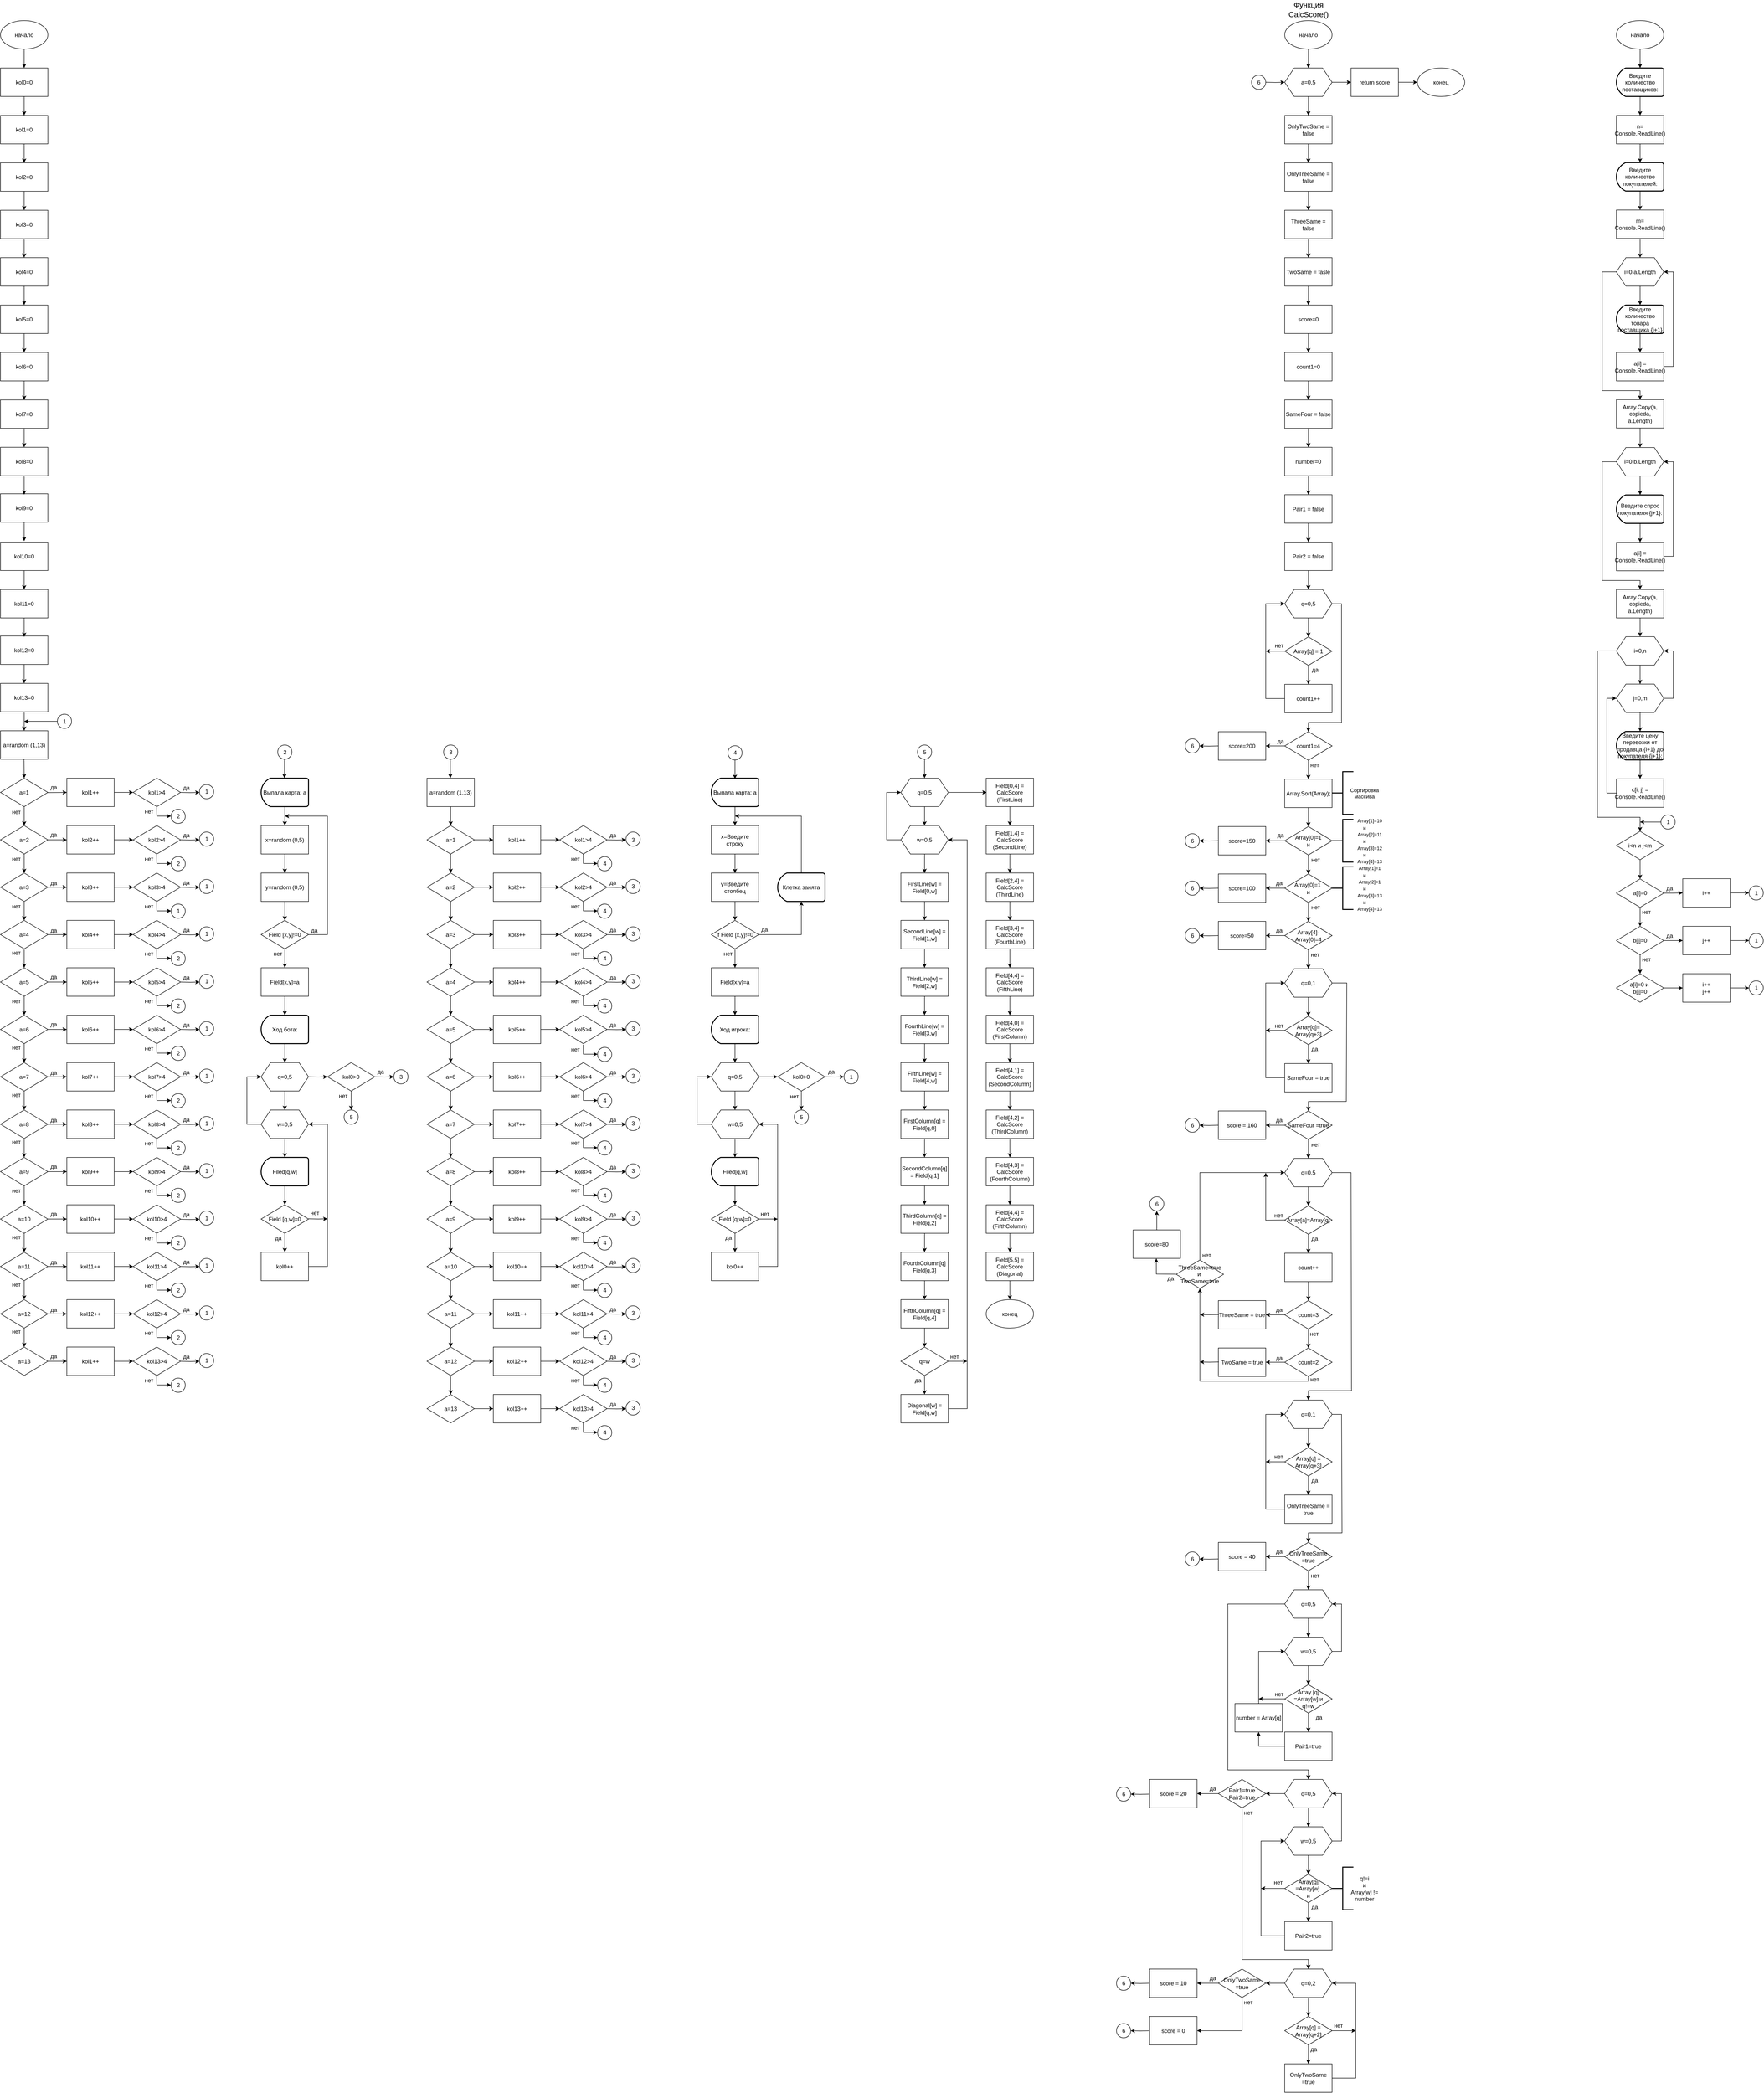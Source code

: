 <mxfile compressed="true" version="24.4.8" type="device"><diagram name="Страница — 1" id="l1Q54UGZInGL6hE3ycTI"><mxGraphModel dx="-1286" dy="1819" grid="1" gridSize="10" guides="1" tooltips="1" connect="1" arrows="1" fold="1" page="1" pageScale="1" pageWidth="827" pageHeight="1169" math="0" shadow="0"><root><mxCell id="0"/><mxCell id="1" parent="0"/><mxCell id="NpR1nf3_HaEH60PlEEJp-1" value="начало" style="ellipse;whiteSpace=wrap;html=1;" parent="1" vertex="1"><mxGeometry x="3150" y="-1080.5" width="100" height="60" as="geometry"/></mxCell><mxCell id="NpR1nf3_HaEH60PlEEJp-2" value="а=random (1,13)" style="rounded=0;whiteSpace=wrap;html=1;" parent="1" vertex="1"><mxGeometry x="3150.05" y="417.5" width="100" height="60" as="geometry"/></mxCell><mxCell id="NpR1nf3_HaEH60PlEEJp-3" value="a=1" style="rhombus;whiteSpace=wrap;html=1;" parent="1" vertex="1"><mxGeometry x="3150.05" y="517.5" width="100" height="60" as="geometry"/></mxCell><mxCell id="iKN0DwTKacbAhwrQAqD2-210" value="" style="edgeStyle=orthogonalEdgeStyle;rounded=0;orthogonalLoop=1;jettySize=auto;html=1;" parent="1" source="NpR1nf3_HaEH60PlEEJp-161" target="NpR1nf3_HaEH60PlEEJp-351" edge="1"><mxGeometry relative="1" as="geometry"/></mxCell><mxCell id="NpR1nf3_HaEH60PlEEJp-161" value="Field[x,y]=a" style="rounded=0;whiteSpace=wrap;html=1;" parent="1" vertex="1"><mxGeometry x="3700.05" y="917.5" width="100" height="60" as="geometry"/></mxCell><mxCell id="iKN0DwTKacbAhwrQAqD2-207" value="" style="edgeStyle=orthogonalEdgeStyle;rounded=0;orthogonalLoop=1;jettySize=auto;html=1;" parent="1" source="NpR1nf3_HaEH60PlEEJp-162" target="NpR1nf3_HaEH60PlEEJp-163" edge="1"><mxGeometry relative="1" as="geometry"/></mxCell><mxCell id="NpR1nf3_HaEH60PlEEJp-162" value="x=random (0,5)" style="rounded=0;whiteSpace=wrap;html=1;" parent="1" vertex="1"><mxGeometry x="3700.05" y="617.5" width="100" height="60" as="geometry"/></mxCell><mxCell id="iKN0DwTKacbAhwrQAqD2-208" value="" style="edgeStyle=orthogonalEdgeStyle;rounded=0;orthogonalLoop=1;jettySize=auto;html=1;" parent="1" source="NpR1nf3_HaEH60PlEEJp-163" target="NpR1nf3_HaEH60PlEEJp-337" edge="1"><mxGeometry relative="1" as="geometry"/></mxCell><mxCell id="NpR1nf3_HaEH60PlEEJp-163" value="y=random (0,5)" style="rounded=0;whiteSpace=wrap;html=1;" parent="1" vertex="1"><mxGeometry x="3700.05" y="717.5" width="100" height="60" as="geometry"/></mxCell><mxCell id="iKN0DwTKacbAhwrQAqD2-206" value="" style="edgeStyle=orthogonalEdgeStyle;rounded=0;orthogonalLoop=1;jettySize=auto;html=1;" parent="1" source="NpR1nf3_HaEH60PlEEJp-332" target="NpR1nf3_HaEH60PlEEJp-162" edge="1"><mxGeometry relative="1" as="geometry"/></mxCell><mxCell id="NpR1nf3_HaEH60PlEEJp-332" value="Выпала карта: a" style="strokeWidth=2;html=1;shape=mxgraph.flowchart.delay;whiteSpace=wrap;flipH=1;" parent="1" vertex="1"><mxGeometry x="3700.05" y="517.5" width="100" height="60" as="geometry"/></mxCell><mxCell id="iKN0DwTKacbAhwrQAqD2-209" value="" style="edgeStyle=orthogonalEdgeStyle;rounded=0;orthogonalLoop=1;jettySize=auto;html=1;" parent="1" source="NpR1nf3_HaEH60PlEEJp-337" target="NpR1nf3_HaEH60PlEEJp-161" edge="1"><mxGeometry relative="1" as="geometry"/></mxCell><mxCell id="NpR1nf3_HaEH60PlEEJp-337" value="Field [x,y]!=0" style="rhombus;whiteSpace=wrap;html=1;" parent="1" vertex="1"><mxGeometry x="3700.05" y="817.5" width="100" height="60" as="geometry"/></mxCell><mxCell id="NpR1nf3_HaEH60PlEEJp-349" value="Клетка занята" style="strokeWidth=2;html=1;shape=mxgraph.flowchart.delay;whiteSpace=wrap;flipH=1;" parent="1" vertex="1"><mxGeometry x="4790.05" y="717.5" width="100" height="60" as="geometry"/></mxCell><mxCell id="iKN0DwTKacbAhwrQAqD2-211" value="" style="edgeStyle=orthogonalEdgeStyle;rounded=0;orthogonalLoop=1;jettySize=auto;html=1;" parent="1" source="NpR1nf3_HaEH60PlEEJp-351" target="NpR1nf3_HaEH60PlEEJp-365" edge="1"><mxGeometry relative="1" as="geometry"/></mxCell><mxCell id="NpR1nf3_HaEH60PlEEJp-351" value="Ход бота:" style="strokeWidth=2;html=1;shape=mxgraph.flowchart.delay;whiteSpace=wrap;flipH=1;" parent="1" vertex="1"><mxGeometry x="3700.05" y="1017.5" width="100" height="60" as="geometry"/></mxCell><mxCell id="iKN0DwTKacbAhwrQAqD2-212" value="" style="edgeStyle=orthogonalEdgeStyle;rounded=0;orthogonalLoop=1;jettySize=auto;html=1;" parent="1" source="NpR1nf3_HaEH60PlEEJp-365" target="NpR1nf3_HaEH60PlEEJp-366" edge="1"><mxGeometry relative="1" as="geometry"/></mxCell><mxCell id="NpR1nf3_HaEH60PlEEJp-365" value="q=0,5" style="shape=hexagon;perimeter=hexagonPerimeter2;whiteSpace=wrap;html=1;fixedSize=1;" parent="1" vertex="1"><mxGeometry x="3700.05" y="1117.5" width="100" height="60" as="geometry"/></mxCell><mxCell id="iKN0DwTKacbAhwrQAqD2-213" value="" style="edgeStyle=orthogonalEdgeStyle;rounded=0;orthogonalLoop=1;jettySize=auto;html=1;" parent="1" source="NpR1nf3_HaEH60PlEEJp-366" target="NpR1nf3_HaEH60PlEEJp-367" edge="1"><mxGeometry relative="1" as="geometry"/></mxCell><mxCell id="NpR1nf3_HaEH60PlEEJp-366" value="w=0,5" style="shape=hexagon;perimeter=hexagonPerimeter2;whiteSpace=wrap;html=1;fixedSize=1;" parent="1" vertex="1"><mxGeometry x="3700.05" y="1217.5" width="100" height="60" as="geometry"/></mxCell><mxCell id="iKN0DwTKacbAhwrQAqD2-214" value="" style="edgeStyle=orthogonalEdgeStyle;rounded=0;orthogonalLoop=1;jettySize=auto;html=1;" parent="1" source="NpR1nf3_HaEH60PlEEJp-367" target="NpR1nf3_HaEH60PlEEJp-372" edge="1"><mxGeometry relative="1" as="geometry"/></mxCell><mxCell id="NpR1nf3_HaEH60PlEEJp-367" value="Filed[q,w]" style="strokeWidth=2;html=1;shape=mxgraph.flowchart.delay;whiteSpace=wrap;flipH=1;" parent="1" vertex="1"><mxGeometry x="3700.05" y="1317.5" width="100" height="60" as="geometry"/></mxCell><mxCell id="NpR1nf3_HaEH60PlEEJp-370" value="kol0++" style="rounded=0;whiteSpace=wrap;html=1;" parent="1" vertex="1"><mxGeometry x="3700.05" y="1517.5" width="100" height="60" as="geometry"/></mxCell><mxCell id="iKN0DwTKacbAhwrQAqD2-215" value="" style="edgeStyle=orthogonalEdgeStyle;rounded=0;orthogonalLoop=1;jettySize=auto;html=1;" parent="1" source="NpR1nf3_HaEH60PlEEJp-372" target="NpR1nf3_HaEH60PlEEJp-370" edge="1"><mxGeometry relative="1" as="geometry"/></mxCell><mxCell id="NpR1nf3_HaEH60PlEEJp-372" value="Field [q,w]=0" style="rhombus;whiteSpace=wrap;html=1;" parent="1" vertex="1"><mxGeometry x="3700.05" y="1417.5" width="100" height="60" as="geometry"/></mxCell><mxCell id="xlUG_W1p81R9G-W4JjIo-420" value="" style="edgeStyle=orthogonalEdgeStyle;rounded=0;orthogonalLoop=1;jettySize=auto;html=1;" parent="1" source="NpR1nf3_HaEH60PlEEJp-387" target="NpR1nf3_HaEH60PlEEJp-388" edge="1"><mxGeometry relative="1" as="geometry"/></mxCell><mxCell id="NpR1nf3_HaEH60PlEEJp-387" value="q=0,5" style="shape=hexagon;perimeter=hexagonPerimeter2;whiteSpace=wrap;html=1;fixedSize=1;" parent="1" vertex="1"><mxGeometry x="5050.05" y="517.5" width="100" height="60" as="geometry"/></mxCell><mxCell id="xlUG_W1p81R9G-W4JjIo-421" value="" style="edgeStyle=orthogonalEdgeStyle;rounded=0;orthogonalLoop=1;jettySize=auto;html=1;" parent="1" source="NpR1nf3_HaEH60PlEEJp-388" target="NpR1nf3_HaEH60PlEEJp-391" edge="1"><mxGeometry relative="1" as="geometry"/></mxCell><mxCell id="NpR1nf3_HaEH60PlEEJp-388" value="w=0,5" style="shape=hexagon;perimeter=hexagonPerimeter2;whiteSpace=wrap;html=1;fixedSize=1;" parent="1" vertex="1"><mxGeometry x="5050.05" y="617.5" width="100" height="60" as="geometry"/></mxCell><mxCell id="xlUG_W1p81R9G-W4JjIo-422" value="" style="edgeStyle=orthogonalEdgeStyle;rounded=0;orthogonalLoop=1;jettySize=auto;html=1;" parent="1" source="NpR1nf3_HaEH60PlEEJp-391" target="NpR1nf3_HaEH60PlEEJp-395" edge="1"><mxGeometry relative="1" as="geometry"/></mxCell><mxCell id="NpR1nf3_HaEH60PlEEJp-391" value="FirstLine[w] = Field[0,w]" style="rounded=0;whiteSpace=wrap;html=1;" parent="1" vertex="1"><mxGeometry x="5050.05" y="717.5" width="100" height="60" as="geometry"/></mxCell><mxCell id="xlUG_W1p81R9G-W4JjIo-423" value="" style="edgeStyle=orthogonalEdgeStyle;rounded=0;orthogonalLoop=1;jettySize=auto;html=1;" parent="1" source="NpR1nf3_HaEH60PlEEJp-395" target="NpR1nf3_HaEH60PlEEJp-397" edge="1"><mxGeometry relative="1" as="geometry"/></mxCell><mxCell id="NpR1nf3_HaEH60PlEEJp-395" value="SecondLine[w] = Field[1,w]" style="rounded=0;whiteSpace=wrap;html=1;" parent="1" vertex="1"><mxGeometry x="5050.05" y="817.5" width="100" height="60" as="geometry"/></mxCell><mxCell id="xlUG_W1p81R9G-W4JjIo-424" value="" style="edgeStyle=orthogonalEdgeStyle;rounded=0;orthogonalLoop=1;jettySize=auto;html=1;" parent="1" source="NpR1nf3_HaEH60PlEEJp-397" target="NpR1nf3_HaEH60PlEEJp-399" edge="1"><mxGeometry relative="1" as="geometry"/></mxCell><mxCell id="NpR1nf3_HaEH60PlEEJp-397" value="ThirdLine[w] = Field[2,w]" style="rounded=0;whiteSpace=wrap;html=1;" parent="1" vertex="1"><mxGeometry x="5050.05" y="917.5" width="100" height="60" as="geometry"/></mxCell><mxCell id="xlUG_W1p81R9G-W4JjIo-425" value="" style="edgeStyle=orthogonalEdgeStyle;rounded=0;orthogonalLoop=1;jettySize=auto;html=1;" parent="1" source="NpR1nf3_HaEH60PlEEJp-399" target="NpR1nf3_HaEH60PlEEJp-401" edge="1"><mxGeometry relative="1" as="geometry"/></mxCell><mxCell id="NpR1nf3_HaEH60PlEEJp-399" value="FourthLine[w] = Field[3,w]" style="rounded=0;whiteSpace=wrap;html=1;" parent="1" vertex="1"><mxGeometry x="5050.05" y="1017.5" width="100" height="60" as="geometry"/></mxCell><mxCell id="xlUG_W1p81R9G-W4JjIo-426" value="" style="edgeStyle=orthogonalEdgeStyle;rounded=0;orthogonalLoop=1;jettySize=auto;html=1;" parent="1" source="NpR1nf3_HaEH60PlEEJp-401" target="NpR1nf3_HaEH60PlEEJp-403" edge="1"><mxGeometry relative="1" as="geometry"/></mxCell><mxCell id="NpR1nf3_HaEH60PlEEJp-401" value="FifthLine[w] = Field[4,w]" style="rounded=0;whiteSpace=wrap;html=1;" parent="1" vertex="1"><mxGeometry x="5050.05" y="1117.5" width="100" height="60" as="geometry"/></mxCell><mxCell id="xlUG_W1p81R9G-W4JjIo-428" value="" style="edgeStyle=orthogonalEdgeStyle;rounded=0;orthogonalLoop=1;jettySize=auto;html=1;" parent="1" source="NpR1nf3_HaEH60PlEEJp-403" target="NpR1nf3_HaEH60PlEEJp-405" edge="1"><mxGeometry relative="1" as="geometry"/></mxCell><mxCell id="NpR1nf3_HaEH60PlEEJp-403" value="FirstColumn[q] = Field[q,0]" style="rounded=0;whiteSpace=wrap;html=1;" parent="1" vertex="1"><mxGeometry x="5050.05" y="1217.5" width="100" height="60" as="geometry"/></mxCell><mxCell id="xlUG_W1p81R9G-W4JjIo-429" value="" style="edgeStyle=orthogonalEdgeStyle;rounded=0;orthogonalLoop=1;jettySize=auto;html=1;" parent="1" source="NpR1nf3_HaEH60PlEEJp-405" target="NpR1nf3_HaEH60PlEEJp-407" edge="1"><mxGeometry relative="1" as="geometry"/></mxCell><mxCell id="NpR1nf3_HaEH60PlEEJp-405" value="SecondColumn[q] = Field[q,1]" style="rounded=0;whiteSpace=wrap;html=1;" parent="1" vertex="1"><mxGeometry x="5050.05" y="1317.5" width="100" height="60" as="geometry"/></mxCell><mxCell id="xlUG_W1p81R9G-W4JjIo-430" value="" style="edgeStyle=orthogonalEdgeStyle;rounded=0;orthogonalLoop=1;jettySize=auto;html=1;" parent="1" source="NpR1nf3_HaEH60PlEEJp-407" target="NpR1nf3_HaEH60PlEEJp-409" edge="1"><mxGeometry relative="1" as="geometry"/></mxCell><mxCell id="NpR1nf3_HaEH60PlEEJp-407" value="ThirdColumn[q] = Field[q,2]" style="rounded=0;whiteSpace=wrap;html=1;" parent="1" vertex="1"><mxGeometry x="5050.05" y="1417.5" width="100" height="60" as="geometry"/></mxCell><mxCell id="xlUG_W1p81R9G-W4JjIo-431" value="" style="edgeStyle=orthogonalEdgeStyle;rounded=0;orthogonalLoop=1;jettySize=auto;html=1;" parent="1" source="NpR1nf3_HaEH60PlEEJp-409" target="NpR1nf3_HaEH60PlEEJp-411" edge="1"><mxGeometry relative="1" as="geometry"/></mxCell><mxCell id="NpR1nf3_HaEH60PlEEJp-409" value="FourthColumn[q] Field[q,3]" style="rounded=0;whiteSpace=wrap;html=1;" parent="1" vertex="1"><mxGeometry x="5050.05" y="1517.5" width="100" height="60" as="geometry"/></mxCell><mxCell id="xlUG_W1p81R9G-W4JjIo-432" value="" style="edgeStyle=orthogonalEdgeStyle;rounded=0;orthogonalLoop=1;jettySize=auto;html=1;" parent="1" source="NpR1nf3_HaEH60PlEEJp-411" target="NpR1nf3_HaEH60PlEEJp-415" edge="1"><mxGeometry relative="1" as="geometry"/></mxCell><mxCell id="NpR1nf3_HaEH60PlEEJp-411" value="FifthColumn[q] = Field[q,4]" style="rounded=0;whiteSpace=wrap;html=1;" parent="1" vertex="1"><mxGeometry x="5050.05" y="1617.5" width="100" height="60" as="geometry"/></mxCell><mxCell id="NpR1nf3_HaEH60PlEEJp-414" value="Diagonal[w] = Field[q,w]" style="rounded=0;whiteSpace=wrap;html=1;" parent="1" vertex="1"><mxGeometry x="5050.05" y="1817.5" width="100" height="60" as="geometry"/></mxCell><mxCell id="xlUG_W1p81R9G-W4JjIo-433" value="" style="edgeStyle=orthogonalEdgeStyle;rounded=0;orthogonalLoop=1;jettySize=auto;html=1;" parent="1" source="NpR1nf3_HaEH60PlEEJp-415" target="NpR1nf3_HaEH60PlEEJp-414" edge="1"><mxGeometry relative="1" as="geometry"/></mxCell><mxCell id="NpR1nf3_HaEH60PlEEJp-415" value="q=w" style="rhombus;whiteSpace=wrap;html=1;" parent="1" vertex="1"><mxGeometry x="5050.05" y="1717.5" width="100" height="60" as="geometry"/></mxCell><mxCell id="NpR1nf3_HaEH60PlEEJp-421" value="kol0=0" style="rounded=0;whiteSpace=wrap;html=1;" parent="1" vertex="1"><mxGeometry x="3150" y="-980.5" width="100" height="60" as="geometry"/></mxCell><mxCell id="NpR1nf3_HaEH60PlEEJp-423" value="kol1=0" style="rounded=0;whiteSpace=wrap;html=1;" parent="1" vertex="1"><mxGeometry x="3150" y="-880.5" width="100" height="60" as="geometry"/></mxCell><mxCell id="NpR1nf3_HaEH60PlEEJp-425" value="kol2=0" style="rounded=0;whiteSpace=wrap;html=1;" parent="1" vertex="1"><mxGeometry x="3150" y="-780.5" width="100" height="60" as="geometry"/></mxCell><mxCell id="NpR1nf3_HaEH60PlEEJp-426" value="kol3=0" style="rounded=0;whiteSpace=wrap;html=1;" parent="1" vertex="1"><mxGeometry x="3150" y="-680.5" width="100" height="60" as="geometry"/></mxCell><mxCell id="NpR1nf3_HaEH60PlEEJp-428" value="kol4=0" style="rounded=0;whiteSpace=wrap;html=1;" parent="1" vertex="1"><mxGeometry x="3150" y="-580.5" width="100" height="60" as="geometry"/></mxCell><mxCell id="NpR1nf3_HaEH60PlEEJp-430" value="kol5=0" style="rounded=0;whiteSpace=wrap;html=1;" parent="1" vertex="1"><mxGeometry x="3150" y="-480.5" width="100" height="60" as="geometry"/></mxCell><mxCell id="NpR1nf3_HaEH60PlEEJp-431" value="kol6=0" style="rounded=0;whiteSpace=wrap;html=1;" parent="1" vertex="1"><mxGeometry x="3150" y="-380.5" width="100" height="60" as="geometry"/></mxCell><mxCell id="NpR1nf3_HaEH60PlEEJp-433" value="kol7=0" style="rounded=0;whiteSpace=wrap;html=1;" parent="1" vertex="1"><mxGeometry x="3150" y="-280.5" width="100" height="60" as="geometry"/></mxCell><mxCell id="NpR1nf3_HaEH60PlEEJp-435" value="kol8=0" style="rounded=0;whiteSpace=wrap;html=1;" parent="1" vertex="1"><mxGeometry x="3150" y="-180.5" width="100" height="60" as="geometry"/></mxCell><mxCell id="NpR1nf3_HaEH60PlEEJp-439" value="kol9=0" style="rounded=0;whiteSpace=wrap;html=1;" parent="1" vertex="1"><mxGeometry x="3150" y="-82.5" width="100" height="60" as="geometry"/></mxCell><mxCell id="NpR1nf3_HaEH60PlEEJp-441" value="kol10=0" style="rounded=0;whiteSpace=wrap;html=1;" parent="1" vertex="1"><mxGeometry x="3150.05" y="19.5" width="100" height="60" as="geometry"/></mxCell><mxCell id="NpR1nf3_HaEH60PlEEJp-443" value="kol11=0" style="rounded=0;whiteSpace=wrap;html=1;" parent="1" vertex="1"><mxGeometry x="3150.05" y="119.5" width="100" height="60" as="geometry"/></mxCell><mxCell id="NpR1nf3_HaEH60PlEEJp-444" value="kol12=0" style="rounded=0;whiteSpace=wrap;html=1;" parent="1" vertex="1"><mxGeometry x="3150.05" y="217.5" width="100" height="60" as="geometry"/></mxCell><mxCell id="NpR1nf3_HaEH60PlEEJp-446" value="kol13=0" style="rounded=0;whiteSpace=wrap;html=1;" parent="1" vertex="1"><mxGeometry x="3150.05" y="317.5" width="100" height="60" as="geometry"/></mxCell><mxCell id="xlUG_W1p81R9G-W4JjIo-449" value="" style="edgeStyle=orthogonalEdgeStyle;rounded=0;orthogonalLoop=1;jettySize=auto;html=1;" parent="1" source="NpR1nf3_HaEH60PlEEJp-451" target="NpR1nf3_HaEH60PlEEJp-588" edge="1"><mxGeometry relative="1" as="geometry"/></mxCell><mxCell id="xlUG_W1p81R9G-W4JjIo-452" value="" style="edgeStyle=orthogonalEdgeStyle;rounded=0;orthogonalLoop=1;jettySize=auto;html=1;" parent="1" source="NpR1nf3_HaEH60PlEEJp-451" target="NpR1nf3_HaEH60PlEEJp-620" edge="1"><mxGeometry relative="1" as="geometry"/></mxCell><mxCell id="NpR1nf3_HaEH60PlEEJp-451" value="a=0,5" style="shape=hexagon;perimeter=hexagonPerimeter2;whiteSpace=wrap;html=1;fixedSize=1;" parent="1" vertex="1"><mxGeometry x="5860.05" y="-980.5" width="100" height="60" as="geometry"/></mxCell><mxCell id="xlUG_W1p81R9G-W4JjIo-463" value="" style="edgeStyle=orthogonalEdgeStyle;rounded=0;orthogonalLoop=1;jettySize=auto;html=1;" parent="1" source="NpR1nf3_HaEH60PlEEJp-452" target="NpR1nf3_HaEH60PlEEJp-455" edge="1"><mxGeometry relative="1" as="geometry"/></mxCell><mxCell id="NpR1nf3_HaEH60PlEEJp-452" value="Array[q] = 1" style="rhombus;whiteSpace=wrap;html=1;" parent="1" vertex="1"><mxGeometry x="5860.05" y="219.5" width="100" height="60" as="geometry"/></mxCell><mxCell id="xlUG_W1p81R9G-W4JjIo-458" value="" style="edgeStyle=orthogonalEdgeStyle;rounded=0;orthogonalLoop=1;jettySize=auto;html=1;" parent="1" source="NpR1nf3_HaEH60PlEEJp-454" target="NpR1nf3_HaEH60PlEEJp-490" edge="1"><mxGeometry relative="1" as="geometry"/></mxCell><mxCell id="NpR1nf3_HaEH60PlEEJp-454" value="count1=0" style="rounded=0;whiteSpace=wrap;html=1;" parent="1" vertex="1"><mxGeometry x="5860.05" y="-380.5" width="100" height="60" as="geometry"/></mxCell><mxCell id="SPdadyssFy2mbwrPLloA-20" value="" style="edgeStyle=orthogonalEdgeStyle;rounded=0;orthogonalLoop=1;jettySize=auto;html=1;exitX=1;exitY=0.5;exitDx=0;exitDy=0;" parent="1" source="NpR1nf3_HaEH60PlEEJp-621" target="NpR1nf3_HaEH60PlEEJp-460" edge="1"><mxGeometry relative="1" as="geometry"><Array as="points"><mxPoint x="5980" y="150"/><mxPoint x="5980" y="400"/><mxPoint x="5910" y="400"/></Array></mxGeometry></mxCell><mxCell id="1Pbx3igQhiqsZXoxD13F-1" style="edgeStyle=orthogonalEdgeStyle;rounded=0;orthogonalLoop=1;jettySize=auto;html=1;entryX=0;entryY=0.5;entryDx=0;entryDy=0;exitX=0;exitY=0.5;exitDx=0;exitDy=0;" parent="1" source="NpR1nf3_HaEH60PlEEJp-455" target="NpR1nf3_HaEH60PlEEJp-621" edge="1"><mxGeometry relative="1" as="geometry"><Array as="points"><mxPoint x="5820" y="349"/><mxPoint x="5820" y="149"/></Array></mxGeometry></mxCell><mxCell id="NpR1nf3_HaEH60PlEEJp-455" value="count1++" style="rounded=0;whiteSpace=wrap;html=1;" parent="1" vertex="1"><mxGeometry x="5860.05" y="319.5" width="100" height="60" as="geometry"/></mxCell><mxCell id="xlUG_W1p81R9G-W4JjIo-457" value="" style="edgeStyle=orthogonalEdgeStyle;rounded=0;orthogonalLoop=1;jettySize=auto;html=1;" parent="1" source="NpR1nf3_HaEH60PlEEJp-459" target="NpR1nf3_HaEH60PlEEJp-454" edge="1"><mxGeometry relative="1" as="geometry"/></mxCell><mxCell id="NpR1nf3_HaEH60PlEEJp-459" value="score=0" style="rounded=0;whiteSpace=wrap;html=1;" parent="1" vertex="1"><mxGeometry x="5860.05" y="-480.5" width="100" height="60" as="geometry"/></mxCell><mxCell id="xlUG_W1p81R9G-W4JjIo-467" value="" style="edgeStyle=orthogonalEdgeStyle;rounded=0;orthogonalLoop=1;jettySize=auto;html=1;" parent="1" source="NpR1nf3_HaEH60PlEEJp-460" target="NpR1nf3_HaEH60PlEEJp-461" edge="1"><mxGeometry relative="1" as="geometry"/></mxCell><mxCell id="xlUG_W1p81R9G-W4JjIo-468" value="" style="edgeStyle=orthogonalEdgeStyle;rounded=0;orthogonalLoop=1;jettySize=auto;html=1;" parent="1" source="NpR1nf3_HaEH60PlEEJp-460" target="NpR1nf3_HaEH60PlEEJp-468" edge="1"><mxGeometry relative="1" as="geometry"/></mxCell><mxCell id="NpR1nf3_HaEH60PlEEJp-460" value="count1=4" style="rhombus;whiteSpace=wrap;html=1;" parent="1" vertex="1"><mxGeometry x="5860.05" y="419.5" width="100" height="60" as="geometry"/></mxCell><mxCell id="NpR1nf3_HaEH60PlEEJp-461" value="score=200" style="rounded=0;whiteSpace=wrap;html=1;" parent="1" vertex="1"><mxGeometry x="5720.05" y="419.5" width="100" height="60" as="geometry"/></mxCell><mxCell id="xlUG_W1p81R9G-W4JjIo-470" value="" style="edgeStyle=orthogonalEdgeStyle;rounded=0;orthogonalLoop=1;jettySize=auto;html=1;" parent="1" source="NpR1nf3_HaEH60PlEEJp-467" target="NpR1nf3_HaEH60PlEEJp-470" edge="1"><mxGeometry relative="1" as="geometry"/></mxCell><mxCell id="xlUG_W1p81R9G-W4JjIo-471" value="" style="edgeStyle=orthogonalEdgeStyle;rounded=0;orthogonalLoop=1;jettySize=auto;html=1;" parent="1" source="NpR1nf3_HaEH60PlEEJp-467" target="NpR1nf3_HaEH60PlEEJp-476" edge="1"><mxGeometry relative="1" as="geometry"/></mxCell><mxCell id="NpR1nf3_HaEH60PlEEJp-467" value="Array[0]=1&lt;br&gt;&lt;div&gt;и&lt;/div&gt;" style="rhombus;whiteSpace=wrap;html=1;" parent="1" vertex="1"><mxGeometry x="5860.05" y="619.5" width="100" height="60" as="geometry"/></mxCell><mxCell id="xlUG_W1p81R9G-W4JjIo-469" value="" style="edgeStyle=orthogonalEdgeStyle;rounded=0;orthogonalLoop=1;jettySize=auto;html=1;" parent="1" source="NpR1nf3_HaEH60PlEEJp-468" target="NpR1nf3_HaEH60PlEEJp-467" edge="1"><mxGeometry relative="1" as="geometry"/></mxCell><mxCell id="NpR1nf3_HaEH60PlEEJp-468" value="Array.Sort(Array);" style="rounded=0;whiteSpace=wrap;html=1;" parent="1" vertex="1"><mxGeometry x="5860.05" y="519.5" width="100" height="60" as="geometry"/></mxCell><mxCell id="NpR1nf3_HaEH60PlEEJp-470" value="score=150" style="rounded=0;whiteSpace=wrap;html=1;" parent="1" vertex="1"><mxGeometry x="5720.05" y="619.5" width="100" height="60" as="geometry"/></mxCell><mxCell id="xlUG_W1p81R9G-W4JjIo-478" value="" style="edgeStyle=orthogonalEdgeStyle;rounded=0;orthogonalLoop=1;jettySize=auto;html=1;" parent="1" source="NpR1nf3_HaEH60PlEEJp-476" target="NpR1nf3_HaEH60PlEEJp-479" edge="1"><mxGeometry relative="1" as="geometry"/></mxCell><mxCell id="xlUG_W1p81R9G-W4JjIo-485" value="" style="edgeStyle=orthogonalEdgeStyle;rounded=0;orthogonalLoop=1;jettySize=auto;html=1;" parent="1" source="NpR1nf3_HaEH60PlEEJp-476" target="NpR1nf3_HaEH60PlEEJp-483" edge="1"><mxGeometry relative="1" as="geometry"/></mxCell><mxCell id="NpR1nf3_HaEH60PlEEJp-476" value="Array[0]=1&amp;nbsp;&lt;div&gt;и&lt;/div&gt;" style="rhombus;whiteSpace=wrap;html=1;" parent="1" vertex="1"><mxGeometry x="5860.05" y="719.5" width="100" height="60" as="geometry"/></mxCell><mxCell id="NpR1nf3_HaEH60PlEEJp-479" value="score=100" style="rounded=0;whiteSpace=wrap;html=1;" parent="1" vertex="1"><mxGeometry x="5720.05" y="719.5" width="100" height="60" as="geometry"/></mxCell><mxCell id="xlUG_W1p81R9G-W4JjIo-486" value="" style="edgeStyle=orthogonalEdgeStyle;rounded=0;orthogonalLoop=1;jettySize=auto;html=1;" parent="1" source="NpR1nf3_HaEH60PlEEJp-483" target="NpR1nf3_HaEH60PlEEJp-484" edge="1"><mxGeometry relative="1" as="geometry"/></mxCell><mxCell id="xlUG_W1p81R9G-W4JjIo-490" value="" style="edgeStyle=orthogonalEdgeStyle;rounded=0;orthogonalLoop=1;jettySize=auto;html=1;" parent="1" source="NpR1nf3_HaEH60PlEEJp-483" target="NpR1nf3_HaEH60PlEEJp-491" edge="1"><mxGeometry relative="1" as="geometry"/></mxCell><mxCell id="NpR1nf3_HaEH60PlEEJp-483" value="Array[4]- Array[0]=4" style="rhombus;whiteSpace=wrap;html=1;" parent="1" vertex="1"><mxGeometry x="5860.05" y="819.5" width="100" height="60" as="geometry"/></mxCell><mxCell id="NpR1nf3_HaEH60PlEEJp-484" value="score=50" style="rounded=0;whiteSpace=wrap;html=1;" parent="1" vertex="1"><mxGeometry x="5720.05" y="819.5" width="100" height="60" as="geometry"/></mxCell><mxCell id="xlUG_W1p81R9G-W4JjIo-491" value="" style="edgeStyle=orthogonalEdgeStyle;rounded=0;orthogonalLoop=1;jettySize=auto;html=1;" parent="1" source="NpR1nf3_HaEH60PlEEJp-491" target="NpR1nf3_HaEH60PlEEJp-493" edge="1"><mxGeometry relative="1" as="geometry"/></mxCell><mxCell id="NpR1nf3_HaEH60PlEEJp-491" value="q=0,1" style="shape=hexagon;perimeter=hexagonPerimeter2;whiteSpace=wrap;html=1;fixedSize=1;" parent="1" vertex="1"><mxGeometry x="5860.05" y="919.5" width="100" height="60" as="geometry"/></mxCell><mxCell id="xlUG_W1p81R9G-W4JjIo-492" value="" style="edgeStyle=orthogonalEdgeStyle;rounded=0;orthogonalLoop=1;jettySize=auto;html=1;" parent="1" source="NpR1nf3_HaEH60PlEEJp-493" target="NpR1nf3_HaEH60PlEEJp-497" edge="1"><mxGeometry relative="1" as="geometry"/></mxCell><mxCell id="NpR1nf3_HaEH60PlEEJp-493" value="Array[q]= Array[q+3]" style="rhombus;whiteSpace=wrap;html=1;" parent="1" vertex="1"><mxGeometry x="5860.05" y="1019.5" width="100" height="60" as="geometry"/></mxCell><mxCell id="1Pbx3igQhiqsZXoxD13F-2" style="edgeStyle=orthogonalEdgeStyle;rounded=0;orthogonalLoop=1;jettySize=auto;html=1;entryX=0;entryY=0.5;entryDx=0;entryDy=0;exitX=0;exitY=0.5;exitDx=0;exitDy=0;" parent="1" source="NpR1nf3_HaEH60PlEEJp-497" target="NpR1nf3_HaEH60PlEEJp-491" edge="1"><mxGeometry relative="1" as="geometry"><Array as="points"><mxPoint x="5820" y="1150"/><mxPoint x="5820" y="950"/></Array></mxGeometry></mxCell><mxCell id="NpR1nf3_HaEH60PlEEJp-497" value="SameFour = true" style="rounded=0;whiteSpace=wrap;html=1;" parent="1" vertex="1"><mxGeometry x="5860.05" y="1119.5" width="100" height="60" as="geometry"/></mxCell><mxCell id="NpR1nf3_HaEH60PlEEJp-500" value="&lt;span style=&quot;color: rgb(0, 0, 0); font-family: Helvetica; font-size: 12px; font-style: normal; font-variant-ligatures: normal; font-variant-caps: normal; font-weight: 400; letter-spacing: normal; orphans: 2; text-align: center; text-indent: 0px; text-transform: none; widows: 2; word-spacing: 0px; -webkit-text-stroke-width: 0px; white-space: normal; background-color: rgb(251, 251, 251); text-decoration-thickness: initial; text-decoration-style: initial; text-decoration-color: initial; display: inline !important; float: none;&quot;&gt;score = 40&lt;/span&gt;" style="rounded=0;whiteSpace=wrap;html=1;" parent="1" vertex="1"><mxGeometry x="5720.05" y="2129.5" width="100" height="60" as="geometry"/></mxCell><mxCell id="xlUG_W1p81R9G-W4JjIo-500" value="" style="edgeStyle=orthogonalEdgeStyle;rounded=0;orthogonalLoop=1;jettySize=auto;html=1;" parent="1" source="NpR1nf3_HaEH60PlEEJp-504" target="NpR1nf3_HaEH60PlEEJp-507" edge="1"><mxGeometry relative="1" as="geometry"/></mxCell><mxCell id="NpR1nf3_HaEH60PlEEJp-504" value="Array[a]=Array[q]" style="rhombus;whiteSpace=wrap;html=1;" parent="1" vertex="1"><mxGeometry x="5860.05" y="1419.5" width="100" height="60" as="geometry"/></mxCell><mxCell id="xlUG_W1p81R9G-W4JjIo-499" value="" style="edgeStyle=orthogonalEdgeStyle;rounded=0;orthogonalLoop=1;jettySize=auto;html=1;" parent="1" source="NpR1nf3_HaEH60PlEEJp-505" target="NpR1nf3_HaEH60PlEEJp-504" edge="1"><mxGeometry relative="1" as="geometry"/></mxCell><mxCell id="NpR1nf3_HaEH60PlEEJp-505" value="q=0,5" style="shape=hexagon;perimeter=hexagonPerimeter2;whiteSpace=wrap;html=1;fixedSize=1;" parent="1" vertex="1"><mxGeometry x="5860.05" y="1319.5" width="100" height="60" as="geometry"/></mxCell><mxCell id="xlUG_W1p81R9G-W4JjIo-501" value="" style="edgeStyle=orthogonalEdgeStyle;rounded=0;orthogonalLoop=1;jettySize=auto;html=1;" parent="1" source="NpR1nf3_HaEH60PlEEJp-507" target="NpR1nf3_HaEH60PlEEJp-512" edge="1"><mxGeometry relative="1" as="geometry"/></mxCell><mxCell id="NpR1nf3_HaEH60PlEEJp-507" value="count++" style="rounded=0;whiteSpace=wrap;html=1;" parent="1" vertex="1"><mxGeometry x="5860.05" y="1519.5" width="100" height="60" as="geometry"/></mxCell><mxCell id="xlUG_W1p81R9G-W4JjIo-502" value="" style="edgeStyle=orthogonalEdgeStyle;rounded=0;orthogonalLoop=1;jettySize=auto;html=1;" parent="1" source="NpR1nf3_HaEH60PlEEJp-512" target="NpR1nf3_HaEH60PlEEJp-524" edge="1"><mxGeometry relative="1" as="geometry"/></mxCell><mxCell id="xlUG_W1p81R9G-W4JjIo-504" value="" style="edgeStyle=orthogonalEdgeStyle;rounded=0;orthogonalLoop=1;jettySize=auto;html=1;" parent="1" source="NpR1nf3_HaEH60PlEEJp-512" target="NpR1nf3_HaEH60PlEEJp-518" edge="1"><mxGeometry relative="1" as="geometry"/></mxCell><mxCell id="NpR1nf3_HaEH60PlEEJp-512" value="count=3" style="rhombus;whiteSpace=wrap;html=1;" parent="1" vertex="1"><mxGeometry x="5860.05" y="1619.5" width="100" height="60" as="geometry"/></mxCell><mxCell id="xlUG_W1p81R9G-W4JjIo-455" value="" style="edgeStyle=orthogonalEdgeStyle;rounded=0;orthogonalLoop=1;jettySize=auto;html=1;" parent="1" source="NpR1nf3_HaEH60PlEEJp-514" target="NpR1nf3_HaEH60PlEEJp-515" edge="1"><mxGeometry relative="1" as="geometry"/></mxCell><mxCell id="NpR1nf3_HaEH60PlEEJp-514" value="ThreeSame = false" style="rounded=0;whiteSpace=wrap;html=1;" parent="1" vertex="1"><mxGeometry x="5860.05" y="-680.5" width="100" height="60" as="geometry"/></mxCell><mxCell id="xlUG_W1p81R9G-W4JjIo-456" value="" style="edgeStyle=orthogonalEdgeStyle;rounded=0;orthogonalLoop=1;jettySize=auto;html=1;" parent="1" source="NpR1nf3_HaEH60PlEEJp-515" target="NpR1nf3_HaEH60PlEEJp-459" edge="1"><mxGeometry relative="1" as="geometry"/></mxCell><mxCell id="NpR1nf3_HaEH60PlEEJp-515" value="TwoSame = fasle" style="rounded=0;whiteSpace=wrap;html=1;" parent="1" vertex="1"><mxGeometry x="5860.05" y="-580.5" width="100" height="60" as="geometry"/></mxCell><mxCell id="xlUG_W1p81R9G-W4JjIo-503" value="" style="edgeStyle=orthogonalEdgeStyle;rounded=0;orthogonalLoop=1;jettySize=auto;html=1;" parent="1" source="NpR1nf3_HaEH60PlEEJp-518" target="NpR1nf3_HaEH60PlEEJp-525" edge="1"><mxGeometry relative="1" as="geometry"/></mxCell><mxCell id="NpR1nf3_HaEH60PlEEJp-518" value="count=2" style="rhombus;whiteSpace=wrap;html=1;" parent="1" vertex="1"><mxGeometry x="5860.05" y="1719.5" width="100" height="60" as="geometry"/></mxCell><mxCell id="NpR1nf3_HaEH60PlEEJp-524" value="ThreeSame = true" style="rounded=0;whiteSpace=wrap;html=1;" parent="1" vertex="1"><mxGeometry x="5720.05" y="1619.5" width="100" height="60" as="geometry"/></mxCell><mxCell id="NpR1nf3_HaEH60PlEEJp-525" value="TwoSame = true" style="rounded=0;whiteSpace=wrap;html=1;" parent="1" vertex="1"><mxGeometry x="5720.05" y="1719.5" width="100" height="60" as="geometry"/></mxCell><mxCell id="NpR1nf3_HaEH60PlEEJp-531" value="ThreeSame&lt;span style=&quot;background-color: initial;&quot;&gt;=true&lt;/span&gt;&lt;div&gt;&lt;span style=&quot;background-color: initial;&quot;&gt;и&amp;nbsp;&lt;/span&gt;&lt;div&gt;&lt;div&gt;TwoSame&lt;span style=&quot;background-color: initial;&quot;&gt;=true&lt;/span&gt;&lt;/div&gt;&lt;/div&gt;&lt;/div&gt;" style="rhombus;whiteSpace=wrap;html=1;" parent="1" vertex="1"><mxGeometry x="5631.05" y="1534" width="100" height="60" as="geometry"/></mxCell><mxCell id="NpR1nf3_HaEH60PlEEJp-535" value="&lt;span style=&quot;color: rgb(0, 0, 0); font-family: Helvetica; font-size: 12px; font-style: normal; font-variant-ligatures: normal; font-variant-caps: normal; font-weight: 400; letter-spacing: normal; orphans: 2; text-align: center; text-indent: 0px; text-transform: none; widows: 2; word-spacing: 0px; -webkit-text-stroke-width: 0px; white-space: normal; background-color: rgb(251, 251, 251); text-decoration-thickness: initial; text-decoration-style: initial; text-decoration-color: initial; display: inline !important; float: none;&quot;&gt;score=80&lt;/span&gt;" style="rounded=0;whiteSpace=wrap;html=1;" parent="1" vertex="1"><mxGeometry x="5540.05" y="1470.5" width="100" height="60" as="geometry"/></mxCell><mxCell id="xlUG_W1p81R9G-W4JjIo-515" value="" style="edgeStyle=orthogonalEdgeStyle;rounded=0;orthogonalLoop=1;jettySize=auto;html=1;" parent="1" source="NpR1nf3_HaEH60PlEEJp-540" target="NpR1nf3_HaEH60PlEEJp-542" edge="1"><mxGeometry relative="1" as="geometry"/></mxCell><mxCell id="NpR1nf3_HaEH60PlEEJp-540" value="q=0,1" style="shape=hexagon;perimeter=hexagonPerimeter2;whiteSpace=wrap;html=1;fixedSize=1;" parent="1" vertex="1"><mxGeometry x="5860.05" y="1829.5" width="100" height="60" as="geometry"/></mxCell><mxCell id="xlUG_W1p81R9G-W4JjIo-517" value="" style="edgeStyle=orthogonalEdgeStyle;rounded=0;orthogonalLoop=1;jettySize=auto;html=1;" parent="1" source="NpR1nf3_HaEH60PlEEJp-542" target="NpR1nf3_HaEH60PlEEJp-547" edge="1"><mxGeometry relative="1" as="geometry"/></mxCell><mxCell id="NpR1nf3_HaEH60PlEEJp-542" value="Array[q] = Array[q+3]" style="rhombus;whiteSpace=wrap;html=1;" parent="1" vertex="1"><mxGeometry x="5860.05" y="1929.5" width="100" height="60" as="geometry"/></mxCell><mxCell id="NpR1nf3_HaEH60PlEEJp-547" value="OnlyTreeSame = true" style="rounded=0;whiteSpace=wrap;html=1;" parent="1" vertex="1"><mxGeometry x="5860.05" y="2029.5" width="100" height="60" as="geometry"/></mxCell><mxCell id="xlUG_W1p81R9G-W4JjIo-454" value="" style="edgeStyle=orthogonalEdgeStyle;rounded=0;orthogonalLoop=1;jettySize=auto;html=1;" parent="1" source="NpR1nf3_HaEH60PlEEJp-548" target="NpR1nf3_HaEH60PlEEJp-514" edge="1"><mxGeometry relative="1" as="geometry"/></mxCell><mxCell id="NpR1nf3_HaEH60PlEEJp-548" value="OnlyTreeSame = false" style="rounded=0;whiteSpace=wrap;html=1;" parent="1" vertex="1"><mxGeometry x="5860.05" y="-780.5" width="100" height="60" as="geometry"/></mxCell><mxCell id="NpR1nf3_HaEH60PlEEJp-551" value="&lt;span style=&quot;color: rgb(0, 0, 0); font-family: Helvetica; font-size: 12px; font-style: normal; font-variant-ligatures: normal; font-variant-caps: normal; font-weight: 400; letter-spacing: normal; orphans: 2; text-align: center; text-indent: 0px; text-transform: none; widows: 2; word-spacing: 0px; -webkit-text-stroke-width: 0px; white-space: normal; background-color: rgb(251, 251, 251); text-decoration-thickness: initial; text-decoration-style: initial; text-decoration-color: initial; display: inline !important; float: none;&quot;&gt;score = 160&lt;/span&gt;" style="rounded=0;whiteSpace=wrap;html=1;" parent="1" vertex="1"><mxGeometry x="5720.05" y="1219.5" width="100" height="60" as="geometry"/></mxCell><mxCell id="xlUG_W1p81R9G-W4JjIo-524" value="" style="edgeStyle=orthogonalEdgeStyle;rounded=0;orthogonalLoop=1;jettySize=auto;html=1;" parent="1" source="NpR1nf3_HaEH60PlEEJp-554" target="NpR1nf3_HaEH60PlEEJp-556" edge="1"><mxGeometry relative="1" as="geometry"/></mxCell><mxCell id="NpR1nf3_HaEH60PlEEJp-554" value="q=0,5" style="shape=hexagon;perimeter=hexagonPerimeter2;whiteSpace=wrap;html=1;fixedSize=1;" parent="1" vertex="1"><mxGeometry x="5860.05" y="2229.5" width="100" height="60" as="geometry"/></mxCell><mxCell id="xlUG_W1p81R9G-W4JjIo-525" value="" style="edgeStyle=orthogonalEdgeStyle;rounded=0;orthogonalLoop=1;jettySize=auto;html=1;" parent="1" source="NpR1nf3_HaEH60PlEEJp-556" target="NpR1nf3_HaEH60PlEEJp-557" edge="1"><mxGeometry relative="1" as="geometry"/></mxCell><mxCell id="NpR1nf3_HaEH60PlEEJp-556" value="w=0,5" style="shape=hexagon;perimeter=hexagonPerimeter2;whiteSpace=wrap;html=1;fixedSize=1;" parent="1" vertex="1"><mxGeometry x="5860.05" y="2329.5" width="100" height="60" as="geometry"/></mxCell><mxCell id="xlUG_W1p81R9G-W4JjIo-526" value="" style="edgeStyle=orthogonalEdgeStyle;rounded=0;orthogonalLoop=1;jettySize=auto;html=1;" parent="1" source="NpR1nf3_HaEH60PlEEJp-557" target="NpR1nf3_HaEH60PlEEJp-559" edge="1"><mxGeometry relative="1" as="geometry"/></mxCell><mxCell id="NpR1nf3_HaEH60PlEEJp-557" value="Array [q] =Array[w] и&lt;div&gt;q!=w&lt;/div&gt;" style="rhombus;whiteSpace=wrap;html=1;" parent="1" vertex="1"><mxGeometry x="5860.05" y="2429.5" width="100" height="60" as="geometry"/></mxCell><mxCell id="xlUG_W1p81R9G-W4JjIo-527" value="" style="edgeStyle=orthogonalEdgeStyle;rounded=0;orthogonalLoop=1;jettySize=auto;html=1;entryX=0.5;entryY=1;entryDx=0;entryDy=0;" parent="1" source="NpR1nf3_HaEH60PlEEJp-559" target="NpR1nf3_HaEH60PlEEJp-561" edge="1"><mxGeometry relative="1" as="geometry"/></mxCell><mxCell id="NpR1nf3_HaEH60PlEEJp-559" value="Pair1=true" style="rounded=0;whiteSpace=wrap;html=1;" parent="1" vertex="1"><mxGeometry x="5860.05" y="2529.5" width="100" height="60" as="geometry"/></mxCell><mxCell id="xlUG_W1p81R9G-W4JjIo-528" style="edgeStyle=orthogonalEdgeStyle;rounded=0;orthogonalLoop=1;jettySize=auto;html=1;entryX=0;entryY=0.5;entryDx=0;entryDy=0;exitX=0.5;exitY=0;exitDx=0;exitDy=0;" parent="1" source="NpR1nf3_HaEH60PlEEJp-561" target="NpR1nf3_HaEH60PlEEJp-556" edge="1"><mxGeometry relative="1" as="geometry"/></mxCell><mxCell id="NpR1nf3_HaEH60PlEEJp-561" value="number = Array[q]" style="rounded=0;whiteSpace=wrap;html=1;" parent="1" vertex="1"><mxGeometry x="5755.05" y="2469.5" width="100" height="60" as="geometry"/></mxCell><mxCell id="xlUG_W1p81R9G-W4JjIo-529" value="" style="edgeStyle=orthogonalEdgeStyle;rounded=0;orthogonalLoop=1;jettySize=auto;html=1;" parent="1" source="NpR1nf3_HaEH60PlEEJp-568" target="NpR1nf3_HaEH60PlEEJp-570" edge="1"><mxGeometry relative="1" as="geometry"/></mxCell><mxCell id="xlUG_W1p81R9G-W4JjIo-531" value="" style="edgeStyle=orthogonalEdgeStyle;rounded=0;orthogonalLoop=1;jettySize=auto;html=1;" parent="1" source="NpR1nf3_HaEH60PlEEJp-568" target="NpR1nf3_HaEH60PlEEJp-581" edge="1"><mxGeometry relative="1" as="geometry"/></mxCell><mxCell id="NpR1nf3_HaEH60PlEEJp-568" value="q=0,5" style="shape=hexagon;perimeter=hexagonPerimeter2;whiteSpace=wrap;html=1;fixedSize=1;" parent="1" vertex="1"><mxGeometry x="5860.05" y="2629.5" width="100" height="60" as="geometry"/></mxCell><mxCell id="xlUG_W1p81R9G-W4JjIo-530" style="edgeStyle=orthogonalEdgeStyle;rounded=0;orthogonalLoop=1;jettySize=auto;html=1;entryX=1;entryY=0.5;entryDx=0;entryDy=0;exitX=1;exitY=0.5;exitDx=0;exitDy=0;" parent="1" source="NpR1nf3_HaEH60PlEEJp-570" target="NpR1nf3_HaEH60PlEEJp-568" edge="1"><mxGeometry relative="1" as="geometry"/></mxCell><mxCell id="xlUG_W1p81R9G-W4JjIo-536" value="" style="edgeStyle=orthogonalEdgeStyle;rounded=0;orthogonalLoop=1;jettySize=auto;html=1;" parent="1" source="NpR1nf3_HaEH60PlEEJp-570" target="NpR1nf3_HaEH60PlEEJp-571" edge="1"><mxGeometry relative="1" as="geometry"/></mxCell><mxCell id="NpR1nf3_HaEH60PlEEJp-570" value="w=0,5" style="shape=hexagon;perimeter=hexagonPerimeter2;whiteSpace=wrap;html=1;fixedSize=1;" parent="1" vertex="1"><mxGeometry x="5860.05" y="2729.5" width="100" height="60" as="geometry"/></mxCell><mxCell id="xlUG_W1p81R9G-W4JjIo-538" style="edgeStyle=orthogonalEdgeStyle;rounded=0;orthogonalLoop=1;jettySize=auto;html=1;" parent="1" source="NpR1nf3_HaEH60PlEEJp-571" edge="1"><mxGeometry relative="1" as="geometry"><mxPoint x="5810.05" y="2859.5" as="targetPoint"/></mxGeometry></mxCell><mxCell id="SPdadyssFy2mbwrPLloA-2" value="" style="edgeStyle=orthogonalEdgeStyle;rounded=0;orthogonalLoop=1;jettySize=auto;html=1;" parent="1" source="NpR1nf3_HaEH60PlEEJp-571" target="NpR1nf3_HaEH60PlEEJp-573" edge="1"><mxGeometry relative="1" as="geometry"/></mxCell><mxCell id="NpR1nf3_HaEH60PlEEJp-571" value="Array[q] =Array[w]&amp;nbsp;&lt;div&gt;и&lt;/div&gt;" style="rhombus;whiteSpace=wrap;html=1;" parent="1" vertex="1"><mxGeometry x="5860.05" y="2829.5" width="100" height="60" as="geometry"/></mxCell><mxCell id="NpR1nf3_HaEH60PlEEJp-573" value="Pair2=true" style="rounded=0;whiteSpace=wrap;html=1;" parent="1" vertex="1"><mxGeometry x="5860.05" y="2929.5" width="100" height="60" as="geometry"/></mxCell><mxCell id="xlUG_W1p81R9G-W4JjIo-532" value="" style="edgeStyle=orthogonalEdgeStyle;rounded=0;orthogonalLoop=1;jettySize=auto;html=1;" parent="1" source="NpR1nf3_HaEH60PlEEJp-581" target="NpR1nf3_HaEH60PlEEJp-585" edge="1"><mxGeometry relative="1" as="geometry"/></mxCell><mxCell id="SPdadyssFy2mbwrPLloA-3" style="edgeStyle=orthogonalEdgeStyle;rounded=0;orthogonalLoop=1;jettySize=auto;html=1;entryX=0.5;entryY=0;entryDx=0;entryDy=0;" parent="1" source="NpR1nf3_HaEH60PlEEJp-581" target="NpR1nf3_HaEH60PlEEJp-596" edge="1"><mxGeometry relative="1" as="geometry"><Array as="points"><mxPoint x="5770.05" y="3009.5"/><mxPoint x="5910.05" y="3009.5"/></Array></mxGeometry></mxCell><mxCell id="NpR1nf3_HaEH60PlEEJp-581" value="Pair1=true&lt;br&gt;Pair2=true" style="rhombus;whiteSpace=wrap;html=1;" parent="1" vertex="1"><mxGeometry x="5720.05" y="2629.5" width="100" height="60" as="geometry"/></mxCell><mxCell id="NpR1nf3_HaEH60PlEEJp-585" value="&lt;span style=&quot;color: rgb(0, 0, 0); font-family: Helvetica; font-size: 12px; font-style: normal; font-variant-ligatures: normal; font-variant-caps: normal; font-weight: 400; letter-spacing: normal; orphans: 2; text-align: center; text-indent: 0px; text-transform: none; widows: 2; word-spacing: 0px; -webkit-text-stroke-width: 0px; white-space: normal; background-color: rgb(251, 251, 251); text-decoration-thickness: initial; text-decoration-style: initial; text-decoration-color: initial; display: inline !important; float: none;&quot;&gt;score = 20&lt;/span&gt;" style="rounded=0;whiteSpace=wrap;html=1;" parent="1" vertex="1"><mxGeometry x="5575.05" y="2629.5" width="100" height="60" as="geometry"/></mxCell><mxCell id="xlUG_W1p81R9G-W4JjIo-450" value="" style="edgeStyle=orthogonalEdgeStyle;rounded=0;orthogonalLoop=1;jettySize=auto;html=1;" parent="1" source="NpR1nf3_HaEH60PlEEJp-588" target="RgU-b2Pn-GnYOesMDq-W-6" edge="1"><mxGeometry relative="1" as="geometry"/></mxCell><mxCell id="NpR1nf3_HaEH60PlEEJp-588" value="return score" style="rounded=0;whiteSpace=wrap;html=1;" parent="1" vertex="1"><mxGeometry x="6000.05" y="-980.5" width="100" height="60" as="geometry"/></mxCell><mxCell id="xlUG_W1p81R9G-W4JjIo-518" value="" style="edgeStyle=orthogonalEdgeStyle;rounded=0;orthogonalLoop=1;jettySize=auto;html=1;" parent="1" source="NpR1nf3_HaEH60PlEEJp-590" target="NpR1nf3_HaEH60PlEEJp-500" edge="1"><mxGeometry relative="1" as="geometry"/></mxCell><mxCell id="xlUG_W1p81R9G-W4JjIo-522" value="" style="edgeStyle=orthogonalEdgeStyle;rounded=0;orthogonalLoop=1;jettySize=auto;html=1;" parent="1" source="NpR1nf3_HaEH60PlEEJp-590" target="NpR1nf3_HaEH60PlEEJp-554" edge="1"><mxGeometry relative="1" as="geometry"/></mxCell><mxCell id="NpR1nf3_HaEH60PlEEJp-590" value="OnlyTreeSame =true" style="rhombus;whiteSpace=wrap;html=1;" parent="1" vertex="1"><mxGeometry x="5860.05" y="2129.5" width="100" height="60" as="geometry"/></mxCell><mxCell id="NpR1nf3_HaEH60PlEEJp-595" value="&lt;span style=&quot;color: rgb(0, 0, 0); font-family: Helvetica; font-size: 12px; font-style: normal; font-variant-ligatures: normal; font-variant-caps: normal; font-weight: 400; letter-spacing: normal; orphans: 2; text-align: center; text-indent: 0px; text-transform: none; widows: 2; word-spacing: 0px; -webkit-text-stroke-width: 0px; white-space: normal; background-color: rgb(251, 251, 251); text-decoration-thickness: initial; text-decoration-style: initial; text-decoration-color: initial; display: inline !important; float: none;&quot;&gt;score = 10&lt;/span&gt;" style="rounded=0;whiteSpace=wrap;html=1;" parent="1" vertex="1"><mxGeometry x="5575.05" y="3029.5" width="100" height="60" as="geometry"/></mxCell><mxCell id="SPdadyssFy2mbwrPLloA-4" value="" style="edgeStyle=orthogonalEdgeStyle;rounded=0;orthogonalLoop=1;jettySize=auto;html=1;" parent="1" source="NpR1nf3_HaEH60PlEEJp-596" target="NpR1nf3_HaEH60PlEEJp-598" edge="1"><mxGeometry relative="1" as="geometry"/></mxCell><mxCell id="SPdadyssFy2mbwrPLloA-9" value="" style="edgeStyle=orthogonalEdgeStyle;rounded=0;orthogonalLoop=1;jettySize=auto;html=1;" parent="1" source="NpR1nf3_HaEH60PlEEJp-596" target="NpR1nf3_HaEH60PlEEJp-606" edge="1"><mxGeometry relative="1" as="geometry"/></mxCell><mxCell id="NpR1nf3_HaEH60PlEEJp-596" value="q=0,2" style="shape=hexagon;perimeter=hexagonPerimeter2;whiteSpace=wrap;html=1;fixedSize=1;" parent="1" vertex="1"><mxGeometry x="5860.05" y="3029.5" width="100" height="60" as="geometry"/></mxCell><mxCell id="SPdadyssFy2mbwrPLloA-5" value="" style="edgeStyle=orthogonalEdgeStyle;rounded=0;orthogonalLoop=1;jettySize=auto;html=1;" parent="1" source="NpR1nf3_HaEH60PlEEJp-598" target="NpR1nf3_HaEH60PlEEJp-603" edge="1"><mxGeometry relative="1" as="geometry"/></mxCell><mxCell id="NpR1nf3_HaEH60PlEEJp-598" value="Array[q] = Array[q+2]" style="rhombus;whiteSpace=wrap;html=1;" parent="1" vertex="1"><mxGeometry x="5860.05" y="3129.5" width="100" height="60" as="geometry"/></mxCell><mxCell id="SPdadyssFy2mbwrPLloA-6" style="edgeStyle=orthogonalEdgeStyle;rounded=0;orthogonalLoop=1;jettySize=auto;html=1;entryX=1;entryY=0.5;entryDx=0;entryDy=0;exitX=1;exitY=0.5;exitDx=0;exitDy=0;" parent="1" source="NpR1nf3_HaEH60PlEEJp-603" target="NpR1nf3_HaEH60PlEEJp-596" edge="1"><mxGeometry relative="1" as="geometry"><Array as="points"><mxPoint x="6010.05" y="3259.5"/><mxPoint x="6010.05" y="3059.5"/></Array></mxGeometry></mxCell><mxCell id="NpR1nf3_HaEH60PlEEJp-603" value="OnlyTwoSame =true" style="rounded=0;whiteSpace=wrap;html=1;" parent="1" vertex="1"><mxGeometry x="5860.05" y="3229.5" width="100" height="60" as="geometry"/></mxCell><mxCell id="SPdadyssFy2mbwrPLloA-10" value="" style="edgeStyle=orthogonalEdgeStyle;rounded=0;orthogonalLoop=1;jettySize=auto;html=1;" parent="1" source="NpR1nf3_HaEH60PlEEJp-606" target="NpR1nf3_HaEH60PlEEJp-595" edge="1"><mxGeometry relative="1" as="geometry"/></mxCell><mxCell id="SPdadyssFy2mbwrPLloA-11" style="edgeStyle=orthogonalEdgeStyle;rounded=0;orthogonalLoop=1;jettySize=auto;html=1;entryX=1;entryY=0.5;entryDx=0;entryDy=0;exitX=0.5;exitY=1;exitDx=0;exitDy=0;" parent="1" source="NpR1nf3_HaEH60PlEEJp-606" target="NpR1nf3_HaEH60PlEEJp-616" edge="1"><mxGeometry relative="1" as="geometry"/></mxCell><mxCell id="NpR1nf3_HaEH60PlEEJp-606" value="OnlyTwoSame =true" style="rhombus;whiteSpace=wrap;html=1;" parent="1" vertex="1"><mxGeometry x="5720.05" y="3029.5" width="100" height="60" as="geometry"/></mxCell><mxCell id="xlUG_W1p81R9G-W4JjIo-493" value="" style="edgeStyle=orthogonalEdgeStyle;rounded=0;orthogonalLoop=1;jettySize=auto;html=1;" parent="1" source="NpR1nf3_HaEH60PlEEJp-612" target="NpR1nf3_HaEH60PlEEJp-551" edge="1"><mxGeometry relative="1" as="geometry"/></mxCell><mxCell id="xlUG_W1p81R9G-W4JjIo-497" value="" style="edgeStyle=orthogonalEdgeStyle;rounded=0;orthogonalLoop=1;jettySize=auto;html=1;" parent="1" source="NpR1nf3_HaEH60PlEEJp-612" target="NpR1nf3_HaEH60PlEEJp-505" edge="1"><mxGeometry relative="1" as="geometry"/></mxCell><mxCell id="NpR1nf3_HaEH60PlEEJp-612" value="SameFour =true" style="rhombus;whiteSpace=wrap;html=1;" parent="1" vertex="1"><mxGeometry x="5860.05" y="1219.5" width="100" height="60" as="geometry"/></mxCell><mxCell id="NpR1nf3_HaEH60PlEEJp-616" value="&lt;span style=&quot;color: rgb(0, 0, 0); font-family: Helvetica; font-size: 12px; font-style: normal; font-variant-ligatures: normal; font-variant-caps: normal; font-weight: 400; letter-spacing: normal; orphans: 2; text-align: center; text-indent: 0px; text-transform: none; widows: 2; word-spacing: 0px; -webkit-text-stroke-width: 0px; white-space: normal; background-color: rgb(251, 251, 251); text-decoration-thickness: initial; text-decoration-style: initial; text-decoration-color: initial; display: inline !important; float: none;&quot;&gt;score = 0&lt;/span&gt;" style="rounded=0;whiteSpace=wrap;html=1;" parent="1" vertex="1"><mxGeometry x="5575.05" y="3129.5" width="100" height="60" as="geometry"/></mxCell><mxCell id="xlUG_W1p81R9G-W4JjIo-462" value="" style="edgeStyle=orthogonalEdgeStyle;rounded=0;orthogonalLoop=1;jettySize=auto;html=1;" parent="1" source="NpR1nf3_HaEH60PlEEJp-621" target="NpR1nf3_HaEH60PlEEJp-452" edge="1"><mxGeometry relative="1" as="geometry"/></mxCell><mxCell id="NpR1nf3_HaEH60PlEEJp-621" value="q=0,5" style="shape=hexagon;perimeter=hexagonPerimeter2;whiteSpace=wrap;html=1;fixedSize=1;" parent="1" vertex="1"><mxGeometry x="5860.05" y="119.5" width="100" height="60" as="geometry"/></mxCell><mxCell id="xlUG_W1p81R9G-W4JjIo-460" value="" style="edgeStyle=orthogonalEdgeStyle;rounded=0;orthogonalLoop=1;jettySize=auto;html=1;" parent="1" source="NpR1nf3_HaEH60PlEEJp-629" target="NpR1nf3_HaEH60PlEEJp-632" edge="1"><mxGeometry relative="1" as="geometry"/></mxCell><mxCell id="NpR1nf3_HaEH60PlEEJp-629" value="number=0" style="rounded=0;whiteSpace=wrap;html=1;" parent="1" vertex="1"><mxGeometry x="5860.05" y="-180.5" width="100" height="60" as="geometry"/></mxCell><mxCell id="xlUG_W1p81R9G-W4JjIo-461" value="" style="edgeStyle=orthogonalEdgeStyle;rounded=0;orthogonalLoop=1;jettySize=auto;html=1;" parent="1" source="NpR1nf3_HaEH60PlEEJp-632" target="NpR1nf3_HaEH60PlEEJp-633" edge="1"><mxGeometry relative="1" as="geometry"/></mxCell><mxCell id="NpR1nf3_HaEH60PlEEJp-632" value="Pair1 = false" style="rounded=0;whiteSpace=wrap;html=1;" parent="1" vertex="1"><mxGeometry x="5860.05" y="-80.5" width="100" height="60" as="geometry"/></mxCell><mxCell id="xlUG_W1p81R9G-W4JjIo-466" value="" style="edgeStyle=orthogonalEdgeStyle;rounded=0;orthogonalLoop=1;jettySize=auto;html=1;" parent="1" source="NpR1nf3_HaEH60PlEEJp-633" target="NpR1nf3_HaEH60PlEEJp-621" edge="1"><mxGeometry relative="1" as="geometry"/></mxCell><mxCell id="NpR1nf3_HaEH60PlEEJp-633" value="Pair2 = false" style="rounded=0;whiteSpace=wrap;html=1;" parent="1" vertex="1"><mxGeometry x="5860.05" y="19.5" width="100" height="60" as="geometry"/></mxCell><mxCell id="NpR1nf3_HaEH60PlEEJp-652" value="" style="endArrow=classic;html=1;rounded=0;" parent="1" edge="1"><mxGeometry width="50" height="50" relative="1" as="geometry"><mxPoint x="3200" y="-1020.5" as="sourcePoint"/><mxPoint x="3200" y="-980.5" as="targetPoint"/></mxGeometry></mxCell><mxCell id="NpR1nf3_HaEH60PlEEJp-656" value="" style="endArrow=classic;html=1;rounded=0;" parent="1" edge="1"><mxGeometry width="50" height="50" relative="1" as="geometry"><mxPoint x="3200.05" y="377.5" as="sourcePoint"/><mxPoint x="3200.05" y="417.5" as="targetPoint"/></mxGeometry></mxCell><mxCell id="NpR1nf3_HaEH60PlEEJp-657" value="" style="endArrow=classic;html=1;rounded=0;" parent="1" edge="1"><mxGeometry width="50" height="50" relative="1" as="geometry"><mxPoint x="3200.05" y="577.5" as="sourcePoint"/><mxPoint x="3200.05" y="617.5" as="targetPoint"/></mxGeometry></mxCell><mxCell id="iKN0DwTKacbAhwrQAqD2-3" value="" style="edgeStyle=orthogonalEdgeStyle;rounded=0;orthogonalLoop=1;jettySize=auto;html=1;" parent="1" source="NpR1nf3_HaEH60PlEEJp-658" target="NpR1nf3_HaEH60PlEEJp-660" edge="1"><mxGeometry relative="1" as="geometry"/></mxCell><mxCell id="iKN0DwTKacbAhwrQAqD2-14" value="" style="edgeStyle=orthogonalEdgeStyle;rounded=0;orthogonalLoop=1;jettySize=auto;html=1;" parent="1" source="NpR1nf3_HaEH60PlEEJp-658" target="NpR1nf3_HaEH60PlEEJp-716" edge="1"><mxGeometry relative="1" as="geometry"/></mxCell><mxCell id="NpR1nf3_HaEH60PlEEJp-658" value="a=2" style="rhombus;whiteSpace=wrap;html=1;" parent="1" vertex="1"><mxGeometry x="3150.05" y="617.5" width="100" height="60" as="geometry"/></mxCell><mxCell id="iKN0DwTKacbAhwrQAqD2-4" value="" style="edgeStyle=orthogonalEdgeStyle;rounded=0;orthogonalLoop=1;jettySize=auto;html=1;" parent="1" source="NpR1nf3_HaEH60PlEEJp-660" target="NpR1nf3_HaEH60PlEEJp-662" edge="1"><mxGeometry relative="1" as="geometry"/></mxCell><mxCell id="iKN0DwTKacbAhwrQAqD2-15" value="" style="edgeStyle=orthogonalEdgeStyle;rounded=0;orthogonalLoop=1;jettySize=auto;html=1;" parent="1" source="NpR1nf3_HaEH60PlEEJp-660" target="NpR1nf3_HaEH60PlEEJp-719" edge="1"><mxGeometry relative="1" as="geometry"/></mxCell><mxCell id="NpR1nf3_HaEH60PlEEJp-660" value="a=3" style="rhombus;whiteSpace=wrap;html=1;" parent="1" vertex="1"><mxGeometry x="3150.05" y="717.5" width="100" height="60" as="geometry"/></mxCell><mxCell id="iKN0DwTKacbAhwrQAqD2-5" value="" style="edgeStyle=orthogonalEdgeStyle;rounded=0;orthogonalLoop=1;jettySize=auto;html=1;" parent="1" source="NpR1nf3_HaEH60PlEEJp-662" target="NpR1nf3_HaEH60PlEEJp-664" edge="1"><mxGeometry relative="1" as="geometry"/></mxCell><mxCell id="iKN0DwTKacbAhwrQAqD2-16" value="" style="edgeStyle=orthogonalEdgeStyle;rounded=0;orthogonalLoop=1;jettySize=auto;html=1;" parent="1" source="NpR1nf3_HaEH60PlEEJp-662" target="NpR1nf3_HaEH60PlEEJp-722" edge="1"><mxGeometry relative="1" as="geometry"/></mxCell><mxCell id="NpR1nf3_HaEH60PlEEJp-662" value="a=4" style="rhombus;whiteSpace=wrap;html=1;" parent="1" vertex="1"><mxGeometry x="3150.05" y="817.5" width="100" height="60" as="geometry"/></mxCell><mxCell id="iKN0DwTKacbAhwrQAqD2-6" value="" style="edgeStyle=orthogonalEdgeStyle;rounded=0;orthogonalLoop=1;jettySize=auto;html=1;" parent="1" source="NpR1nf3_HaEH60PlEEJp-664" target="NpR1nf3_HaEH60PlEEJp-666" edge="1"><mxGeometry relative="1" as="geometry"/></mxCell><mxCell id="iKN0DwTKacbAhwrQAqD2-17" value="" style="edgeStyle=orthogonalEdgeStyle;rounded=0;orthogonalLoop=1;jettySize=auto;html=1;" parent="1" source="NpR1nf3_HaEH60PlEEJp-664" target="NpR1nf3_HaEH60PlEEJp-749" edge="1"><mxGeometry relative="1" as="geometry"/></mxCell><mxCell id="NpR1nf3_HaEH60PlEEJp-664" value="a=5" style="rhombus;whiteSpace=wrap;html=1;" parent="1" vertex="1"><mxGeometry x="3150.05" y="917.5" width="100" height="60" as="geometry"/></mxCell><mxCell id="iKN0DwTKacbAhwrQAqD2-7" value="" style="edgeStyle=orthogonalEdgeStyle;rounded=0;orthogonalLoop=1;jettySize=auto;html=1;" parent="1" source="NpR1nf3_HaEH60PlEEJp-666" target="NpR1nf3_HaEH60PlEEJp-668" edge="1"><mxGeometry relative="1" as="geometry"/></mxCell><mxCell id="iKN0DwTKacbAhwrQAqD2-18" value="" style="edgeStyle=orthogonalEdgeStyle;rounded=0;orthogonalLoop=1;jettySize=auto;html=1;" parent="1" source="NpR1nf3_HaEH60PlEEJp-666" target="NpR1nf3_HaEH60PlEEJp-752" edge="1"><mxGeometry relative="1" as="geometry"/></mxCell><mxCell id="NpR1nf3_HaEH60PlEEJp-666" value="a=6" style="rhombus;whiteSpace=wrap;html=1;" parent="1" vertex="1"><mxGeometry x="3150.05" y="1017.5" width="100" height="60" as="geometry"/></mxCell><mxCell id="iKN0DwTKacbAhwrQAqD2-8" value="" style="edgeStyle=orthogonalEdgeStyle;rounded=0;orthogonalLoop=1;jettySize=auto;html=1;" parent="1" source="NpR1nf3_HaEH60PlEEJp-668" target="NpR1nf3_HaEH60PlEEJp-670" edge="1"><mxGeometry relative="1" as="geometry"/></mxCell><mxCell id="iKN0DwTKacbAhwrQAqD2-19" value="" style="edgeStyle=orthogonalEdgeStyle;rounded=0;orthogonalLoop=1;jettySize=auto;html=1;" parent="1" source="NpR1nf3_HaEH60PlEEJp-668" target="NpR1nf3_HaEH60PlEEJp-755" edge="1"><mxGeometry relative="1" as="geometry"/></mxCell><mxCell id="NpR1nf3_HaEH60PlEEJp-668" value="a=7" style="rhombus;whiteSpace=wrap;html=1;" parent="1" vertex="1"><mxGeometry x="3150.05" y="1117.5" width="100" height="60" as="geometry"/></mxCell><mxCell id="iKN0DwTKacbAhwrQAqD2-9" value="" style="edgeStyle=orthogonalEdgeStyle;rounded=0;orthogonalLoop=1;jettySize=auto;html=1;" parent="1" source="NpR1nf3_HaEH60PlEEJp-670" target="NpR1nf3_HaEH60PlEEJp-672" edge="1"><mxGeometry relative="1" as="geometry"/></mxCell><mxCell id="iKN0DwTKacbAhwrQAqD2-20" value="" style="edgeStyle=orthogonalEdgeStyle;rounded=0;orthogonalLoop=1;jettySize=auto;html=1;" parent="1" source="NpR1nf3_HaEH60PlEEJp-670" target="NpR1nf3_HaEH60PlEEJp-758" edge="1"><mxGeometry relative="1" as="geometry"/></mxCell><mxCell id="NpR1nf3_HaEH60PlEEJp-670" value="a=8" style="rhombus;whiteSpace=wrap;html=1;" parent="1" vertex="1"><mxGeometry x="3150.05" y="1217.5" width="100" height="60" as="geometry"/></mxCell><mxCell id="iKN0DwTKacbAhwrQAqD2-10" value="" style="edgeStyle=orthogonalEdgeStyle;rounded=0;orthogonalLoop=1;jettySize=auto;html=1;" parent="1" source="NpR1nf3_HaEH60PlEEJp-672" target="NpR1nf3_HaEH60PlEEJp-674" edge="1"><mxGeometry relative="1" as="geometry"/></mxCell><mxCell id="iKN0DwTKacbAhwrQAqD2-21" value="" style="edgeStyle=orthogonalEdgeStyle;rounded=0;orthogonalLoop=1;jettySize=auto;html=1;" parent="1" source="NpR1nf3_HaEH60PlEEJp-672" target="NpR1nf3_HaEH60PlEEJp-785" edge="1"><mxGeometry relative="1" as="geometry"/></mxCell><mxCell id="NpR1nf3_HaEH60PlEEJp-672" value="a=9" style="rhombus;whiteSpace=wrap;html=1;" parent="1" vertex="1"><mxGeometry x="3150.05" y="1317.5" width="100" height="60" as="geometry"/></mxCell><mxCell id="iKN0DwTKacbAhwrQAqD2-11" value="" style="edgeStyle=orthogonalEdgeStyle;rounded=0;orthogonalLoop=1;jettySize=auto;html=1;" parent="1" source="NpR1nf3_HaEH60PlEEJp-674" target="NpR1nf3_HaEH60PlEEJp-676" edge="1"><mxGeometry relative="1" as="geometry"/></mxCell><mxCell id="iKN0DwTKacbAhwrQAqD2-22" value="" style="edgeStyle=orthogonalEdgeStyle;rounded=0;orthogonalLoop=1;jettySize=auto;html=1;" parent="1" source="NpR1nf3_HaEH60PlEEJp-674" target="NpR1nf3_HaEH60PlEEJp-788" edge="1"><mxGeometry relative="1" as="geometry"/></mxCell><mxCell id="NpR1nf3_HaEH60PlEEJp-674" value="a=10" style="rhombus;whiteSpace=wrap;html=1;" parent="1" vertex="1"><mxGeometry x="3150.05" y="1417.5" width="100" height="60" as="geometry"/></mxCell><mxCell id="iKN0DwTKacbAhwrQAqD2-12" value="" style="edgeStyle=orthogonalEdgeStyle;rounded=0;orthogonalLoop=1;jettySize=auto;html=1;" parent="1" source="NpR1nf3_HaEH60PlEEJp-676" target="NpR1nf3_HaEH60PlEEJp-678" edge="1"><mxGeometry relative="1" as="geometry"/></mxCell><mxCell id="iKN0DwTKacbAhwrQAqD2-23" value="" style="edgeStyle=orthogonalEdgeStyle;rounded=0;orthogonalLoop=1;jettySize=auto;html=1;" parent="1" source="NpR1nf3_HaEH60PlEEJp-676" target="NpR1nf3_HaEH60PlEEJp-797" edge="1"><mxGeometry relative="1" as="geometry"/></mxCell><mxCell id="NpR1nf3_HaEH60PlEEJp-676" value="a=11" style="rhombus;whiteSpace=wrap;html=1;" parent="1" vertex="1"><mxGeometry x="3150.05" y="1517.5" width="100" height="60" as="geometry"/></mxCell><mxCell id="iKN0DwTKacbAhwrQAqD2-13" value="" style="edgeStyle=orthogonalEdgeStyle;rounded=0;orthogonalLoop=1;jettySize=auto;html=1;" parent="1" source="NpR1nf3_HaEH60PlEEJp-678" target="NpR1nf3_HaEH60PlEEJp-680" edge="1"><mxGeometry relative="1" as="geometry"/></mxCell><mxCell id="iKN0DwTKacbAhwrQAqD2-24" value="" style="edgeStyle=orthogonalEdgeStyle;rounded=0;orthogonalLoop=1;jettySize=auto;html=1;" parent="1" source="NpR1nf3_HaEH60PlEEJp-678" target="NpR1nf3_HaEH60PlEEJp-800" edge="1"><mxGeometry relative="1" as="geometry"/></mxCell><mxCell id="NpR1nf3_HaEH60PlEEJp-678" value="a=12" style="rhombus;whiteSpace=wrap;html=1;" parent="1" vertex="1"><mxGeometry x="3150.05" y="1617.5" width="100" height="60" as="geometry"/></mxCell><mxCell id="iKN0DwTKacbAhwrQAqD2-25" value="" style="edgeStyle=orthogonalEdgeStyle;rounded=0;orthogonalLoop=1;jettySize=auto;html=1;" parent="1" source="NpR1nf3_HaEH60PlEEJp-680" target="NpR1nf3_HaEH60PlEEJp-803" edge="1"><mxGeometry relative="1" as="geometry"/></mxCell><mxCell id="NpR1nf3_HaEH60PlEEJp-680" value="a=13" style="rhombus;whiteSpace=wrap;html=1;" parent="1" vertex="1"><mxGeometry x="3150.05" y="1717.5" width="100" height="60" as="geometry"/></mxCell><mxCell id="NpR1nf3_HaEH60PlEEJp-684" value="" style="endArrow=classic;html=1;rounded=0;" parent="1" edge="1"><mxGeometry width="50" height="50" relative="1" as="geometry"><mxPoint x="3199.63" y="477.5" as="sourcePoint"/><mxPoint x="3200.05" y="517.5" as="targetPoint"/></mxGeometry></mxCell><mxCell id="NpR1nf3_HaEH60PlEEJp-685" value="kol1&amp;gt;4" style="rhombus;whiteSpace=wrap;html=1;" parent="1" vertex="1"><mxGeometry x="3430.05" y="517.5" width="100" height="60" as="geometry"/></mxCell><mxCell id="NpR1nf3_HaEH60PlEEJp-687" value="kol2&amp;gt;4" style="rhombus;whiteSpace=wrap;html=1;" parent="1" vertex="1"><mxGeometry x="3430.05" y="617.5" width="100" height="60" as="geometry"/></mxCell><mxCell id="NpR1nf3_HaEH60PlEEJp-689" value="kol3&amp;gt;4" style="rhombus;whiteSpace=wrap;html=1;" parent="1" vertex="1"><mxGeometry x="3430.05" y="717.5" width="100" height="60" as="geometry"/></mxCell><mxCell id="NpR1nf3_HaEH60PlEEJp-691" value="kol4&amp;gt;4" style="rhombus;whiteSpace=wrap;html=1;" parent="1" vertex="1"><mxGeometry x="3430.05" y="817.5" width="100" height="60" as="geometry"/></mxCell><mxCell id="NpR1nf3_HaEH60PlEEJp-693" value="kol5&amp;gt;4" style="rhombus;whiteSpace=wrap;html=1;" parent="1" vertex="1"><mxGeometry x="3430.05" y="917.5" width="100" height="60" as="geometry"/></mxCell><mxCell id="NpR1nf3_HaEH60PlEEJp-695" value="kol6&amp;gt;4" style="rhombus;whiteSpace=wrap;html=1;" parent="1" vertex="1"><mxGeometry x="3430.05" y="1017.5" width="100" height="60" as="geometry"/></mxCell><mxCell id="NpR1nf3_HaEH60PlEEJp-697" value="kol7&amp;gt;4" style="rhombus;whiteSpace=wrap;html=1;" parent="1" vertex="1"><mxGeometry x="3430.05" y="1117.5" width="100" height="60" as="geometry"/></mxCell><mxCell id="NpR1nf3_HaEH60PlEEJp-699" value="kol8&amp;gt;4" style="rhombus;whiteSpace=wrap;html=1;" parent="1" vertex="1"><mxGeometry x="3430.05" y="1217.5" width="100" height="60" as="geometry"/></mxCell><mxCell id="NpR1nf3_HaEH60PlEEJp-701" value="kol9&amp;gt;4" style="rhombus;whiteSpace=wrap;html=1;" parent="1" vertex="1"><mxGeometry x="3430.05" y="1317.5" width="100" height="60" as="geometry"/></mxCell><mxCell id="NpR1nf3_HaEH60PlEEJp-703" value="kol10&amp;gt;4" style="rhombus;whiteSpace=wrap;html=1;" parent="1" vertex="1"><mxGeometry x="3430.05" y="1417.5" width="100" height="60" as="geometry"/></mxCell><mxCell id="NpR1nf3_HaEH60PlEEJp-705" value="kol11&amp;gt;4" style="rhombus;whiteSpace=wrap;html=1;" parent="1" vertex="1"><mxGeometry x="3430.05" y="1517.5" width="100" height="60" as="geometry"/></mxCell><mxCell id="NpR1nf3_HaEH60PlEEJp-707" value="kol12&amp;gt;4" style="rhombus;whiteSpace=wrap;html=1;" parent="1" vertex="1"><mxGeometry x="3430.05" y="1617.5" width="100" height="60" as="geometry"/></mxCell><mxCell id="NpR1nf3_HaEH60PlEEJp-709" value="kol13&amp;gt;4" style="rhombus;whiteSpace=wrap;html=1;" parent="1" vertex="1"><mxGeometry x="3430.05" y="1717.5" width="100" height="60" as="geometry"/></mxCell><mxCell id="iKN0DwTKacbAhwrQAqD2-59" value="" style="edgeStyle=orthogonalEdgeStyle;rounded=0;orthogonalLoop=1;jettySize=auto;html=1;" parent="1" source="NpR1nf3_HaEH60PlEEJp-712" target="NpR1nf3_HaEH60PlEEJp-685" edge="1"><mxGeometry relative="1" as="geometry"/></mxCell><mxCell id="NpR1nf3_HaEH60PlEEJp-712" value="kol1++" style="rounded=0;whiteSpace=wrap;html=1;" parent="1" vertex="1"><mxGeometry x="3290.05" y="517.5" width="100" height="60" as="geometry"/></mxCell><mxCell id="NpR1nf3_HaEH60PlEEJp-713" value="" style="endArrow=classic;html=1;rounded=0;" parent="1" edge="1"><mxGeometry width="50" height="50" relative="1" as="geometry"><mxPoint x="3250.05" y="547.88" as="sourcePoint"/><mxPoint x="3290.05" y="547.5" as="targetPoint"/></mxGeometry></mxCell><mxCell id="iKN0DwTKacbAhwrQAqD2-60" value="" style="edgeStyle=orthogonalEdgeStyle;rounded=0;orthogonalLoop=1;jettySize=auto;html=1;" parent="1" source="NpR1nf3_HaEH60PlEEJp-716" target="NpR1nf3_HaEH60PlEEJp-687" edge="1"><mxGeometry relative="1" as="geometry"/></mxCell><mxCell id="NpR1nf3_HaEH60PlEEJp-716" value="kol2++" style="rounded=0;whiteSpace=wrap;html=1;" parent="1" vertex="1"><mxGeometry x="3290.05" y="617.5" width="100" height="60" as="geometry"/></mxCell><mxCell id="iKN0DwTKacbAhwrQAqD2-61" value="" style="edgeStyle=orthogonalEdgeStyle;rounded=0;orthogonalLoop=1;jettySize=auto;html=1;" parent="1" source="NpR1nf3_HaEH60PlEEJp-719" target="NpR1nf3_HaEH60PlEEJp-689" edge="1"><mxGeometry relative="1" as="geometry"/></mxCell><mxCell id="NpR1nf3_HaEH60PlEEJp-719" value="kol3++" style="rounded=0;whiteSpace=wrap;html=1;" parent="1" vertex="1"><mxGeometry x="3290.05" y="717.5" width="100" height="60" as="geometry"/></mxCell><mxCell id="iKN0DwTKacbAhwrQAqD2-62" value="" style="edgeStyle=orthogonalEdgeStyle;rounded=0;orthogonalLoop=1;jettySize=auto;html=1;" parent="1" source="NpR1nf3_HaEH60PlEEJp-722" target="NpR1nf3_HaEH60PlEEJp-691" edge="1"><mxGeometry relative="1" as="geometry"/></mxCell><mxCell id="NpR1nf3_HaEH60PlEEJp-722" value="kol4++" style="rounded=0;whiteSpace=wrap;html=1;" parent="1" vertex="1"><mxGeometry x="3290.05" y="817.5" width="100" height="60" as="geometry"/></mxCell><mxCell id="iKN0DwTKacbAhwrQAqD2-63" value="" style="edgeStyle=orthogonalEdgeStyle;rounded=0;orthogonalLoop=1;jettySize=auto;html=1;" parent="1" source="NpR1nf3_HaEH60PlEEJp-749" target="NpR1nf3_HaEH60PlEEJp-693" edge="1"><mxGeometry relative="1" as="geometry"/></mxCell><mxCell id="NpR1nf3_HaEH60PlEEJp-749" value="kol5++" style="rounded=0;whiteSpace=wrap;html=1;" parent="1" vertex="1"><mxGeometry x="3290.05" y="917.5" width="100" height="60" as="geometry"/></mxCell><mxCell id="iKN0DwTKacbAhwrQAqD2-64" value="" style="edgeStyle=orthogonalEdgeStyle;rounded=0;orthogonalLoop=1;jettySize=auto;html=1;" parent="1" source="NpR1nf3_HaEH60PlEEJp-752" target="NpR1nf3_HaEH60PlEEJp-695" edge="1"><mxGeometry relative="1" as="geometry"/></mxCell><mxCell id="NpR1nf3_HaEH60PlEEJp-752" value="kol6++" style="rounded=0;whiteSpace=wrap;html=1;" parent="1" vertex="1"><mxGeometry x="3290.05" y="1017.5" width="100" height="60" as="geometry"/></mxCell><mxCell id="iKN0DwTKacbAhwrQAqD2-65" value="" style="edgeStyle=orthogonalEdgeStyle;rounded=0;orthogonalLoop=1;jettySize=auto;html=1;" parent="1" source="NpR1nf3_HaEH60PlEEJp-755" target="NpR1nf3_HaEH60PlEEJp-697" edge="1"><mxGeometry relative="1" as="geometry"/></mxCell><mxCell id="NpR1nf3_HaEH60PlEEJp-755" value="kol7++" style="rounded=0;whiteSpace=wrap;html=1;" parent="1" vertex="1"><mxGeometry x="3290.05" y="1117.5" width="100" height="60" as="geometry"/></mxCell><mxCell id="iKN0DwTKacbAhwrQAqD2-66" value="" style="edgeStyle=orthogonalEdgeStyle;rounded=0;orthogonalLoop=1;jettySize=auto;html=1;" parent="1" source="NpR1nf3_HaEH60PlEEJp-758" target="NpR1nf3_HaEH60PlEEJp-699" edge="1"><mxGeometry relative="1" as="geometry"/></mxCell><mxCell id="NpR1nf3_HaEH60PlEEJp-758" value="kol8++" style="rounded=0;whiteSpace=wrap;html=1;" parent="1" vertex="1"><mxGeometry x="3290.05" y="1217.5" width="100" height="60" as="geometry"/></mxCell><mxCell id="iKN0DwTKacbAhwrQAqD2-67" value="" style="edgeStyle=orthogonalEdgeStyle;rounded=0;orthogonalLoop=1;jettySize=auto;html=1;" parent="1" source="NpR1nf3_HaEH60PlEEJp-785" target="NpR1nf3_HaEH60PlEEJp-701" edge="1"><mxGeometry relative="1" as="geometry"/></mxCell><mxCell id="NpR1nf3_HaEH60PlEEJp-785" value="kol9++" style="rounded=0;whiteSpace=wrap;html=1;" parent="1" vertex="1"><mxGeometry x="3290.05" y="1317.5" width="100" height="60" as="geometry"/></mxCell><mxCell id="iKN0DwTKacbAhwrQAqD2-68" value="" style="edgeStyle=orthogonalEdgeStyle;rounded=0;orthogonalLoop=1;jettySize=auto;html=1;" parent="1" source="NpR1nf3_HaEH60PlEEJp-788" target="NpR1nf3_HaEH60PlEEJp-703" edge="1"><mxGeometry relative="1" as="geometry"/></mxCell><mxCell id="NpR1nf3_HaEH60PlEEJp-788" value="kol10++" style="rounded=0;whiteSpace=wrap;html=1;" parent="1" vertex="1"><mxGeometry x="3290.05" y="1417.5" width="100" height="60" as="geometry"/></mxCell><mxCell id="iKN0DwTKacbAhwrQAqD2-69" value="" style="edgeStyle=orthogonalEdgeStyle;rounded=0;orthogonalLoop=1;jettySize=auto;html=1;" parent="1" source="NpR1nf3_HaEH60PlEEJp-797" target="NpR1nf3_HaEH60PlEEJp-705" edge="1"><mxGeometry relative="1" as="geometry"/></mxCell><mxCell id="NpR1nf3_HaEH60PlEEJp-797" value="kol11++" style="rounded=0;whiteSpace=wrap;html=1;" parent="1" vertex="1"><mxGeometry x="3290.05" y="1517.5" width="100" height="60" as="geometry"/></mxCell><mxCell id="iKN0DwTKacbAhwrQAqD2-70" value="" style="edgeStyle=orthogonalEdgeStyle;rounded=0;orthogonalLoop=1;jettySize=auto;html=1;" parent="1" source="NpR1nf3_HaEH60PlEEJp-800" target="NpR1nf3_HaEH60PlEEJp-707" edge="1"><mxGeometry relative="1" as="geometry"/></mxCell><mxCell id="NpR1nf3_HaEH60PlEEJp-800" value="kol12++" style="rounded=0;whiteSpace=wrap;html=1;" parent="1" vertex="1"><mxGeometry x="3290.05" y="1617.5" width="100" height="60" as="geometry"/></mxCell><mxCell id="iKN0DwTKacbAhwrQAqD2-71" value="" style="edgeStyle=orthogonalEdgeStyle;rounded=0;orthogonalLoop=1;jettySize=auto;html=1;" parent="1" source="NpR1nf3_HaEH60PlEEJp-803" target="NpR1nf3_HaEH60PlEEJp-709" edge="1"><mxGeometry relative="1" as="geometry"/></mxCell><mxCell id="NpR1nf3_HaEH60PlEEJp-803" value="kol1++" style="rounded=0;whiteSpace=wrap;html=1;" parent="1" vertex="1"><mxGeometry x="3290.05" y="1717.5" width="100" height="60" as="geometry"/></mxCell><mxCell id="NpR1nf3_HaEH60PlEEJp-830" value="да" style="text;align=center;verticalAlign=middle;resizable=1;points=[];autosize=1;strokeColor=none;fillColor=none;fontSize=12;html=1;movable=1;rotatable=1;deletable=1;editable=1;locked=0;connectable=1;" parent="1" vertex="1"><mxGeometry x="3250.05" y="527.5" width="24" height="18" as="geometry"/></mxCell><mxCell id="NpR1nf3_HaEH60PlEEJp-831" value="нет" style="text;align=center;verticalAlign=middle;resizable=1;points=[];autosize=1;strokeColor=none;fillColor=none;fontSize=12;html=1;movable=1;rotatable=1;deletable=1;editable=1;locked=0;connectable=1;" parent="1" vertex="1"><mxGeometry x="3170.05" y="579" width="26" height="20" as="geometry"/></mxCell><mxCell id="NpR1nf3_HaEH60PlEEJp-879" value="да" style="text;align=center;verticalAlign=middle;resizable=1;points=[];autosize=1;strokeColor=none;fillColor=none;fontSize=12;html=1;movable=1;rotatable=1;deletable=1;editable=1;locked=0;connectable=1;" parent="1" vertex="1"><mxGeometry x="3530.05" y="528.5" width="24" height="18" as="geometry"/></mxCell><mxCell id="NpR1nf3_HaEH60PlEEJp-929" value="" style="endArrow=classic;html=1;rounded=0;exitX=1;exitY=0.5;exitDx=0;exitDy=0;entryX=1;entryY=0.5;entryDx=0;entryDy=0;" parent="1" source="NpR1nf3_HaEH60PlEEJp-370" target="NpR1nf3_HaEH60PlEEJp-366" edge="1"><mxGeometry width="50" height="50" relative="1" as="geometry"><mxPoint x="3790.05" y="1858.5" as="sourcePoint"/><mxPoint x="3790.05" y="1938.5" as="targetPoint"/><Array as="points"><mxPoint x="3840.05" y="1547.5"/><mxPoint x="3840.05" y="1247.5"/></Array></mxGeometry></mxCell><mxCell id="NpR1nf3_HaEH60PlEEJp-932" value="да" style="text;align=center;verticalAlign=middle;resizable=1;points=[];autosize=1;strokeColor=none;fillColor=none;fontSize=12;html=1;movable=1;rotatable=1;deletable=1;editable=1;locked=0;connectable=1;" parent="1" vertex="1"><mxGeometry x="3724.05" y="1479" width="24" height="18" as="geometry"/></mxCell><mxCell id="NpR1nf3_HaEH60PlEEJp-933" value="нет" style="text;align=center;verticalAlign=middle;resizable=1;points=[];autosize=1;strokeColor=none;fillColor=none;fontSize=12;html=1;movable=1;rotatable=1;deletable=1;editable=1;locked=0;connectable=1;" parent="1" vertex="1"><mxGeometry x="3800.05" y="1425" width="26" height="20" as="geometry"/></mxCell><mxCell id="NpR1nf3_HaEH60PlEEJp-935" value="kol0&amp;gt;0" style="rhombus;whiteSpace=wrap;html=1;" parent="1" vertex="1"><mxGeometry x="3840.05" y="1117.5" width="100" height="60" as="geometry"/></mxCell><mxCell id="NpR1nf3_HaEH60PlEEJp-939" value="нет" style="text;align=center;verticalAlign=middle;resizable=1;points=[];autosize=1;strokeColor=none;fillColor=none;fontSize=12;html=1;movable=1;rotatable=1;deletable=1;editable=1;locked=0;connectable=1;" parent="1" vertex="1"><mxGeometry x="3860.05" y="1177.5" width="26" height="20" as="geometry"/></mxCell><mxCell id="NpR1nf3_HaEH60PlEEJp-940" value="да" style="text;align=center;verticalAlign=middle;resizable=1;points=[];autosize=1;strokeColor=none;fillColor=none;fontSize=12;html=1;movable=1;rotatable=1;deletable=1;editable=1;locked=0;connectable=1;" parent="1" vertex="1"><mxGeometry x="3940.05" y="1128" width="24" height="18" as="geometry"/></mxCell><mxCell id="xlUG_W1p81R9G-W4JjIo-11" value="" style="edgeStyle=orthogonalEdgeStyle;rounded=0;orthogonalLoop=1;jettySize=auto;html=1;" parent="1" source="NpR1nf3_HaEH60PlEEJp-1132" target="NpR1nf3_HaEH60PlEEJp-1133" edge="1"><mxGeometry relative="1" as="geometry"/></mxCell><mxCell id="NpR1nf3_HaEH60PlEEJp-1132" value="а=random (1,13)" style="rounded=0;whiteSpace=wrap;html=1;" parent="1" vertex="1"><mxGeometry x="4050.05" y="517.5" width="100" height="60" as="geometry"/></mxCell><mxCell id="xlUG_W1p81R9G-W4JjIo-12" value="" style="edgeStyle=orthogonalEdgeStyle;rounded=0;orthogonalLoop=1;jettySize=auto;html=1;" parent="1" source="NpR1nf3_HaEH60PlEEJp-1133" target="NpR1nf3_HaEH60PlEEJp-1146" edge="1"><mxGeometry relative="1" as="geometry"/></mxCell><mxCell id="xlUG_W1p81R9G-W4JjIo-262" value="" style="edgeStyle=orthogonalEdgeStyle;rounded=0;orthogonalLoop=1;jettySize=auto;html=1;" parent="1" source="NpR1nf3_HaEH60PlEEJp-1133" target="NpR1nf3_HaEH60PlEEJp-1184" edge="1"><mxGeometry relative="1" as="geometry"/></mxCell><mxCell id="NpR1nf3_HaEH60PlEEJp-1133" value="a=1" style="rhombus;whiteSpace=wrap;html=1;" parent="1" vertex="1"><mxGeometry x="4050.05" y="617.5" width="100" height="60" as="geometry"/></mxCell><mxCell id="xlUG_W1p81R9G-W4JjIo-402" value="" style="edgeStyle=orthogonalEdgeStyle;rounded=0;orthogonalLoop=1;jettySize=auto;html=1;" parent="1" source="NpR1nf3_HaEH60PlEEJp-1134" target="NpR1nf3_HaEH60PlEEJp-1139" edge="1"><mxGeometry relative="1" as="geometry"/></mxCell><mxCell id="NpR1nf3_HaEH60PlEEJp-1134" value="Field[x,y]=a" style="rounded=0;whiteSpace=wrap;html=1;" parent="1" vertex="1"><mxGeometry x="4650.05" y="917.5" width="100" height="60" as="geometry"/></mxCell><mxCell id="xlUG_W1p81R9G-W4JjIo-399" value="" style="edgeStyle=orthogonalEdgeStyle;rounded=0;orthogonalLoop=1;jettySize=auto;html=1;" parent="1" source="NpR1nf3_HaEH60PlEEJp-1135" target="NpR1nf3_HaEH60PlEEJp-1136" edge="1"><mxGeometry relative="1" as="geometry"/></mxCell><mxCell id="NpR1nf3_HaEH60PlEEJp-1135" value="x=Введите строку" style="rounded=0;whiteSpace=wrap;html=1;" parent="1" vertex="1"><mxGeometry x="4650.05" y="617.5" width="100" height="60" as="geometry"/></mxCell><mxCell id="xlUG_W1p81R9G-W4JjIo-400" value="" style="edgeStyle=orthogonalEdgeStyle;rounded=0;orthogonalLoop=1;jettySize=auto;html=1;" parent="1" source="NpR1nf3_HaEH60PlEEJp-1136" target="NpR1nf3_HaEH60PlEEJp-1138" edge="1"><mxGeometry relative="1" as="geometry"/></mxCell><mxCell id="NpR1nf3_HaEH60PlEEJp-1136" value="y=Введите столбец" style="rounded=0;whiteSpace=wrap;html=1;" parent="1" vertex="1"><mxGeometry x="4650.05" y="717.5" width="100" height="60" as="geometry"/></mxCell><mxCell id="xlUG_W1p81R9G-W4JjIo-398" value="" style="edgeStyle=orthogonalEdgeStyle;rounded=0;orthogonalLoop=1;jettySize=auto;html=1;" parent="1" source="NpR1nf3_HaEH60PlEEJp-1137" target="NpR1nf3_HaEH60PlEEJp-1135" edge="1"><mxGeometry relative="1" as="geometry"/></mxCell><mxCell id="NpR1nf3_HaEH60PlEEJp-1137" value="Выпала карта: a" style="strokeWidth=2;html=1;shape=mxgraph.flowchart.delay;whiteSpace=wrap;flipH=1;" parent="1" vertex="1"><mxGeometry x="4650.05" y="517.5" width="100" height="60" as="geometry"/></mxCell><mxCell id="xlUG_W1p81R9G-W4JjIo-401" value="" style="edgeStyle=orthogonalEdgeStyle;rounded=0;orthogonalLoop=1;jettySize=auto;html=1;" parent="1" source="NpR1nf3_HaEH60PlEEJp-1138" target="NpR1nf3_HaEH60PlEEJp-1134" edge="1"><mxGeometry relative="1" as="geometry"/></mxCell><mxCell id="NpR1nf3_HaEH60PlEEJp-1138" value="if Field [x,y]!=0" style="rhombus;whiteSpace=wrap;html=1;" parent="1" vertex="1"><mxGeometry x="4650.05" y="817.5" width="100" height="60" as="geometry"/></mxCell><mxCell id="xlUG_W1p81R9G-W4JjIo-403" value="" style="edgeStyle=orthogonalEdgeStyle;rounded=0;orthogonalLoop=1;jettySize=auto;html=1;" parent="1" source="NpR1nf3_HaEH60PlEEJp-1139" target="NpR1nf3_HaEH60PlEEJp-1140" edge="1"><mxGeometry relative="1" as="geometry"/></mxCell><mxCell id="NpR1nf3_HaEH60PlEEJp-1139" value="Ход игрока:" style="strokeWidth=2;html=1;shape=mxgraph.flowchart.delay;whiteSpace=wrap;flipH=1;" parent="1" vertex="1"><mxGeometry x="4650.05" y="1017.5" width="100" height="60" as="geometry"/></mxCell><mxCell id="xlUG_W1p81R9G-W4JjIo-404" value="" style="edgeStyle=orthogonalEdgeStyle;rounded=0;orthogonalLoop=1;jettySize=auto;html=1;" parent="1" source="NpR1nf3_HaEH60PlEEJp-1140" target="NpR1nf3_HaEH60PlEEJp-1141" edge="1"><mxGeometry relative="1" as="geometry"/></mxCell><mxCell id="xlUG_W1p81R9G-W4JjIo-408" value="" style="edgeStyle=orthogonalEdgeStyle;rounded=0;orthogonalLoop=1;jettySize=auto;html=1;" parent="1" source="NpR1nf3_HaEH60PlEEJp-1140" target="NpR1nf3_HaEH60PlEEJp-1315" edge="1"><mxGeometry relative="1" as="geometry"/></mxCell><mxCell id="NpR1nf3_HaEH60PlEEJp-1140" value="q=0,5" style="shape=hexagon;perimeter=hexagonPerimeter2;whiteSpace=wrap;html=1;fixedSize=1;" parent="1" vertex="1"><mxGeometry x="4650.05" y="1117.5" width="100" height="60" as="geometry"/></mxCell><mxCell id="xlUG_W1p81R9G-W4JjIo-405" value="" style="edgeStyle=orthogonalEdgeStyle;rounded=0;orthogonalLoop=1;jettySize=auto;html=1;" parent="1" source="NpR1nf3_HaEH60PlEEJp-1141" target="NpR1nf3_HaEH60PlEEJp-1142" edge="1"><mxGeometry relative="1" as="geometry"/></mxCell><mxCell id="NpR1nf3_HaEH60PlEEJp-1141" value="w=0,5" style="shape=hexagon;perimeter=hexagonPerimeter2;whiteSpace=wrap;html=1;fixedSize=1;" parent="1" vertex="1"><mxGeometry x="4650.05" y="1217.5" width="100" height="60" as="geometry"/></mxCell><mxCell id="xlUG_W1p81R9G-W4JjIo-406" value="" style="edgeStyle=orthogonalEdgeStyle;rounded=0;orthogonalLoop=1;jettySize=auto;html=1;" parent="1" source="NpR1nf3_HaEH60PlEEJp-1142" target="NpR1nf3_HaEH60PlEEJp-1144" edge="1"><mxGeometry relative="1" as="geometry"/></mxCell><mxCell id="NpR1nf3_HaEH60PlEEJp-1142" value="Filed[q,w]" style="strokeWidth=2;html=1;shape=mxgraph.flowchart.delay;whiteSpace=wrap;flipH=1;" parent="1" vertex="1"><mxGeometry x="4650.05" y="1317.5" width="100" height="60" as="geometry"/></mxCell><mxCell id="NpR1nf3_HaEH60PlEEJp-1143" value="kol0++" style="rounded=0;whiteSpace=wrap;html=1;" parent="1" vertex="1"><mxGeometry x="4650.05" y="1517.5" width="100" height="60" as="geometry"/></mxCell><mxCell id="xlUG_W1p81R9G-W4JjIo-407" value="" style="edgeStyle=orthogonalEdgeStyle;rounded=0;orthogonalLoop=1;jettySize=auto;html=1;" parent="1" source="NpR1nf3_HaEH60PlEEJp-1144" target="NpR1nf3_HaEH60PlEEJp-1143" edge="1"><mxGeometry relative="1" as="geometry"/></mxCell><mxCell id="NpR1nf3_HaEH60PlEEJp-1144" value="Field [q,w]=0" style="rhombus;whiteSpace=wrap;html=1;" parent="1" vertex="1"><mxGeometry x="4650.05" y="1417.5" width="100" height="60" as="geometry"/></mxCell><mxCell id="xlUG_W1p81R9G-W4JjIo-13" value="" style="edgeStyle=orthogonalEdgeStyle;rounded=0;orthogonalLoop=1;jettySize=auto;html=1;" parent="1" source="NpR1nf3_HaEH60PlEEJp-1146" target="NpR1nf3_HaEH60PlEEJp-1148" edge="1"><mxGeometry relative="1" as="geometry"/></mxCell><mxCell id="xlUG_W1p81R9G-W4JjIo-264" value="" style="edgeStyle=orthogonalEdgeStyle;rounded=0;orthogonalLoop=1;jettySize=auto;html=1;" parent="1" source="NpR1nf3_HaEH60PlEEJp-1146" target="NpR1nf3_HaEH60PlEEJp-1187" edge="1"><mxGeometry relative="1" as="geometry"/></mxCell><mxCell id="NpR1nf3_HaEH60PlEEJp-1146" value="a=2" style="rhombus;whiteSpace=wrap;html=1;" parent="1" vertex="1"><mxGeometry x="4050.05" y="717.5" width="100" height="60" as="geometry"/></mxCell><mxCell id="xlUG_W1p81R9G-W4JjIo-14" value="" style="edgeStyle=orthogonalEdgeStyle;rounded=0;orthogonalLoop=1;jettySize=auto;html=1;" parent="1" source="NpR1nf3_HaEH60PlEEJp-1148" target="NpR1nf3_HaEH60PlEEJp-1150" edge="1"><mxGeometry relative="1" as="geometry"/></mxCell><mxCell id="xlUG_W1p81R9G-W4JjIo-266" value="" style="edgeStyle=orthogonalEdgeStyle;rounded=0;orthogonalLoop=1;jettySize=auto;html=1;" parent="1" source="NpR1nf3_HaEH60PlEEJp-1148" target="NpR1nf3_HaEH60PlEEJp-1190" edge="1"><mxGeometry relative="1" as="geometry"/></mxCell><mxCell id="NpR1nf3_HaEH60PlEEJp-1148" value="a=3" style="rhombus;whiteSpace=wrap;html=1;" parent="1" vertex="1"><mxGeometry x="4050.05" y="817.5" width="100" height="60" as="geometry"/></mxCell><mxCell id="xlUG_W1p81R9G-W4JjIo-15" value="" style="edgeStyle=orthogonalEdgeStyle;rounded=0;orthogonalLoop=1;jettySize=auto;html=1;" parent="1" source="NpR1nf3_HaEH60PlEEJp-1150" target="NpR1nf3_HaEH60PlEEJp-1152" edge="1"><mxGeometry relative="1" as="geometry"/></mxCell><mxCell id="xlUG_W1p81R9G-W4JjIo-268" value="" style="edgeStyle=orthogonalEdgeStyle;rounded=0;orthogonalLoop=1;jettySize=auto;html=1;" parent="1" source="NpR1nf3_HaEH60PlEEJp-1150" target="NpR1nf3_HaEH60PlEEJp-1193" edge="1"><mxGeometry relative="1" as="geometry"/></mxCell><mxCell id="NpR1nf3_HaEH60PlEEJp-1150" value="a=4" style="rhombus;whiteSpace=wrap;html=1;" parent="1" vertex="1"><mxGeometry x="4050.05" y="917.5" width="100" height="60" as="geometry"/></mxCell><mxCell id="xlUG_W1p81R9G-W4JjIo-16" value="" style="edgeStyle=orthogonalEdgeStyle;rounded=0;orthogonalLoop=1;jettySize=auto;html=1;" parent="1" source="NpR1nf3_HaEH60PlEEJp-1152" target="NpR1nf3_HaEH60PlEEJp-1154" edge="1"><mxGeometry relative="1" as="geometry"/></mxCell><mxCell id="xlUG_W1p81R9G-W4JjIo-270" value="" style="edgeStyle=orthogonalEdgeStyle;rounded=0;orthogonalLoop=1;jettySize=auto;html=1;" parent="1" source="NpR1nf3_HaEH60PlEEJp-1152" target="NpR1nf3_HaEH60PlEEJp-1196" edge="1"><mxGeometry relative="1" as="geometry"/></mxCell><mxCell id="NpR1nf3_HaEH60PlEEJp-1152" value="a=5" style="rhombus;whiteSpace=wrap;html=1;" parent="1" vertex="1"><mxGeometry x="4050.05" y="1017.5" width="100" height="60" as="geometry"/></mxCell><mxCell id="xlUG_W1p81R9G-W4JjIo-17" value="" style="edgeStyle=orthogonalEdgeStyle;rounded=0;orthogonalLoop=1;jettySize=auto;html=1;" parent="1" source="NpR1nf3_HaEH60PlEEJp-1154" target="NpR1nf3_HaEH60PlEEJp-1156" edge="1"><mxGeometry relative="1" as="geometry"/></mxCell><mxCell id="xlUG_W1p81R9G-W4JjIo-272" value="" style="edgeStyle=orthogonalEdgeStyle;rounded=0;orthogonalLoop=1;jettySize=auto;html=1;" parent="1" source="NpR1nf3_HaEH60PlEEJp-1154" target="NpR1nf3_HaEH60PlEEJp-1199" edge="1"><mxGeometry relative="1" as="geometry"/></mxCell><mxCell id="NpR1nf3_HaEH60PlEEJp-1154" value="a=6" style="rhombus;whiteSpace=wrap;html=1;" parent="1" vertex="1"><mxGeometry x="4050.05" y="1117.5" width="100" height="60" as="geometry"/></mxCell><mxCell id="xlUG_W1p81R9G-W4JjIo-18" value="" style="edgeStyle=orthogonalEdgeStyle;rounded=0;orthogonalLoop=1;jettySize=auto;html=1;" parent="1" source="NpR1nf3_HaEH60PlEEJp-1156" target="NpR1nf3_HaEH60PlEEJp-1158" edge="1"><mxGeometry relative="1" as="geometry"/></mxCell><mxCell id="xlUG_W1p81R9G-W4JjIo-274" value="" style="edgeStyle=orthogonalEdgeStyle;rounded=0;orthogonalLoop=1;jettySize=auto;html=1;" parent="1" source="NpR1nf3_HaEH60PlEEJp-1156" target="NpR1nf3_HaEH60PlEEJp-1202" edge="1"><mxGeometry relative="1" as="geometry"/></mxCell><mxCell id="NpR1nf3_HaEH60PlEEJp-1156" value="a=7" style="rhombus;whiteSpace=wrap;html=1;" parent="1" vertex="1"><mxGeometry x="4050.05" y="1217.5" width="100" height="60" as="geometry"/></mxCell><mxCell id="xlUG_W1p81R9G-W4JjIo-19" value="" style="edgeStyle=orthogonalEdgeStyle;rounded=0;orthogonalLoop=1;jettySize=auto;html=1;" parent="1" source="NpR1nf3_HaEH60PlEEJp-1158" target="NpR1nf3_HaEH60PlEEJp-1160" edge="1"><mxGeometry relative="1" as="geometry"/></mxCell><mxCell id="xlUG_W1p81R9G-W4JjIo-277" value="" style="edgeStyle=orthogonalEdgeStyle;rounded=0;orthogonalLoop=1;jettySize=auto;html=1;" parent="1" source="NpR1nf3_HaEH60PlEEJp-1158" target="NpR1nf3_HaEH60PlEEJp-1205" edge="1"><mxGeometry relative="1" as="geometry"/></mxCell><mxCell id="NpR1nf3_HaEH60PlEEJp-1158" value="a=8" style="rhombus;whiteSpace=wrap;html=1;" parent="1" vertex="1"><mxGeometry x="4050.05" y="1317.5" width="100" height="60" as="geometry"/></mxCell><mxCell id="xlUG_W1p81R9G-W4JjIo-20" value="" style="edgeStyle=orthogonalEdgeStyle;rounded=0;orthogonalLoop=1;jettySize=auto;html=1;" parent="1" source="NpR1nf3_HaEH60PlEEJp-1160" target="NpR1nf3_HaEH60PlEEJp-1162" edge="1"><mxGeometry relative="1" as="geometry"/></mxCell><mxCell id="xlUG_W1p81R9G-W4JjIo-279" value="" style="edgeStyle=orthogonalEdgeStyle;rounded=0;orthogonalLoop=1;jettySize=auto;html=1;" parent="1" source="NpR1nf3_HaEH60PlEEJp-1160" target="NpR1nf3_HaEH60PlEEJp-1208" edge="1"><mxGeometry relative="1" as="geometry"/></mxCell><mxCell id="NpR1nf3_HaEH60PlEEJp-1160" value="a=9" style="rhombus;whiteSpace=wrap;html=1;" parent="1" vertex="1"><mxGeometry x="4050.05" y="1417.5" width="100" height="60" as="geometry"/></mxCell><mxCell id="xlUG_W1p81R9G-W4JjIo-21" value="" style="edgeStyle=orthogonalEdgeStyle;rounded=0;orthogonalLoop=1;jettySize=auto;html=1;" parent="1" source="NpR1nf3_HaEH60PlEEJp-1162" target="NpR1nf3_HaEH60PlEEJp-1164" edge="1"><mxGeometry relative="1" as="geometry"/></mxCell><mxCell id="xlUG_W1p81R9G-W4JjIo-281" value="" style="edgeStyle=orthogonalEdgeStyle;rounded=0;orthogonalLoop=1;jettySize=auto;html=1;" parent="1" source="NpR1nf3_HaEH60PlEEJp-1162" target="NpR1nf3_HaEH60PlEEJp-1211" edge="1"><mxGeometry relative="1" as="geometry"/></mxCell><mxCell id="NpR1nf3_HaEH60PlEEJp-1162" value="a=10" style="rhombus;whiteSpace=wrap;html=1;" parent="1" vertex="1"><mxGeometry x="4050.05" y="1517.5" width="100" height="60" as="geometry"/></mxCell><mxCell id="xlUG_W1p81R9G-W4JjIo-22" value="" style="edgeStyle=orthogonalEdgeStyle;rounded=0;orthogonalLoop=1;jettySize=auto;html=1;" parent="1" source="NpR1nf3_HaEH60PlEEJp-1164" target="NpR1nf3_HaEH60PlEEJp-1166" edge="1"><mxGeometry relative="1" as="geometry"/></mxCell><mxCell id="xlUG_W1p81R9G-W4JjIo-283" value="" style="edgeStyle=orthogonalEdgeStyle;rounded=0;orthogonalLoop=1;jettySize=auto;html=1;" parent="1" source="NpR1nf3_HaEH60PlEEJp-1164" target="NpR1nf3_HaEH60PlEEJp-1214" edge="1"><mxGeometry relative="1" as="geometry"/></mxCell><mxCell id="NpR1nf3_HaEH60PlEEJp-1164" value="a=11" style="rhombus;whiteSpace=wrap;html=1;" parent="1" vertex="1"><mxGeometry x="4050.05" y="1617.5" width="100" height="60" as="geometry"/></mxCell><mxCell id="xlUG_W1p81R9G-W4JjIo-23" value="" style="edgeStyle=orthogonalEdgeStyle;rounded=0;orthogonalLoop=1;jettySize=auto;html=1;" parent="1" source="NpR1nf3_HaEH60PlEEJp-1166" target="NpR1nf3_HaEH60PlEEJp-1168" edge="1"><mxGeometry relative="1" as="geometry"/></mxCell><mxCell id="xlUG_W1p81R9G-W4JjIo-285" value="" style="edgeStyle=orthogonalEdgeStyle;rounded=0;orthogonalLoop=1;jettySize=auto;html=1;" parent="1" source="NpR1nf3_HaEH60PlEEJp-1166" target="NpR1nf3_HaEH60PlEEJp-1217" edge="1"><mxGeometry relative="1" as="geometry"/></mxCell><mxCell id="NpR1nf3_HaEH60PlEEJp-1166" value="a=12" style="rhombus;whiteSpace=wrap;html=1;" parent="1" vertex="1"><mxGeometry x="4050.05" y="1717.5" width="100" height="60" as="geometry"/></mxCell><mxCell id="xlUG_W1p81R9G-W4JjIo-287" value="" style="edgeStyle=orthogonalEdgeStyle;rounded=0;orthogonalLoop=1;jettySize=auto;html=1;" parent="1" source="NpR1nf3_HaEH60PlEEJp-1168" target="NpR1nf3_HaEH60PlEEJp-1220" edge="1"><mxGeometry relative="1" as="geometry"/></mxCell><mxCell id="NpR1nf3_HaEH60PlEEJp-1168" value="a=13" style="rhombus;whiteSpace=wrap;html=1;" parent="1" vertex="1"><mxGeometry x="4050.05" y="1817.5" width="100" height="60" as="geometry"/></mxCell><mxCell id="NpR1nf3_HaEH60PlEEJp-1170" value="kol1&amp;gt;4" style="rhombus;whiteSpace=wrap;html=1;" parent="1" vertex="1"><mxGeometry x="4330.05" y="617.5" width="100" height="60" as="geometry"/></mxCell><mxCell id="NpR1nf3_HaEH60PlEEJp-1172" value="kol2&amp;gt;4" style="rhombus;whiteSpace=wrap;html=1;" parent="1" vertex="1"><mxGeometry x="4330.05" y="717.5" width="100" height="60" as="geometry"/></mxCell><mxCell id="NpR1nf3_HaEH60PlEEJp-1173" value="kol3&amp;gt;4" style="rhombus;whiteSpace=wrap;html=1;" parent="1" vertex="1"><mxGeometry x="4330.05" y="817.5" width="100" height="60" as="geometry"/></mxCell><mxCell id="NpR1nf3_HaEH60PlEEJp-1174" value="kol4&amp;gt;4" style="rhombus;whiteSpace=wrap;html=1;" parent="1" vertex="1"><mxGeometry x="4330.05" y="917.5" width="100" height="60" as="geometry"/></mxCell><mxCell id="NpR1nf3_HaEH60PlEEJp-1175" value="kol5&amp;gt;4" style="rhombus;whiteSpace=wrap;html=1;" parent="1" vertex="1"><mxGeometry x="4330.05" y="1017.5" width="100" height="60" as="geometry"/></mxCell><mxCell id="NpR1nf3_HaEH60PlEEJp-1176" value="kol6&amp;gt;4" style="rhombus;whiteSpace=wrap;html=1;" parent="1" vertex="1"><mxGeometry x="4330.05" y="1117.5" width="100" height="60" as="geometry"/></mxCell><mxCell id="NpR1nf3_HaEH60PlEEJp-1177" value="kol7&amp;gt;4" style="rhombus;whiteSpace=wrap;html=1;" parent="1" vertex="1"><mxGeometry x="4330.05" y="1217.5" width="100" height="60" as="geometry"/></mxCell><mxCell id="NpR1nf3_HaEH60PlEEJp-1178" value="kol8&amp;gt;4" style="rhombus;whiteSpace=wrap;html=1;" parent="1" vertex="1"><mxGeometry x="4330.05" y="1317.5" width="100" height="60" as="geometry"/></mxCell><mxCell id="NpR1nf3_HaEH60PlEEJp-1179" value="kol9&amp;gt;4" style="rhombus;whiteSpace=wrap;html=1;" parent="1" vertex="1"><mxGeometry x="4330.05" y="1417.5" width="100" height="60" as="geometry"/></mxCell><mxCell id="NpR1nf3_HaEH60PlEEJp-1180" value="kol10&amp;gt;4" style="rhombus;whiteSpace=wrap;html=1;" parent="1" vertex="1"><mxGeometry x="4330.05" y="1517.5" width="100" height="60" as="geometry"/></mxCell><mxCell id="NpR1nf3_HaEH60PlEEJp-1181" value="kol11&amp;gt;4" style="rhombus;whiteSpace=wrap;html=1;" parent="1" vertex="1"><mxGeometry x="4330.05" y="1617.5" width="100" height="60" as="geometry"/></mxCell><mxCell id="NpR1nf3_HaEH60PlEEJp-1182" value="kol12&amp;gt;4" style="rhombus;whiteSpace=wrap;html=1;" parent="1" vertex="1"><mxGeometry x="4330.05" y="1717.5" width="100" height="60" as="geometry"/></mxCell><mxCell id="NpR1nf3_HaEH60PlEEJp-1183" value="kol13&amp;gt;4" style="rhombus;whiteSpace=wrap;html=1;" parent="1" vertex="1"><mxGeometry x="4330.05" y="1817.5" width="100" height="60" as="geometry"/></mxCell><mxCell id="xlUG_W1p81R9G-W4JjIo-263" value="" style="edgeStyle=orthogonalEdgeStyle;rounded=0;orthogonalLoop=1;jettySize=auto;html=1;" parent="1" source="NpR1nf3_HaEH60PlEEJp-1184" target="NpR1nf3_HaEH60PlEEJp-1170" edge="1"><mxGeometry relative="1" as="geometry"/></mxCell><mxCell id="NpR1nf3_HaEH60PlEEJp-1184" value="kol1++" style="rounded=0;whiteSpace=wrap;html=1;" parent="1" vertex="1"><mxGeometry x="4190.05" y="617.5" width="100" height="60" as="geometry"/></mxCell><mxCell id="xlUG_W1p81R9G-W4JjIo-265" value="" style="edgeStyle=orthogonalEdgeStyle;rounded=0;orthogonalLoop=1;jettySize=auto;html=1;" parent="1" source="NpR1nf3_HaEH60PlEEJp-1187" target="NpR1nf3_HaEH60PlEEJp-1172" edge="1"><mxGeometry relative="1" as="geometry"/></mxCell><mxCell id="NpR1nf3_HaEH60PlEEJp-1187" value="kol2++" style="rounded=0;whiteSpace=wrap;html=1;" parent="1" vertex="1"><mxGeometry x="4190.05" y="717.5" width="100" height="60" as="geometry"/></mxCell><mxCell id="xlUG_W1p81R9G-W4JjIo-267" value="" style="edgeStyle=orthogonalEdgeStyle;rounded=0;orthogonalLoop=1;jettySize=auto;html=1;" parent="1" source="NpR1nf3_HaEH60PlEEJp-1190" target="NpR1nf3_HaEH60PlEEJp-1173" edge="1"><mxGeometry relative="1" as="geometry"/></mxCell><mxCell id="NpR1nf3_HaEH60PlEEJp-1190" value="kol3++" style="rounded=0;whiteSpace=wrap;html=1;" parent="1" vertex="1"><mxGeometry x="4190.05" y="817.5" width="100" height="60" as="geometry"/></mxCell><mxCell id="xlUG_W1p81R9G-W4JjIo-269" value="" style="edgeStyle=orthogonalEdgeStyle;rounded=0;orthogonalLoop=1;jettySize=auto;html=1;" parent="1" source="NpR1nf3_HaEH60PlEEJp-1193" target="NpR1nf3_HaEH60PlEEJp-1174" edge="1"><mxGeometry relative="1" as="geometry"/></mxCell><mxCell id="NpR1nf3_HaEH60PlEEJp-1193" value="kol4++" style="rounded=0;whiteSpace=wrap;html=1;" parent="1" vertex="1"><mxGeometry x="4190.05" y="917.5" width="100" height="60" as="geometry"/></mxCell><mxCell id="xlUG_W1p81R9G-W4JjIo-271" value="" style="edgeStyle=orthogonalEdgeStyle;rounded=0;orthogonalLoop=1;jettySize=auto;html=1;" parent="1" source="NpR1nf3_HaEH60PlEEJp-1196" target="NpR1nf3_HaEH60PlEEJp-1175" edge="1"><mxGeometry relative="1" as="geometry"/></mxCell><mxCell id="NpR1nf3_HaEH60PlEEJp-1196" value="kol5++" style="rounded=0;whiteSpace=wrap;html=1;" parent="1" vertex="1"><mxGeometry x="4190.05" y="1017.5" width="100" height="60" as="geometry"/></mxCell><mxCell id="xlUG_W1p81R9G-W4JjIo-273" value="" style="edgeStyle=orthogonalEdgeStyle;rounded=0;orthogonalLoop=1;jettySize=auto;html=1;" parent="1" source="NpR1nf3_HaEH60PlEEJp-1199" target="NpR1nf3_HaEH60PlEEJp-1176" edge="1"><mxGeometry relative="1" as="geometry"/></mxCell><mxCell id="NpR1nf3_HaEH60PlEEJp-1199" value="kol6++" style="rounded=0;whiteSpace=wrap;html=1;" parent="1" vertex="1"><mxGeometry x="4190.05" y="1117.5" width="100" height="60" as="geometry"/></mxCell><mxCell id="xlUG_W1p81R9G-W4JjIo-276" value="" style="edgeStyle=orthogonalEdgeStyle;rounded=0;orthogonalLoop=1;jettySize=auto;html=1;" parent="1" source="NpR1nf3_HaEH60PlEEJp-1202" target="NpR1nf3_HaEH60PlEEJp-1177" edge="1"><mxGeometry relative="1" as="geometry"/></mxCell><mxCell id="NpR1nf3_HaEH60PlEEJp-1202" value="kol7++" style="rounded=0;whiteSpace=wrap;html=1;" parent="1" vertex="1"><mxGeometry x="4190.05" y="1217.5" width="100" height="60" as="geometry"/></mxCell><mxCell id="xlUG_W1p81R9G-W4JjIo-278" value="" style="edgeStyle=orthogonalEdgeStyle;rounded=0;orthogonalLoop=1;jettySize=auto;html=1;" parent="1" source="NpR1nf3_HaEH60PlEEJp-1205" target="NpR1nf3_HaEH60PlEEJp-1178" edge="1"><mxGeometry relative="1" as="geometry"/></mxCell><mxCell id="NpR1nf3_HaEH60PlEEJp-1205" value="kol8++" style="rounded=0;whiteSpace=wrap;html=1;" parent="1" vertex="1"><mxGeometry x="4190.05" y="1317.5" width="100" height="60" as="geometry"/></mxCell><mxCell id="xlUG_W1p81R9G-W4JjIo-280" value="" style="edgeStyle=orthogonalEdgeStyle;rounded=0;orthogonalLoop=1;jettySize=auto;html=1;" parent="1" source="NpR1nf3_HaEH60PlEEJp-1208" target="NpR1nf3_HaEH60PlEEJp-1179" edge="1"><mxGeometry relative="1" as="geometry"/></mxCell><mxCell id="NpR1nf3_HaEH60PlEEJp-1208" value="kol9++" style="rounded=0;whiteSpace=wrap;html=1;" parent="1" vertex="1"><mxGeometry x="4190.05" y="1417.5" width="100" height="60" as="geometry"/></mxCell><mxCell id="xlUG_W1p81R9G-W4JjIo-282" value="" style="edgeStyle=orthogonalEdgeStyle;rounded=0;orthogonalLoop=1;jettySize=auto;html=1;" parent="1" source="NpR1nf3_HaEH60PlEEJp-1211" target="NpR1nf3_HaEH60PlEEJp-1180" edge="1"><mxGeometry relative="1" as="geometry"/></mxCell><mxCell id="NpR1nf3_HaEH60PlEEJp-1211" value="kol10++" style="rounded=0;whiteSpace=wrap;html=1;" parent="1" vertex="1"><mxGeometry x="4190.05" y="1517.5" width="100" height="60" as="geometry"/></mxCell><mxCell id="xlUG_W1p81R9G-W4JjIo-284" value="" style="edgeStyle=orthogonalEdgeStyle;rounded=0;orthogonalLoop=1;jettySize=auto;html=1;" parent="1" source="NpR1nf3_HaEH60PlEEJp-1214" target="NpR1nf3_HaEH60PlEEJp-1181" edge="1"><mxGeometry relative="1" as="geometry"/></mxCell><mxCell id="NpR1nf3_HaEH60PlEEJp-1214" value="kol11++" style="rounded=0;whiteSpace=wrap;html=1;" parent="1" vertex="1"><mxGeometry x="4190.05" y="1617.5" width="100" height="60" as="geometry"/></mxCell><mxCell id="xlUG_W1p81R9G-W4JjIo-286" value="" style="edgeStyle=orthogonalEdgeStyle;rounded=0;orthogonalLoop=1;jettySize=auto;html=1;" parent="1" source="NpR1nf3_HaEH60PlEEJp-1217" target="NpR1nf3_HaEH60PlEEJp-1182" edge="1"><mxGeometry relative="1" as="geometry"/></mxCell><mxCell id="NpR1nf3_HaEH60PlEEJp-1217" value="kol12++" style="rounded=0;whiteSpace=wrap;html=1;" parent="1" vertex="1"><mxGeometry x="4190.05" y="1717.5" width="100" height="60" as="geometry"/></mxCell><mxCell id="xlUG_W1p81R9G-W4JjIo-289" value="" style="edgeStyle=orthogonalEdgeStyle;rounded=0;orthogonalLoop=1;jettySize=auto;html=1;" parent="1" source="NpR1nf3_HaEH60PlEEJp-1220" target="NpR1nf3_HaEH60PlEEJp-1183" edge="1"><mxGeometry relative="1" as="geometry"/></mxCell><mxCell id="NpR1nf3_HaEH60PlEEJp-1220" value="kol13++" style="rounded=0;whiteSpace=wrap;html=1;" parent="1" vertex="1"><mxGeometry x="4190.05" y="1817.5" width="100" height="60" as="geometry"/></mxCell><mxCell id="NpR1nf3_HaEH60PlEEJp-1301" value="" style="endArrow=classic;html=1;rounded=0;exitX=0.5;exitY=0;exitDx=0;exitDy=0;exitPerimeter=0;" parent="1" source="NpR1nf3_HaEH60PlEEJp-349" edge="1"><mxGeometry width="50" height="50" relative="1" as="geometry"><mxPoint x="4957.81" y="643.5" as="sourcePoint"/><mxPoint x="4700.05" y="597.5" as="targetPoint"/><Array as="points"><mxPoint x="4840.05" y="597.5"/></Array></mxGeometry></mxCell><mxCell id="NpR1nf3_HaEH60PlEEJp-1302" value="" style="endArrow=classic;html=1;rounded=0;exitX=1;exitY=0.5;exitDx=0;exitDy=0;entryX=0.5;entryY=1;entryDx=0;entryDy=0;entryPerimeter=0;" parent="1" source="NpR1nf3_HaEH60PlEEJp-1138" target="NpR1nf3_HaEH60PlEEJp-349" edge="1"><mxGeometry width="50" height="50" relative="1" as="geometry"><mxPoint x="4957.81" y="784.5" as="sourcePoint"/><mxPoint x="4957.81" y="864.5" as="targetPoint"/><Array as="points"><mxPoint x="4840.05" y="847.5"/></Array></mxGeometry></mxCell><mxCell id="NpR1nf3_HaEH60PlEEJp-1306" value="" style="endArrow=classic;html=1;rounded=0;entryX=0;entryY=0.5;entryDx=0;entryDy=0;exitX=0;exitY=0.5;exitDx=0;exitDy=0;" parent="1" source="NpR1nf3_HaEH60PlEEJp-1141" target="NpR1nf3_HaEH60PlEEJp-1140" edge="1"><mxGeometry width="50" height="50" relative="1" as="geometry"><mxPoint x="4957.81" y="1344.5" as="sourcePoint"/><mxPoint x="4957.81" y="1424.5" as="targetPoint"/><Array as="points"><mxPoint x="4620.05" y="1247.5"/><mxPoint x="4620.05" y="1147.5"/></Array></mxGeometry></mxCell><mxCell id="NpR1nf3_HaEH60PlEEJp-1311" value="" style="endArrow=classic;html=1;rounded=0;" parent="1" edge="1"><mxGeometry width="50" height="50" relative="1" as="geometry"><mxPoint x="4750.05" y="1447.5" as="sourcePoint"/><mxPoint x="4790.05" y="1447.5" as="targetPoint"/></mxGeometry></mxCell><mxCell id="NpR1nf3_HaEH60PlEEJp-1312" value="да" style="text;align=center;verticalAlign=middle;resizable=1;points=[];autosize=1;strokeColor=none;fillColor=none;fontSize=12;html=1;movable=1;rotatable=1;deletable=1;editable=1;locked=0;connectable=1;" parent="1" vertex="1"><mxGeometry x="4674.05" y="1477.5" width="24" height="18" as="geometry"/></mxCell><mxCell id="NpR1nf3_HaEH60PlEEJp-1313" value="нет" style="text;align=center;verticalAlign=middle;resizable=1;points=[];autosize=1;strokeColor=none;fillColor=none;fontSize=12;html=1;movable=1;rotatable=1;deletable=1;editable=1;locked=0;connectable=1;" parent="1" vertex="1"><mxGeometry x="4750.05" y="1426.5" width="26" height="20" as="geometry"/></mxCell><mxCell id="NpR1nf3_HaEH60PlEEJp-1315" value="kol0&amp;gt;0" style="rhombus;whiteSpace=wrap;html=1;" parent="1" vertex="1"><mxGeometry x="4790.05" y="1117.5" width="100" height="60" as="geometry"/></mxCell><mxCell id="NpR1nf3_HaEH60PlEEJp-1322" value="" style="endArrow=classic;html=1;rounded=0;exitX=1;exitY=0.5;exitDx=0;exitDy=0;" parent="1" source="NpR1nf3_HaEH60PlEEJp-337" edge="1"><mxGeometry width="50" height="50" relative="1" as="geometry"><mxPoint x="3820.05" y="847.5" as="sourcePoint"/><mxPoint x="3750.05" y="597.5" as="targetPoint"/><Array as="points"><mxPoint x="3840.05" y="847.5"/><mxPoint x="3840.05" y="597.5"/></Array></mxGeometry></mxCell><mxCell id="NpR1nf3_HaEH60PlEEJp-1323" value="да" style="text;align=center;verticalAlign=middle;resizable=1;points=[];autosize=1;strokeColor=none;fillColor=none;fontSize=12;html=1;movable=1;rotatable=1;deletable=1;editable=1;locked=0;connectable=1;" parent="1" vertex="1"><mxGeometry x="3800.05" y="829.5" width="24" height="18" as="geometry"/></mxCell><mxCell id="NpR1nf3_HaEH60PlEEJp-1324" value="нет" style="text;align=center;verticalAlign=middle;resizable=1;points=[];autosize=1;strokeColor=none;fillColor=none;fontSize=12;html=1;movable=1;rotatable=1;deletable=1;editable=1;locked=0;connectable=1;" parent="1" vertex="1"><mxGeometry x="3722.05" y="877.5" width="26" height="20" as="geometry"/></mxCell><mxCell id="NpR1nf3_HaEH60PlEEJp-1328" value="да" style="text;align=center;verticalAlign=middle;resizable=1;points=[];autosize=1;strokeColor=none;fillColor=none;fontSize=12;html=1;movable=1;rotatable=1;deletable=1;editable=1;locked=0;connectable=1;" parent="1" vertex="1"><mxGeometry x="4750.05" y="827.5" width="24" height="18" as="geometry"/></mxCell><mxCell id="NpR1nf3_HaEH60PlEEJp-1329" value="нет" style="text;align=center;verticalAlign=middle;resizable=1;points=[];autosize=1;strokeColor=none;fillColor=none;fontSize=12;html=1;movable=1;rotatable=1;deletable=1;editable=1;locked=0;connectable=1;" parent="1" vertex="1"><mxGeometry x="4672.05" y="877.5" width="26" height="20" as="geometry"/></mxCell><mxCell id="SXDmFNr4lQt5k8YgXI1I-1" value="" style="endArrow=classic;html=1;rounded=0;entryX=1;entryY=0.5;entryDx=0;entryDy=0;exitX=1;exitY=0.5;exitDx=0;exitDy=0;" parent="1" source="NpR1nf3_HaEH60PlEEJp-414" target="NpR1nf3_HaEH60PlEEJp-388" edge="1"><mxGeometry width="50" height="50" relative="1" as="geometry"><mxPoint x="5170.05" y="2347.5" as="sourcePoint"/><mxPoint x="5111.58" y="2349.5" as="targetPoint"/><Array as="points"><mxPoint x="5190.05" y="1847.5"/><mxPoint x="5190.05" y="647.5"/></Array></mxGeometry></mxCell><mxCell id="SXDmFNr4lQt5k8YgXI1I-2" value="" style="endArrow=classic;html=1;rounded=0;" parent="1" edge="1"><mxGeometry width="50" height="50" relative="1" as="geometry"><mxPoint x="5150.05" y="1747.5" as="sourcePoint"/><mxPoint x="5190.05" y="1747.5" as="targetPoint"/></mxGeometry></mxCell><mxCell id="SXDmFNr4lQt5k8YgXI1I-3" value="нет" style="text;align=center;verticalAlign=middle;resizable=1;points=[];autosize=1;strokeColor=none;fillColor=none;fontSize=12;html=1;movable=1;rotatable=1;deletable=1;editable=1;locked=0;connectable=1;" parent="1" vertex="1"><mxGeometry x="5150.05" y="1727.5" width="26" height="20" as="geometry"/></mxCell><mxCell id="SXDmFNr4lQt5k8YgXI1I-4" value="да" style="text;align=center;verticalAlign=middle;resizable=1;points=[];autosize=1;strokeColor=none;fillColor=none;fontSize=12;html=1;movable=1;rotatable=1;deletable=1;editable=1;locked=0;connectable=1;" parent="1" vertex="1"><mxGeometry x="5074.05" y="1778.5" width="24" height="18" as="geometry"/></mxCell><mxCell id="SXDmFNr4lQt5k8YgXI1I-7" value="" style="endArrow=classic;html=1;rounded=0;" parent="1" source="NpR1nf3_HaEH60PlEEJp-620" edge="1"><mxGeometry width="50" height="50" relative="1" as="geometry"><mxPoint x="5910.65" y="-920.5" as="sourcePoint"/><mxPoint x="5910.65" y="-840.5" as="targetPoint"/></mxGeometry></mxCell><mxCell id="SXDmFNr4lQt5k8YgXI1I-13" value="" style="endArrow=classic;html=1;rounded=0;" parent="1" source="NpR1nf3_HaEH60PlEEJp-490" edge="1"><mxGeometry width="50" height="50" relative="1" as="geometry"><mxPoint x="5910.65" y="-360.5" as="sourcePoint"/><mxPoint x="5910.65" y="-280.5" as="targetPoint"/></mxGeometry></mxCell><mxCell id="SXDmFNr4lQt5k8YgXI1I-24" value="нет" style="text;align=center;verticalAlign=middle;resizable=1;points=[];autosize=1;strokeColor=none;fillColor=none;fontSize=12;html=1;movable=1;rotatable=1;deletable=1;editable=1;locked=0;connectable=1;" parent="1" vertex="1"><mxGeometry x="5835.05" y="227.5" width="26" height="20" as="geometry"/></mxCell><mxCell id="SXDmFNr4lQt5k8YgXI1I-25" value="да" style="text;align=center;verticalAlign=middle;resizable=1;points=[];autosize=1;strokeColor=none;fillColor=none;fontSize=12;html=1;movable=1;rotatable=1;deletable=1;editable=1;locked=0;connectable=1;" parent="1" vertex="1"><mxGeometry x="5912.05" y="279.5" width="24" height="18" as="geometry"/></mxCell><mxCell id="SXDmFNr4lQt5k8YgXI1I-30" value="&lt;font style=&quot;font-size: 10px;&quot;&gt;&lt;span style=&quot;text-wrap: wrap;&quot;&gt;&lt;span style=&quot;white-space: pre;&quot;&gt;&#9;&lt;/span&gt;Array&lt;/span&gt;&lt;span style=&quot;text-wrap: wrap;&quot;&gt;[1]=10 и&lt;/span&gt;&lt;br style=&quot;text-wrap: wrap;&quot;&gt;&lt;span style=&quot;text-wrap: wrap;&quot;&gt;&lt;span style=&quot;white-space: pre;&quot;&gt;&#9;&lt;/span&gt;Array&lt;/span&gt;&lt;span style=&quot;text-wrap: wrap;&quot;&gt;[2]=11 и&lt;/span&gt;&lt;br style=&quot;text-wrap: wrap;&quot;&gt;&lt;span style=&quot;text-wrap: wrap;&quot;&gt;&lt;span style=&quot;white-space: pre;&quot;&gt;&#9;&lt;/span&gt;Array&lt;/span&gt;&lt;span style=&quot;text-wrap: wrap;&quot;&gt;[3]=12 и&lt;/span&gt;&lt;br style=&quot;text-wrap: wrap;&quot;&gt;&lt;span style=&quot;text-wrap: wrap;&quot;&gt;&lt;span style=&quot;white-space: pre;&quot;&gt;&#9;&lt;/span&gt;Array&lt;/span&gt;&lt;span style=&quot;text-wrap: wrap;&quot;&gt;[4]=13&lt;/span&gt;&lt;/font&gt;" style="strokeWidth=2;html=1;shape=mxgraph.flowchart.annotation_2;align=center;labelPosition=right;pointerEvents=1;" parent="1" vertex="1"><mxGeometry x="5960.05" y="604.5" width="45" height="90" as="geometry"/></mxCell><mxCell id="SXDmFNr4lQt5k8YgXI1I-33" value="да" style="text;align=center;verticalAlign=middle;resizable=1;points=[];autosize=1;strokeColor=none;fillColor=none;fontSize=12;html=1;movable=1;rotatable=1;deletable=1;editable=1;locked=0;connectable=1;" parent="1" vertex="1"><mxGeometry x="5839.05" y="430.5" width="24" height="18" as="geometry"/></mxCell><mxCell id="SXDmFNr4lQt5k8YgXI1I-35" value="нет" style="text;align=center;verticalAlign=middle;resizable=1;points=[];autosize=1;strokeColor=none;fillColor=none;fontSize=12;html=1;movable=1;rotatable=1;deletable=1;editable=1;locked=0;connectable=1;" parent="1" vertex="1"><mxGeometry x="5912.05" y="679.5" width="26" height="20" as="geometry"/></mxCell><mxCell id="SXDmFNr4lQt5k8YgXI1I-37" value="да" style="text;align=center;verticalAlign=middle;resizable=1;points=[];autosize=1;strokeColor=none;fillColor=none;fontSize=12;html=1;movable=1;rotatable=1;deletable=1;editable=1;locked=0;connectable=1;" parent="1" vertex="1"><mxGeometry x="5839.05" y="628.5" width="24" height="18" as="geometry"/></mxCell><mxCell id="SXDmFNr4lQt5k8YgXI1I-39" value="&lt;font style=&quot;font-size: 10px;&quot;&gt;&lt;span style=&quot;text-wrap: wrap;&quot;&gt;&lt;span style=&quot;white-space: pre;&quot;&gt;&#9;&lt;/span&gt;Array&lt;/span&gt;&lt;span style=&quot;text-wrap: wrap;&quot;&gt;[1]=1 и&lt;/span&gt;&lt;br style=&quot;text-wrap: wrap;&quot;&gt;&lt;span style=&quot;text-wrap: wrap;&quot;&gt;&lt;span style=&quot;white-space: pre;&quot;&gt;&#9;&lt;/span&gt;Array&lt;/span&gt;&lt;span style=&quot;text-wrap: wrap;&quot;&gt;[2]=1 и&lt;/span&gt;&lt;br style=&quot;text-wrap: wrap;&quot;&gt;&lt;span style=&quot;text-wrap: wrap;&quot;&gt;&lt;span style=&quot;white-space: pre;&quot;&gt;&#9;&lt;/span&gt;Array&lt;/span&gt;&lt;span style=&quot;text-wrap: wrap;&quot;&gt;[3]=13 и&lt;/span&gt;&lt;br style=&quot;text-wrap: wrap;&quot;&gt;&lt;span style=&quot;text-wrap: wrap;&quot;&gt;&lt;span style=&quot;white-space: pre;&quot;&gt;&#9;&lt;/span&gt;Array&lt;/span&gt;&lt;span style=&quot;text-wrap: wrap;&quot;&gt;[4]=13&lt;/span&gt;&lt;/font&gt;" style="strokeWidth=2;html=1;shape=mxgraph.flowchart.annotation_2;align=center;labelPosition=right;pointerEvents=1;" parent="1" vertex="1"><mxGeometry x="5960.05" y="704.5" width="45" height="90" as="geometry"/></mxCell><mxCell id="SXDmFNr4lQt5k8YgXI1I-41" value="нет" style="text;align=center;verticalAlign=middle;resizable=1;points=[];autosize=1;strokeColor=none;fillColor=none;fontSize=12;html=1;movable=1;rotatable=1;deletable=1;editable=1;locked=0;connectable=1;" parent="1" vertex="1"><mxGeometry x="5912.05" y="779.5" width="26" height="20" as="geometry"/></mxCell><mxCell id="SXDmFNr4lQt5k8YgXI1I-43" value="да" style="text;align=center;verticalAlign=middle;resizable=1;points=[];autosize=1;strokeColor=none;fillColor=none;fontSize=12;html=1;movable=1;rotatable=1;deletable=1;editable=1;locked=0;connectable=1;" parent="1" vertex="1"><mxGeometry x="5836.05" y="729.5" width="24" height="18" as="geometry"/></mxCell><mxCell id="SXDmFNr4lQt5k8YgXI1I-45" value="нет" style="text;align=center;verticalAlign=middle;resizable=1;points=[];autosize=1;strokeColor=none;fillColor=none;fontSize=12;html=1;movable=1;rotatable=1;deletable=1;editable=1;locked=0;connectable=1;" parent="1" vertex="1"><mxGeometry x="5911.05" y="879.5" width="26" height="20" as="geometry"/></mxCell><mxCell id="SXDmFNr4lQt5k8YgXI1I-47" value="да" style="text;align=center;verticalAlign=middle;resizable=1;points=[];autosize=1;strokeColor=none;fillColor=none;fontSize=12;html=1;movable=1;rotatable=1;deletable=1;editable=1;locked=0;connectable=1;" parent="1" vertex="1"><mxGeometry x="5836.05" y="829.5" width="24" height="18" as="geometry"/></mxCell><mxCell id="SXDmFNr4lQt5k8YgXI1I-49" value="&lt;span style=&quot;text-wrap: wrap; font-size: 11px;&quot;&gt;&lt;font style=&quot;font-size: 11px;&quot;&gt;Сортировка&lt;/font&gt;&lt;/span&gt;&lt;div style=&quot;font-size: 11px;&quot;&gt;&lt;span style=&quot;text-wrap: wrap;&quot;&gt;&lt;font style=&quot;font-size: 11px;&quot;&gt;массива&lt;/font&gt;&lt;/span&gt;&lt;/div&gt;" style="strokeWidth=2;html=1;shape=mxgraph.flowchart.annotation_2;align=center;labelPosition=right;pointerEvents=1;" parent="1" vertex="1"><mxGeometry x="5960.05" y="503.75" width="45" height="90" as="geometry"/></mxCell><mxCell id="SXDmFNr4lQt5k8YgXI1I-53" value="да" style="text;align=center;verticalAlign=middle;resizable=1;points=[];autosize=1;strokeColor=none;fillColor=none;fontSize=12;html=1;movable=1;rotatable=1;deletable=1;editable=1;locked=0;connectable=1;" parent="1" vertex="1"><mxGeometry x="5911.05" y="1079.5" width="24" height="18" as="geometry"/></mxCell><mxCell id="SXDmFNr4lQt5k8YgXI1I-54" value="" style="endArrow=classic;html=1;rounded=0;" parent="1" edge="1"><mxGeometry width="50" height="50" relative="1" as="geometry"><mxPoint x="5860.05" y="1049.5" as="sourcePoint"/><mxPoint x="5820.05" y="1049.5" as="targetPoint"/></mxGeometry></mxCell><mxCell id="SXDmFNr4lQt5k8YgXI1I-55" value="нет" style="text;align=center;verticalAlign=middle;resizable=1;points=[];autosize=1;strokeColor=none;fillColor=none;fontSize=12;html=1;movable=1;rotatable=1;deletable=1;editable=1;locked=0;connectable=1;" parent="1" vertex="1"><mxGeometry x="5835.05" y="1029.5" width="26" height="20" as="geometry"/></mxCell><mxCell id="SXDmFNr4lQt5k8YgXI1I-56" value="" style="endArrow=classic;html=1;rounded=0;exitX=1;exitY=0.5;exitDx=0;exitDy=0;entryX=0.5;entryY=0;entryDx=0;entryDy=0;" parent="1" source="NpR1nf3_HaEH60PlEEJp-491" target="NpR1nf3_HaEH60PlEEJp-612" edge="1"><mxGeometry width="50" height="50" relative="1" as="geometry"><mxPoint x="5910.36" y="1459.5" as="sourcePoint"/><mxPoint x="5910.36" y="1539.5" as="targetPoint"/><Array as="points"><mxPoint x="5991.05" y="949.5"/><mxPoint x="5990.05" y="1199.5"/><mxPoint x="5910.05" y="1199.5"/></Array></mxGeometry></mxCell><mxCell id="SXDmFNr4lQt5k8YgXI1I-59" value="нет" style="text;align=center;verticalAlign=middle;resizable=1;points=[];autosize=1;strokeColor=none;fillColor=none;fontSize=12;html=1;movable=1;rotatable=1;deletable=1;editable=1;locked=0;connectable=1;" parent="1" vertex="1"><mxGeometry x="5912.05" y="1280.5" width="26" height="20" as="geometry"/></mxCell><mxCell id="SXDmFNr4lQt5k8YgXI1I-65" value="да" style="text;align=center;verticalAlign=middle;resizable=1;points=[];autosize=1;strokeColor=none;fillColor=none;fontSize=12;html=1;movable=1;rotatable=1;deletable=1;editable=1;locked=0;connectable=1;" parent="1" vertex="1"><mxGeometry x="5836.05" y="1229.5" width="24" height="18" as="geometry"/></mxCell><mxCell id="SXDmFNr4lQt5k8YgXI1I-70" value="да" style="text;align=center;verticalAlign=middle;resizable=1;points=[];autosize=1;strokeColor=none;fillColor=none;fontSize=12;html=1;movable=1;rotatable=1;deletable=1;editable=1;locked=0;connectable=1;" parent="1" vertex="1"><mxGeometry x="5911.05" y="1479.5" width="24" height="18" as="geometry"/></mxCell><mxCell id="SXDmFNr4lQt5k8YgXI1I-80" value="" style="endArrow=classic;html=1;rounded=0;entryX=0.5;entryY=1;entryDx=0;entryDy=0;exitX=0.5;exitY=1;exitDx=0;exitDy=0;" parent="1" source="NpR1nf3_HaEH60PlEEJp-518" target="NpR1nf3_HaEH60PlEEJp-531" edge="1"><mxGeometry width="50" height="50" relative="1" as="geometry"><mxPoint x="5641.05" y="2132.07" as="sourcePoint"/><mxPoint x="5561.05" y="2132.07" as="targetPoint"/><Array as="points"><mxPoint x="5910.05" y="1789.5"/><mxPoint x="5681.05" y="1789.5"/></Array></mxGeometry></mxCell><mxCell id="SXDmFNr4lQt5k8YgXI1I-81" value="" style="endArrow=classic;html=1;rounded=0;entryX=0;entryY=0.5;entryDx=0;entryDy=0;exitX=0.5;exitY=0;exitDx=0;exitDy=0;" parent="1" source="NpR1nf3_HaEH60PlEEJp-531" target="NpR1nf3_HaEH60PlEEJp-505" edge="1"><mxGeometry width="50" height="50" relative="1" as="geometry"><mxPoint x="5650.05" y="1469.5" as="sourcePoint"/><mxPoint x="5780.05" y="1722.5" as="targetPoint"/><Array as="points"><mxPoint x="5681.05" y="1349.5"/></Array></mxGeometry></mxCell><mxCell id="SXDmFNr4lQt5k8YgXI1I-82" value="" style="endArrow=classic;html=1;rounded=0;exitX=0;exitY=0.5;exitDx=0;exitDy=0;" parent="1" source="NpR1nf3_HaEH60PlEEJp-504" edge="1"><mxGeometry width="50" height="50" relative="1" as="geometry"><mxPoint x="5931.05" y="1719.5" as="sourcePoint"/><mxPoint x="5820" y="1350" as="targetPoint"/><Array as="points"><mxPoint x="5820" y="1450"/></Array></mxGeometry></mxCell><mxCell id="SXDmFNr4lQt5k8YgXI1I-83" value="нет" style="text;align=center;verticalAlign=middle;resizable=1;points=[];autosize=1;strokeColor=none;fillColor=none;fontSize=12;html=1;movable=1;rotatable=1;deletable=1;editable=1;locked=0;connectable=1;" parent="1" vertex="1"><mxGeometry x="5834.05" y="1429.5" width="26" height="20" as="geometry"/></mxCell><mxCell id="SXDmFNr4lQt5k8YgXI1I-84" value="да" style="text;align=center;verticalAlign=middle;resizable=1;points=[];autosize=1;strokeColor=none;fillColor=none;fontSize=12;html=1;movable=1;rotatable=1;deletable=1;editable=1;locked=0;connectable=1;" parent="1" vertex="1"><mxGeometry x="5836.05" y="1629.5" width="24" height="18" as="geometry"/></mxCell><mxCell id="SXDmFNr4lQt5k8YgXI1I-85" value="да" style="text;align=center;verticalAlign=middle;resizable=1;points=[];autosize=1;strokeColor=none;fillColor=none;fontSize=12;html=1;movable=1;rotatable=1;deletable=1;editable=1;locked=0;connectable=1;" parent="1" vertex="1"><mxGeometry x="5836.05" y="1731.5" width="24" height="18" as="geometry"/></mxCell><mxCell id="SXDmFNr4lQt5k8YgXI1I-90" value="да" style="text;align=center;verticalAlign=middle;resizable=1;points=[];autosize=1;strokeColor=none;fillColor=none;fontSize=12;html=1;movable=1;rotatable=1;deletable=1;editable=1;locked=0;connectable=1;" parent="1" vertex="1"><mxGeometry x="5607.05" y="1563.5" width="24" height="18" as="geometry"/></mxCell><mxCell id="SXDmFNr4lQt5k8YgXI1I-91" value="" style="endArrow=classic;html=1;rounded=0;exitX=1;exitY=0.5;exitDx=0;exitDy=0;entryX=0.5;entryY=0;entryDx=0;entryDy=0;" parent="1" source="NpR1nf3_HaEH60PlEEJp-505" target="NpR1nf3_HaEH60PlEEJp-540" edge="1"><mxGeometry width="50" height="50" relative="1" as="geometry"><mxPoint x="5991.05" y="2319.5" as="sourcePoint"/><mxPoint x="5911.05" y="2379.5" as="targetPoint"/><Array as="points"><mxPoint x="6000.05" y="1349.5"/><mxPoint x="6001.05" y="1809.5"/><mxPoint x="5910.05" y="1809.5"/></Array></mxGeometry></mxCell><mxCell id="SXDmFNr4lQt5k8YgXI1I-94" value="да" style="text;align=center;verticalAlign=middle;resizable=1;points=[];autosize=1;strokeColor=none;fillColor=none;fontSize=12;html=1;movable=1;rotatable=1;deletable=1;editable=1;locked=0;connectable=1;" parent="1" vertex="1"><mxGeometry x="5911.05" y="1989.5" width="24" height="18" as="geometry"/></mxCell><mxCell id="SXDmFNr4lQt5k8YgXI1I-95" value="" style="endArrow=classic;html=1;rounded=0;" parent="1" edge="1"><mxGeometry width="50" height="50" relative="1" as="geometry"><mxPoint x="5860.05" y="1959.5" as="sourcePoint"/><mxPoint x="5820.05" y="1959.5" as="targetPoint"/></mxGeometry></mxCell><mxCell id="SXDmFNr4lQt5k8YgXI1I-96" value="нет" style="text;align=center;verticalAlign=middle;resizable=1;points=[];autosize=1;strokeColor=none;fillColor=none;fontSize=12;html=1;movable=1;rotatable=1;deletable=1;editable=1;locked=0;connectable=1;" parent="1" vertex="1"><mxGeometry x="5834.05" y="1938.81" width="26" height="20" as="geometry"/></mxCell><mxCell id="SXDmFNr4lQt5k8YgXI1I-97" value="" style="endArrow=classic;html=1;rounded=0;entryX=0;entryY=0.5;entryDx=0;entryDy=0;exitX=0;exitY=0.5;exitDx=0;exitDy=0;" parent="1" source="NpR1nf3_HaEH60PlEEJp-547" target="NpR1nf3_HaEH60PlEEJp-540" edge="1"><mxGeometry width="50" height="50" relative="1" as="geometry"><mxPoint x="5921.05" y="2589.5" as="sourcePoint"/><mxPoint x="5921.05" y="2669.5" as="targetPoint"/><Array as="points"><mxPoint x="5820.05" y="2059.5"/><mxPoint x="5820.05" y="1859.5"/></Array></mxGeometry></mxCell><mxCell id="SXDmFNr4lQt5k8YgXI1I-99" value="" style="endArrow=classic;html=1;rounded=0;exitX=1;exitY=0.5;exitDx=0;exitDy=0;entryX=0.5;entryY=0;entryDx=0;entryDy=0;" parent="1" source="NpR1nf3_HaEH60PlEEJp-540" target="NpR1nf3_HaEH60PlEEJp-590" edge="1"><mxGeometry width="50" height="50" relative="1" as="geometry"><mxPoint x="5910.44" y="2719.5" as="sourcePoint"/><mxPoint x="5910.44" y="2799.5" as="targetPoint"/><Array as="points"><mxPoint x="5980.05" y="1859.5"/><mxPoint x="5981.05" y="2109.5"/><mxPoint x="5910.05" y="2109.5"/></Array></mxGeometry></mxCell><mxCell id="SXDmFNr4lQt5k8YgXI1I-110" value="" style="endArrow=classic;html=1;rounded=0;" parent="1" edge="1"><mxGeometry width="50" height="50" relative="1" as="geometry"><mxPoint x="5860.05" y="2459.5" as="sourcePoint"/><mxPoint x="5805.05" y="2459.5" as="targetPoint"/></mxGeometry></mxCell><mxCell id="SXDmFNr4lQt5k8YgXI1I-111" value="да" style="text;align=center;verticalAlign=middle;resizable=1;points=[];autosize=1;strokeColor=none;fillColor=none;fontSize=12;html=1;movable=1;rotatable=1;deletable=1;editable=1;locked=0;connectable=1;" parent="1" vertex="1"><mxGeometry x="5920.05" y="2489.5" width="24" height="18" as="geometry"/></mxCell><mxCell id="SXDmFNr4lQt5k8YgXI1I-113" value="нет" style="text;align=center;verticalAlign=middle;resizable=1;points=[];autosize=1;strokeColor=none;fillColor=none;fontSize=12;html=1;movable=1;rotatable=1;deletable=1;editable=1;locked=0;connectable=1;" parent="1" vertex="1"><mxGeometry x="5911.05" y="2189.5" width="26" height="20" as="geometry"/></mxCell><mxCell id="SXDmFNr4lQt5k8YgXI1I-114" value="нет" style="text;align=center;verticalAlign=middle;resizable=1;points=[];autosize=1;strokeColor=none;fillColor=none;fontSize=12;html=1;movable=1;rotatable=1;deletable=1;editable=1;locked=0;connectable=1;" parent="1" vertex="1"><mxGeometry x="5835.05" y="2439.5" width="26" height="20" as="geometry"/></mxCell><mxCell id="SXDmFNr4lQt5k8YgXI1I-115" value="" style="endArrow=classic;html=1;rounded=0;entryX=1;entryY=0.5;entryDx=0;entryDy=0;exitX=1;exitY=0.5;exitDx=0;exitDy=0;" parent="1" source="NpR1nf3_HaEH60PlEEJp-556" target="NpR1nf3_HaEH60PlEEJp-554" edge="1"><mxGeometry width="50" height="50" relative="1" as="geometry"><mxPoint x="5920.79" y="2969.5" as="sourcePoint"/><mxPoint x="5920.79" y="3049.5" as="targetPoint"/><Array as="points"><mxPoint x="5980.05" y="2359.5"/><mxPoint x="5980.05" y="2259.5"/></Array></mxGeometry></mxCell><mxCell id="SXDmFNr4lQt5k8YgXI1I-116" value="" style="endArrow=classic;html=1;rounded=0;exitX=0;exitY=0.5;exitDx=0;exitDy=0;entryX=0.5;entryY=0;entryDx=0;entryDy=0;" parent="1" source="NpR1nf3_HaEH60PlEEJp-554" target="NpR1nf3_HaEH60PlEEJp-568" edge="1"><mxGeometry width="50" height="50" relative="1" as="geometry"><mxPoint x="5921.05" y="2829.5" as="sourcePoint"/><mxPoint x="5911.05" y="3459.5" as="targetPoint"/><Array as="points"><mxPoint x="5740.05" y="2259.5"/><mxPoint x="5740.05" y="2609.5"/><mxPoint x="5910.05" y="2609.5"/></Array></mxGeometry></mxCell><mxCell id="SXDmFNr4lQt5k8YgXI1I-121" value="&lt;div style=&quot;text-wrap: wrap;&quot;&gt;&lt;span style=&quot;background-color: initial;&quot;&gt;q!=i&lt;/span&gt;&lt;br&gt;&lt;/div&gt;&lt;div style=&quot;text-wrap: wrap;&quot;&gt;и&lt;/div&gt;&lt;div style=&quot;text-wrap: wrap;&quot;&gt;&lt;span style=&quot;background-color: initial;&quot;&gt;Array&lt;/span&gt;[w]&amp;nbsp;&lt;span style=&quot;background-color: initial;&quot;&gt;!= number&lt;/span&gt;&lt;/div&gt;" style="strokeWidth=2;html=1;shape=mxgraph.flowchart.annotation_2;align=center;labelPosition=right;pointerEvents=1;" parent="1" vertex="1"><mxGeometry x="5960.05" y="2814.5" width="45" height="90" as="geometry"/></mxCell><mxCell id="SXDmFNr4lQt5k8YgXI1I-123" value="" style="endArrow=classic;html=1;rounded=0;exitX=0;exitY=0.5;exitDx=0;exitDy=0;entryX=0;entryY=0.5;entryDx=0;entryDy=0;" parent="1" source="NpR1nf3_HaEH60PlEEJp-573" target="NpR1nf3_HaEH60PlEEJp-570" edge="1"><mxGeometry width="50" height="50" relative="1" as="geometry"><mxPoint x="5921.05" y="3669.5" as="sourcePoint"/><mxPoint x="5921.05" y="3749.5" as="targetPoint"/><Array as="points"><mxPoint x="5810.05" y="2959.5"/><mxPoint x="5810.05" y="2759.5"/></Array></mxGeometry></mxCell><mxCell id="SXDmFNr4lQt5k8YgXI1I-125" value="нет" style="text;align=center;verticalAlign=middle;resizable=1;points=[];autosize=1;strokeColor=none;fillColor=none;fontSize=12;html=1;movable=1;rotatable=1;deletable=1;editable=1;locked=0;connectable=1;" parent="1" vertex="1"><mxGeometry x="5833.05" y="2836.5" width="26" height="20" as="geometry"/></mxCell><mxCell id="SXDmFNr4lQt5k8YgXI1I-126" value="да" style="text;align=center;verticalAlign=middle;resizable=1;points=[];autosize=1;strokeColor=none;fillColor=none;fontSize=12;html=1;movable=1;rotatable=1;deletable=1;editable=1;locked=0;connectable=1;" parent="1" vertex="1"><mxGeometry x="5911.05" y="2889.5" width="24" height="18" as="geometry"/></mxCell><mxCell id="SXDmFNr4lQt5k8YgXI1I-130" value="да" style="text;align=center;verticalAlign=middle;resizable=1;points=[];autosize=1;strokeColor=none;fillColor=none;fontSize=12;html=1;movable=1;rotatable=1;deletable=1;editable=1;locked=0;connectable=1;" parent="1" vertex="1"><mxGeometry x="5696.05" y="2639.5" width="24" height="18" as="geometry"/></mxCell><mxCell id="SXDmFNr4lQt5k8YgXI1I-133" value="нет" style="text;align=center;verticalAlign=middle;resizable=1;points=[];autosize=1;strokeColor=none;fillColor=none;fontSize=12;html=1;movable=1;rotatable=1;deletable=1;editable=1;locked=0;connectable=1;" parent="1" vertex="1"><mxGeometry x="5770.05" y="2689.5" width="26" height="20" as="geometry"/></mxCell><mxCell id="SXDmFNr4lQt5k8YgXI1I-138" value="да" style="text;align=center;verticalAlign=middle;resizable=1;points=[];autosize=1;strokeColor=none;fillColor=none;fontSize=12;html=1;movable=1;rotatable=1;deletable=1;editable=1;locked=0;connectable=1;" parent="1" vertex="1"><mxGeometry x="5909.05" y="3189.5" width="24" height="18" as="geometry"/></mxCell><mxCell id="SXDmFNr4lQt5k8YgXI1I-147" value="да" style="text;align=center;verticalAlign=middle;resizable=1;points=[];autosize=1;strokeColor=none;fillColor=none;fontSize=12;html=1;movable=1;rotatable=1;deletable=1;editable=1;locked=0;connectable=1;" parent="1" vertex="1"><mxGeometry x="5696.05" y="3039.5" width="24" height="18" as="geometry"/></mxCell><mxCell id="SXDmFNr4lQt5k8YgXI1I-149" value="нет" style="text;align=center;verticalAlign=middle;resizable=1;points=[];autosize=1;strokeColor=none;fillColor=none;fontSize=12;html=1;movable=1;rotatable=1;deletable=1;editable=1;locked=0;connectable=1;" parent="1" vertex="1"><mxGeometry x="5770.05" y="3089.5" width="26" height="20" as="geometry"/></mxCell><mxCell id="SXDmFNr4lQt5k8YgXI1I-162" value="" style="endArrow=classic;html=1;rounded=0;exitX=0;exitY=0.5;exitDx=0;exitDy=0;entryX=0;entryY=0.5;entryDx=0;entryDy=0;" parent="1" source="NpR1nf3_HaEH60PlEEJp-388" target="NpR1nf3_HaEH60PlEEJp-387" edge="1"><mxGeometry width="50" height="50" relative="1" as="geometry"><mxPoint x="5050.05" y="597.5" as="sourcePoint"/><mxPoint x="5000.05" y="646.5" as="targetPoint"/><Array as="points"><mxPoint x="5020.05" y="647.5"/><mxPoint x="5020.05" y="547.5"/></Array></mxGeometry></mxCell><mxCell id="SXDmFNr4lQt5k8YgXI1I-163" value="" style="endArrow=classic;html=1;rounded=0;entryX=0;entryY=0.5;entryDx=0;entryDy=0;exitX=0;exitY=0.5;exitDx=0;exitDy=0;" parent="1" source="NpR1nf3_HaEH60PlEEJp-366" target="NpR1nf3_HaEH60PlEEJp-365" edge="1"><mxGeometry width="50" height="50" relative="1" as="geometry"><mxPoint x="3820.05" y="1334.5" as="sourcePoint"/><mxPoint x="3820.05" y="1414.5" as="targetPoint"/><Array as="points"><mxPoint x="3670.05" y="1247.5"/><mxPoint x="3670.05" y="1147.5"/></Array></mxGeometry></mxCell><mxCell id="SXDmFNr4lQt5k8YgXI1I-165" value="" style="endArrow=classic;html=1;rounded=0;entryX=1;entryY=0.5;entryDx=0;entryDy=0;exitX=1;exitY=0.5;exitDx=0;exitDy=0;" parent="1" source="NpR1nf3_HaEH60PlEEJp-1143" target="NpR1nf3_HaEH60PlEEJp-1141" edge="1"><mxGeometry width="50" height="50" relative="1" as="geometry"><mxPoint x="4908.1" y="1453" as="sourcePoint"/><mxPoint x="4908.1" y="1314" as="targetPoint"/><Array as="points"><mxPoint x="4790.05" y="1547.5"/><mxPoint x="4790.05" y="1247.5"/></Array></mxGeometry></mxCell><mxCell id="xlUG_W1p81R9G-W4JjIo-451" value="" style="edgeStyle=orthogonalEdgeStyle;rounded=0;orthogonalLoop=1;jettySize=auto;html=1;" parent="1" source="RgU-b2Pn-GnYOesMDq-W-2" target="NpR1nf3_HaEH60PlEEJp-451" edge="1"><mxGeometry relative="1" as="geometry"/></mxCell><mxCell id="RgU-b2Pn-GnYOesMDq-W-2" value="начало" style="ellipse;whiteSpace=wrap;html=1;" parent="1" vertex="1"><mxGeometry x="5860.05" y="-1080.5" width="100" height="60" as="geometry"/></mxCell><mxCell id="RgU-b2Pn-GnYOesMDq-W-6" value="&lt;div&gt;конец&lt;/div&gt;" style="ellipse;whiteSpace=wrap;html=1;" parent="1" vertex="1"><mxGeometry x="6140.05" y="-980.5" width="100" height="60" as="geometry"/></mxCell><mxCell id="xlUG_W1p81R9G-W4JjIo-434" value="" style="edgeStyle=orthogonalEdgeStyle;rounded=0;orthogonalLoop=1;jettySize=auto;html=1;" parent="1" source="RgU-b2Pn-GnYOesMDq-W-7" target="RgU-b2Pn-GnYOesMDq-W-31" edge="1"><mxGeometry relative="1" as="geometry"/></mxCell><mxCell id="RgU-b2Pn-GnYOesMDq-W-7" value="Field[0,4] = CalcScore (FirstLine)" style="rounded=0;whiteSpace=wrap;html=1;" parent="1" vertex="1"><mxGeometry x="5230.05" y="517.5" width="100" height="60" as="geometry"/></mxCell><mxCell id="RgU-b2Pn-GnYOesMDq-W-8" value="" style="endArrow=classic;html=1;rounded=0;" parent="1" edge="1"><mxGeometry width="50" height="50" relative="1" as="geometry"><mxPoint x="5151.05" y="547.5" as="sourcePoint"/><mxPoint x="5231.05" y="547.5" as="targetPoint"/></mxGeometry></mxCell><mxCell id="xlUG_W1p81R9G-W4JjIo-435" value="" style="edgeStyle=orthogonalEdgeStyle;rounded=0;orthogonalLoop=1;jettySize=auto;html=1;" parent="1" source="RgU-b2Pn-GnYOesMDq-W-31" target="RgU-b2Pn-GnYOesMDq-W-33" edge="1"><mxGeometry relative="1" as="geometry"/></mxCell><mxCell id="RgU-b2Pn-GnYOesMDq-W-31" value="Field[1,4] = CalcScore (SecondLine)" style="rounded=0;whiteSpace=wrap;html=1;" parent="1" vertex="1"><mxGeometry x="5230.05" y="617.5" width="100" height="60" as="geometry"/></mxCell><mxCell id="xlUG_W1p81R9G-W4JjIo-436" value="" style="edgeStyle=orthogonalEdgeStyle;rounded=0;orthogonalLoop=1;jettySize=auto;html=1;" parent="1" source="RgU-b2Pn-GnYOesMDq-W-33" target="RgU-b2Pn-GnYOesMDq-W-35" edge="1"><mxGeometry relative="1" as="geometry"/></mxCell><mxCell id="RgU-b2Pn-GnYOesMDq-W-33" value="Field[2,4] = CalcScore (ThirdLine)" style="rounded=0;whiteSpace=wrap;html=1;" parent="1" vertex="1"><mxGeometry x="5230.05" y="717.5" width="100" height="60" as="geometry"/></mxCell><mxCell id="xlUG_W1p81R9G-W4JjIo-437" value="" style="edgeStyle=orthogonalEdgeStyle;rounded=0;orthogonalLoop=1;jettySize=auto;html=1;" parent="1" source="RgU-b2Pn-GnYOesMDq-W-35" target="RgU-b2Pn-GnYOesMDq-W-37" edge="1"><mxGeometry relative="1" as="geometry"/></mxCell><mxCell id="RgU-b2Pn-GnYOesMDq-W-35" value="Field[3,4] = CalcScore (FourthLine)" style="rounded=0;whiteSpace=wrap;html=1;" parent="1" vertex="1"><mxGeometry x="5230.05" y="817.5" width="100" height="60" as="geometry"/></mxCell><mxCell id="xlUG_W1p81R9G-W4JjIo-438" value="" style="edgeStyle=orthogonalEdgeStyle;rounded=0;orthogonalLoop=1;jettySize=auto;html=1;" parent="1" source="RgU-b2Pn-GnYOesMDq-W-37" target="RgU-b2Pn-GnYOesMDq-W-39" edge="1"><mxGeometry relative="1" as="geometry"/></mxCell><mxCell id="RgU-b2Pn-GnYOesMDq-W-37" value="Field[4,4] = CalcScore (FifthLine)" style="rounded=0;whiteSpace=wrap;html=1;" parent="1" vertex="1"><mxGeometry x="5230.05" y="917.5" width="100" height="60" as="geometry"/></mxCell><mxCell id="xlUG_W1p81R9G-W4JjIo-439" value="" style="edgeStyle=orthogonalEdgeStyle;rounded=0;orthogonalLoop=1;jettySize=auto;html=1;" parent="1" source="RgU-b2Pn-GnYOesMDq-W-39" target="RgU-b2Pn-GnYOesMDq-W-41" edge="1"><mxGeometry relative="1" as="geometry"/></mxCell><mxCell id="RgU-b2Pn-GnYOesMDq-W-39" value="Field[4,0] = CalcScore (FirstColumn)" style="rounded=0;whiteSpace=wrap;html=1;" parent="1" vertex="1"><mxGeometry x="5230.05" y="1017.5" width="100" height="60" as="geometry"/></mxCell><mxCell id="xlUG_W1p81R9G-W4JjIo-440" value="" style="edgeStyle=orthogonalEdgeStyle;rounded=0;orthogonalLoop=1;jettySize=auto;html=1;" parent="1" source="RgU-b2Pn-GnYOesMDq-W-41" target="RgU-b2Pn-GnYOesMDq-W-43" edge="1"><mxGeometry relative="1" as="geometry"/></mxCell><mxCell id="RgU-b2Pn-GnYOesMDq-W-41" value="Field[4,1] = CalcScore (SecondColumn)" style="rounded=0;whiteSpace=wrap;html=1;" parent="1" vertex="1"><mxGeometry x="5230.05" y="1117.5" width="100" height="60" as="geometry"/></mxCell><mxCell id="xlUG_W1p81R9G-W4JjIo-441" value="" style="edgeStyle=orthogonalEdgeStyle;rounded=0;orthogonalLoop=1;jettySize=auto;html=1;" parent="1" source="RgU-b2Pn-GnYOesMDq-W-43" target="RgU-b2Pn-GnYOesMDq-W-45" edge="1"><mxGeometry relative="1" as="geometry"/></mxCell><mxCell id="RgU-b2Pn-GnYOesMDq-W-43" value="Field[4,2] = CalcScore (ThirdColumn)" style="rounded=0;whiteSpace=wrap;html=1;" parent="1" vertex="1"><mxGeometry x="5230.05" y="1217.5" width="100" height="60" as="geometry"/></mxCell><mxCell id="xlUG_W1p81R9G-W4JjIo-442" value="" style="edgeStyle=orthogonalEdgeStyle;rounded=0;orthogonalLoop=1;jettySize=auto;html=1;" parent="1" source="RgU-b2Pn-GnYOesMDq-W-45" target="RgU-b2Pn-GnYOesMDq-W-47" edge="1"><mxGeometry relative="1" as="geometry"/></mxCell><mxCell id="RgU-b2Pn-GnYOesMDq-W-45" value="Field[4,3] = CalcScore (FourthColumn)" style="rounded=0;whiteSpace=wrap;html=1;" parent="1" vertex="1"><mxGeometry x="5230.05" y="1317.5" width="100" height="60" as="geometry"/></mxCell><mxCell id="xlUG_W1p81R9G-W4JjIo-443" value="" style="edgeStyle=orthogonalEdgeStyle;rounded=0;orthogonalLoop=1;jettySize=auto;html=1;" parent="1" source="RgU-b2Pn-GnYOesMDq-W-47" target="RgU-b2Pn-GnYOesMDq-W-49" edge="1"><mxGeometry relative="1" as="geometry"/></mxCell><mxCell id="RgU-b2Pn-GnYOesMDq-W-47" value="Field[4,4] = CalcScore (FifthColumn)" style="rounded=0;whiteSpace=wrap;html=1;" parent="1" vertex="1"><mxGeometry x="5230.05" y="1417.5" width="100" height="60" as="geometry"/></mxCell><mxCell id="xlUG_W1p81R9G-W4JjIo-444" value="" style="edgeStyle=orthogonalEdgeStyle;rounded=0;orthogonalLoop=1;jettySize=auto;html=1;" parent="1" source="RgU-b2Pn-GnYOesMDq-W-49" target="RgU-b2Pn-GnYOesMDq-W-61" edge="1"><mxGeometry relative="1" as="geometry"/></mxCell><mxCell id="RgU-b2Pn-GnYOesMDq-W-49" value="Field[5,5] = CalcScore (Diagonal)" style="rounded=0;whiteSpace=wrap;html=1;" parent="1" vertex="1"><mxGeometry x="5230.05" y="1517.5" width="100" height="60" as="geometry"/></mxCell><mxCell id="RgU-b2Pn-GnYOesMDq-W-61" value="конец" style="ellipse;whiteSpace=wrap;html=1;" parent="1" vertex="1"><mxGeometry x="5230.05" y="1617.5" width="100" height="60" as="geometry"/></mxCell><mxCell id="xlUG_W1p81R9G-W4JjIo-453" value="" style="edgeStyle=orthogonalEdgeStyle;rounded=0;orthogonalLoop=1;jettySize=auto;html=1;" parent="1" source="NpR1nf3_HaEH60PlEEJp-620" target="NpR1nf3_HaEH60PlEEJp-548" edge="1"><mxGeometry relative="1" as="geometry"/></mxCell><mxCell id="NpR1nf3_HaEH60PlEEJp-620" value="OnlyTwoSame = false" style="rounded=0;whiteSpace=wrap;html=1;" parent="1" vertex="1"><mxGeometry x="5860.05" y="-880.5" width="100" height="60" as="geometry"/></mxCell><mxCell id="xlUG_W1p81R9G-W4JjIo-459" value="" style="edgeStyle=orthogonalEdgeStyle;rounded=0;orthogonalLoop=1;jettySize=auto;html=1;" parent="1" source="NpR1nf3_HaEH60PlEEJp-490" target="NpR1nf3_HaEH60PlEEJp-629" edge="1"><mxGeometry relative="1" as="geometry"/></mxCell><mxCell id="NpR1nf3_HaEH60PlEEJp-490" value="SameFour = false" style="rounded=0;whiteSpace=wrap;html=1;" parent="1" vertex="1"><mxGeometry x="5860.05" y="-280.5" width="100" height="60" as="geometry"/></mxCell><mxCell id="RgU-b2Pn-GnYOesMDq-W-68" value="&lt;span style=&quot;text-wrap: wrap;&quot;&gt;&lt;font style=&quot;font-size: 16px;&quot;&gt;Функция CalcScore()&lt;/font&gt;&lt;/span&gt;" style="text;html=1;align=center;verticalAlign=middle;resizable=0;points=[];autosize=1;strokeColor=none;fillColor=none;" parent="1" vertex="1"><mxGeometry x="5820.05" y="-1119.5" width="180" height="30" as="geometry"/></mxCell><mxCell id="RgU-b2Pn-GnYOesMDq-W-70" value="" style="endArrow=classic;html=1;rounded=0;" parent="1" edge="1"><mxGeometry width="50" height="50" relative="1" as="geometry"><mxPoint x="3200" y="-920.5" as="sourcePoint"/><mxPoint x="3200" y="-880.5" as="targetPoint"/></mxGeometry></mxCell><mxCell id="RgU-b2Pn-GnYOesMDq-W-71" value="" style="endArrow=classic;html=1;rounded=0;" parent="1" edge="1"><mxGeometry width="50" height="50" relative="1" as="geometry"><mxPoint x="3200" y="-820.5" as="sourcePoint"/><mxPoint x="3200" y="-780.5" as="targetPoint"/></mxGeometry></mxCell><mxCell id="RgU-b2Pn-GnYOesMDq-W-72" value="" style="endArrow=classic;html=1;rounded=0;" parent="1" edge="1"><mxGeometry width="50" height="50" relative="1" as="geometry"><mxPoint x="3200" y="-720.5" as="sourcePoint"/><mxPoint x="3200" y="-680.5" as="targetPoint"/></mxGeometry></mxCell><mxCell id="RgU-b2Pn-GnYOesMDq-W-73" value="" style="endArrow=classic;html=1;rounded=0;" parent="1" edge="1"><mxGeometry width="50" height="50" relative="1" as="geometry"><mxPoint x="3200" y="-620.5" as="sourcePoint"/><mxPoint x="3200" y="-580.5" as="targetPoint"/></mxGeometry></mxCell><mxCell id="RgU-b2Pn-GnYOesMDq-W-74" value="" style="endArrow=classic;html=1;rounded=0;" parent="1" edge="1"><mxGeometry width="50" height="50" relative="1" as="geometry"><mxPoint x="3200" y="-520.5" as="sourcePoint"/><mxPoint x="3200" y="-480.5" as="targetPoint"/></mxGeometry></mxCell><mxCell id="RgU-b2Pn-GnYOesMDq-W-75" value="" style="endArrow=classic;html=1;rounded=0;" parent="1" edge="1"><mxGeometry width="50" height="50" relative="1" as="geometry"><mxPoint x="3200" y="-420.5" as="sourcePoint"/><mxPoint x="3200" y="-380.5" as="targetPoint"/></mxGeometry></mxCell><mxCell id="RgU-b2Pn-GnYOesMDq-W-76" value="" style="endArrow=classic;html=1;rounded=0;" parent="1" edge="1"><mxGeometry width="50" height="50" relative="1" as="geometry"><mxPoint x="3200" y="-320.5" as="sourcePoint"/><mxPoint x="3200" y="-280.5" as="targetPoint"/></mxGeometry></mxCell><mxCell id="RgU-b2Pn-GnYOesMDq-W-77" value="" style="endArrow=classic;html=1;rounded=0;" parent="1" edge="1"><mxGeometry width="50" height="50" relative="1" as="geometry"><mxPoint x="3200" y="-220.5" as="sourcePoint"/><mxPoint x="3200" y="-180.5" as="targetPoint"/></mxGeometry></mxCell><mxCell id="RgU-b2Pn-GnYOesMDq-W-78" value="" style="endArrow=classic;html=1;rounded=0;" parent="1" edge="1"><mxGeometry width="50" height="50" relative="1" as="geometry"><mxPoint x="3200" y="-120.5" as="sourcePoint"/><mxPoint x="3200" y="-80.5" as="targetPoint"/></mxGeometry></mxCell><mxCell id="RgU-b2Pn-GnYOesMDq-W-79" value="" style="endArrow=classic;html=1;rounded=0;" parent="1" edge="1"><mxGeometry width="50" height="50" relative="1" as="geometry"><mxPoint x="3200" y="-22.5" as="sourcePoint"/><mxPoint x="3200" y="17.5" as="targetPoint"/></mxGeometry></mxCell><mxCell id="RgU-b2Pn-GnYOesMDq-W-80" value="" style="endArrow=classic;html=1;rounded=0;" parent="1" edge="1"><mxGeometry width="50" height="50" relative="1" as="geometry"><mxPoint x="3200" y="79.5" as="sourcePoint"/><mxPoint x="3200" y="119.5" as="targetPoint"/></mxGeometry></mxCell><mxCell id="RgU-b2Pn-GnYOesMDq-W-81" value="" style="endArrow=classic;html=1;rounded=0;" parent="1" edge="1"><mxGeometry width="50" height="50" relative="1" as="geometry"><mxPoint x="3200" y="179.5" as="sourcePoint"/><mxPoint x="3200" y="219.5" as="targetPoint"/></mxGeometry></mxCell><mxCell id="RgU-b2Pn-GnYOesMDq-W-82" value="" style="endArrow=classic;html=1;rounded=0;" parent="1" edge="1"><mxGeometry width="50" height="50" relative="1" as="geometry"><mxPoint x="3200" y="277.5" as="sourcePoint"/><mxPoint x="3200" y="317.5" as="targetPoint"/></mxGeometry></mxCell><mxCell id="iKN0DwTKacbAhwrQAqD2-26" value="нет" style="text;align=center;verticalAlign=middle;resizable=1;points=[];autosize=1;strokeColor=none;fillColor=none;fontSize=12;html=1;movable=1;rotatable=1;deletable=1;editable=1;locked=0;connectable=1;" parent="1" vertex="1"><mxGeometry x="3170.05" y="677.5" width="26" height="20" as="geometry"/></mxCell><mxCell id="iKN0DwTKacbAhwrQAqD2-27" value="нет" style="text;align=center;verticalAlign=middle;resizable=1;points=[];autosize=1;strokeColor=none;fillColor=none;fontSize=12;html=1;movable=1;rotatable=1;deletable=1;editable=1;locked=0;connectable=1;" parent="1" vertex="1"><mxGeometry x="3170.05" y="777.5" width="26" height="20" as="geometry"/></mxCell><mxCell id="iKN0DwTKacbAhwrQAqD2-28" value="нет" style="text;align=center;verticalAlign=middle;resizable=1;points=[];autosize=1;strokeColor=none;fillColor=none;fontSize=12;html=1;movable=1;rotatable=1;deletable=1;editable=1;locked=0;connectable=1;" parent="1" vertex="1"><mxGeometry x="3170.05" y="876" width="26" height="20" as="geometry"/></mxCell><mxCell id="iKN0DwTKacbAhwrQAqD2-29" value="нет" style="text;align=center;verticalAlign=middle;resizable=1;points=[];autosize=1;strokeColor=none;fillColor=none;fontSize=12;html=1;movable=1;rotatable=1;deletable=1;editable=1;locked=0;connectable=1;" parent="1" vertex="1"><mxGeometry x="3170.05" y="977.5" width="26" height="20" as="geometry"/></mxCell><mxCell id="iKN0DwTKacbAhwrQAqD2-30" value="нет" style="text;align=center;verticalAlign=middle;resizable=1;points=[];autosize=1;strokeColor=none;fillColor=none;fontSize=12;html=1;movable=1;rotatable=1;deletable=1;editable=1;locked=0;connectable=1;" parent="1" vertex="1"><mxGeometry x="3170.05" y="1076" width="26" height="20" as="geometry"/></mxCell><mxCell id="iKN0DwTKacbAhwrQAqD2-31" value="нет" style="text;align=center;verticalAlign=middle;resizable=1;points=[];autosize=1;strokeColor=none;fillColor=none;fontSize=12;html=1;movable=1;rotatable=1;deletable=1;editable=1;locked=0;connectable=1;" parent="1" vertex="1"><mxGeometry x="3170.05" y="1176" width="26" height="20" as="geometry"/></mxCell><mxCell id="iKN0DwTKacbAhwrQAqD2-32" value="нет" style="text;align=center;verticalAlign=middle;resizable=1;points=[];autosize=1;strokeColor=none;fillColor=none;fontSize=12;html=1;movable=1;rotatable=1;deletable=1;editable=1;locked=0;connectable=1;" parent="1" vertex="1"><mxGeometry x="3170.05" y="1274.5" width="26" height="20" as="geometry"/></mxCell><mxCell id="iKN0DwTKacbAhwrQAqD2-33" value="нет" style="text;align=center;verticalAlign=middle;resizable=1;points=[];autosize=1;strokeColor=none;fillColor=none;fontSize=12;html=1;movable=1;rotatable=1;deletable=1;editable=1;locked=0;connectable=1;" parent="1" vertex="1"><mxGeometry x="3170.05" y="1377.5" width="26" height="20" as="geometry"/></mxCell><mxCell id="iKN0DwTKacbAhwrQAqD2-34" value="нет" style="text;align=center;verticalAlign=middle;resizable=1;points=[];autosize=1;strokeColor=none;fillColor=none;fontSize=12;html=1;movable=1;rotatable=1;deletable=1;editable=1;locked=0;connectable=1;" parent="1" vertex="1"><mxGeometry x="3170.05" y="1476" width="26" height="20" as="geometry"/></mxCell><mxCell id="iKN0DwTKacbAhwrQAqD2-35" value="нет" style="text;align=center;verticalAlign=middle;resizable=1;points=[];autosize=1;strokeColor=none;fillColor=none;fontSize=12;html=1;movable=1;rotatable=1;deletable=1;editable=1;locked=0;connectable=1;" parent="1" vertex="1"><mxGeometry x="3170.05" y="1576" width="26" height="20" as="geometry"/></mxCell><mxCell id="iKN0DwTKacbAhwrQAqD2-36" value="нет" style="text;align=center;verticalAlign=middle;resizable=1;points=[];autosize=1;strokeColor=none;fillColor=none;fontSize=12;html=1;movable=1;rotatable=1;deletable=1;editable=1;locked=0;connectable=1;" parent="1" vertex="1"><mxGeometry x="3170.05" y="1674.5" width="26" height="20" as="geometry"/></mxCell><mxCell id="iKN0DwTKacbAhwrQAqD2-37" value="да" style="text;align=center;verticalAlign=middle;resizable=1;points=[];autosize=1;strokeColor=none;fillColor=none;fontSize=12;html=1;movable=1;rotatable=1;deletable=1;editable=1;locked=0;connectable=1;" parent="1" vertex="1"><mxGeometry x="3250.05" y="627.5" width="24" height="18" as="geometry"/></mxCell><mxCell id="iKN0DwTKacbAhwrQAqD2-42" value="да" style="text;align=center;verticalAlign=middle;resizable=1;points=[];autosize=1;strokeColor=none;fillColor=none;fontSize=12;html=1;movable=1;rotatable=1;deletable=1;editable=1;locked=0;connectable=1;" parent="1" vertex="1"><mxGeometry x="3250" y="729.5" width="24" height="18" as="geometry"/></mxCell><mxCell id="iKN0DwTKacbAhwrQAqD2-43" value="да" style="text;align=center;verticalAlign=middle;resizable=1;points=[];autosize=1;strokeColor=none;fillColor=none;fontSize=12;html=1;movable=1;rotatable=1;deletable=1;editable=1;locked=0;connectable=1;" parent="1" vertex="1"><mxGeometry x="3250" y="829.5" width="24" height="18" as="geometry"/></mxCell><mxCell id="iKN0DwTKacbAhwrQAqD2-44" value="да" style="text;align=center;verticalAlign=middle;resizable=1;points=[];autosize=1;strokeColor=none;fillColor=none;fontSize=12;html=1;movable=1;rotatable=1;deletable=1;editable=1;locked=0;connectable=1;" parent="1" vertex="1"><mxGeometry x="3250" y="927.5" width="24" height="18" as="geometry"/></mxCell><mxCell id="iKN0DwTKacbAhwrQAqD2-45" value="да" style="text;align=center;verticalAlign=middle;resizable=1;points=[];autosize=1;strokeColor=none;fillColor=none;fontSize=12;html=1;movable=1;rotatable=1;deletable=1;editable=1;locked=0;connectable=1;" parent="1" vertex="1"><mxGeometry x="3250" y="1027.5" width="24" height="18" as="geometry"/></mxCell><mxCell id="iKN0DwTKacbAhwrQAqD2-46" value="да" style="text;align=center;verticalAlign=middle;resizable=1;points=[];autosize=1;strokeColor=none;fillColor=none;fontSize=12;html=1;movable=1;rotatable=1;deletable=1;editable=1;locked=0;connectable=1;" parent="1" vertex="1"><mxGeometry x="3249.95" y="1129.5" width="24" height="18" as="geometry"/></mxCell><mxCell id="iKN0DwTKacbAhwrQAqD2-47" value="да" style="text;align=center;verticalAlign=middle;resizable=1;points=[];autosize=1;strokeColor=none;fillColor=none;fontSize=12;html=1;movable=1;rotatable=1;deletable=1;editable=1;locked=0;connectable=1;" parent="1" vertex="1"><mxGeometry x="3249.95" y="1229.5" width="24" height="18" as="geometry"/></mxCell><mxCell id="iKN0DwTKacbAhwrQAqD2-48" value="да" style="text;align=center;verticalAlign=middle;resizable=1;points=[];autosize=1;strokeColor=none;fillColor=none;fontSize=12;html=1;movable=1;rotatable=1;deletable=1;editable=1;locked=0;connectable=1;" parent="1" vertex="1"><mxGeometry x="3249.95" y="1327.5" width="24" height="18" as="geometry"/></mxCell><mxCell id="iKN0DwTKacbAhwrQAqD2-49" value="да" style="text;align=center;verticalAlign=middle;resizable=1;points=[];autosize=1;strokeColor=none;fillColor=none;fontSize=12;html=1;movable=1;rotatable=1;deletable=1;editable=1;locked=0;connectable=1;" parent="1" vertex="1"><mxGeometry x="3249.95" y="1427.5" width="24" height="18" as="geometry"/></mxCell><mxCell id="iKN0DwTKacbAhwrQAqD2-50" value="да" style="text;align=center;verticalAlign=middle;resizable=1;points=[];autosize=1;strokeColor=none;fillColor=none;fontSize=12;html=1;movable=1;rotatable=1;deletable=1;editable=1;locked=0;connectable=1;" parent="1" vertex="1"><mxGeometry x="3249.9" y="1529.5" width="24" height="18" as="geometry"/></mxCell><mxCell id="iKN0DwTKacbAhwrQAqD2-51" value="да" style="text;align=center;verticalAlign=middle;resizable=1;points=[];autosize=1;strokeColor=none;fillColor=none;fontSize=12;html=1;movable=1;rotatable=1;deletable=1;editable=1;locked=0;connectable=1;" parent="1" vertex="1"><mxGeometry x="3249.9" y="1629.5" width="24" height="18" as="geometry"/></mxCell><mxCell id="iKN0DwTKacbAhwrQAqD2-52" value="да" style="text;align=center;verticalAlign=middle;resizable=1;points=[];autosize=1;strokeColor=none;fillColor=none;fontSize=12;html=1;movable=1;rotatable=1;deletable=1;editable=1;locked=0;connectable=1;" parent="1" vertex="1"><mxGeometry x="3249.9" y="1727.5" width="24" height="18" as="geometry"/></mxCell><mxCell id="iKN0DwTKacbAhwrQAqD2-72" value="" style="edgeStyle=orthogonalEdgeStyle;rounded=0;orthogonalLoop=1;jettySize=auto;html=1;" parent="1" edge="1"><mxGeometry relative="1" as="geometry"><mxPoint x="3530.05" y="547.5" as="sourcePoint"/><mxPoint x="3570.05" y="547.5" as="targetPoint"/></mxGeometry></mxCell><mxCell id="iKN0DwTKacbAhwrQAqD2-74" value="нет" style="text;align=center;verticalAlign=middle;resizable=1;points=[];autosize=1;strokeColor=none;fillColor=none;fontSize=12;html=1;movable=1;rotatable=1;deletable=1;editable=1;locked=0;connectable=1;" parent="1" vertex="1"><mxGeometry x="3450.05" y="577.5" width="26" height="20" as="geometry"/></mxCell><mxCell id="iKN0DwTKacbAhwrQAqD2-88" value="" style="endArrow=classic;html=1;rounded=0;" parent="1" edge="1"><mxGeometry width="50" height="50" relative="1" as="geometry"><mxPoint x="3479.71" y="577.5" as="sourcePoint"/><mxPoint x="3510.05" y="597.5" as="targetPoint"/><Array as="points"><mxPoint x="3480.05" y="597.5"/></Array></mxGeometry></mxCell><mxCell id="iKN0DwTKacbAhwrQAqD2-89" value="да" style="text;align=center;verticalAlign=middle;resizable=1;points=[];autosize=1;strokeColor=none;fillColor=none;fontSize=12;html=1;movable=1;rotatable=1;deletable=1;editable=1;locked=0;connectable=1;" parent="1" vertex="1"><mxGeometry x="3530.05" y="628.5" width="24" height="18" as="geometry"/></mxCell><mxCell id="iKN0DwTKacbAhwrQAqD2-90" value="" style="edgeStyle=orthogonalEdgeStyle;rounded=0;orthogonalLoop=1;jettySize=auto;html=1;" parent="1" edge="1"><mxGeometry relative="1" as="geometry"><mxPoint x="3530.05" y="647.5" as="sourcePoint"/><mxPoint x="3570.05" y="647.5" as="targetPoint"/></mxGeometry></mxCell><mxCell id="iKN0DwTKacbAhwrQAqD2-91" value="нет" style="text;align=center;verticalAlign=middle;resizable=1;points=[];autosize=1;strokeColor=none;fillColor=none;fontSize=12;html=1;movable=1;rotatable=1;deletable=1;editable=1;locked=0;connectable=1;" parent="1" vertex="1"><mxGeometry x="3450.05" y="677.5" width="26" height="20" as="geometry"/></mxCell><mxCell id="iKN0DwTKacbAhwrQAqD2-92" value="" style="endArrow=classic;html=1;rounded=0;" parent="1" edge="1"><mxGeometry width="50" height="50" relative="1" as="geometry"><mxPoint x="3479.71" y="677.5" as="sourcePoint"/><mxPoint x="3510.05" y="697.5" as="targetPoint"/><Array as="points"><mxPoint x="3480.05" y="697.5"/></Array></mxGeometry></mxCell><mxCell id="iKN0DwTKacbAhwrQAqD2-93" value="да" style="text;align=center;verticalAlign=middle;resizable=1;points=[];autosize=1;strokeColor=none;fillColor=none;fontSize=12;html=1;movable=1;rotatable=1;deletable=1;editable=1;locked=0;connectable=1;" parent="1" vertex="1"><mxGeometry x="3530.05" y="728.5" width="24" height="18" as="geometry"/></mxCell><mxCell id="iKN0DwTKacbAhwrQAqD2-94" value="" style="edgeStyle=orthogonalEdgeStyle;rounded=0;orthogonalLoop=1;jettySize=auto;html=1;" parent="1" edge="1"><mxGeometry relative="1" as="geometry"><mxPoint x="3530.05" y="747.5" as="sourcePoint"/><mxPoint x="3570.05" y="747.5" as="targetPoint"/></mxGeometry></mxCell><mxCell id="iKN0DwTKacbAhwrQAqD2-95" value="нет" style="text;align=center;verticalAlign=middle;resizable=1;points=[];autosize=1;strokeColor=none;fillColor=none;fontSize=12;html=1;movable=1;rotatable=1;deletable=1;editable=1;locked=0;connectable=1;" parent="1" vertex="1"><mxGeometry x="3450.05" y="777.5" width="26" height="20" as="geometry"/></mxCell><mxCell id="iKN0DwTKacbAhwrQAqD2-96" value="" style="endArrow=classic;html=1;rounded=0;" parent="1" edge="1"><mxGeometry width="50" height="50" relative="1" as="geometry"><mxPoint x="3479.71" y="777.5" as="sourcePoint"/><mxPoint x="3510.05" y="797.5" as="targetPoint"/><Array as="points"><mxPoint x="3480.05" y="797.5"/></Array></mxGeometry></mxCell><mxCell id="iKN0DwTKacbAhwrQAqD2-101" value="да" style="text;align=center;verticalAlign=middle;resizable=1;points=[];autosize=1;strokeColor=none;fillColor=none;fontSize=12;html=1;movable=1;rotatable=1;deletable=1;editable=1;locked=0;connectable=1;" parent="1" vertex="1"><mxGeometry x="3530.05" y="828.5" width="24" height="18" as="geometry"/></mxCell><mxCell id="iKN0DwTKacbAhwrQAqD2-102" value="" style="edgeStyle=orthogonalEdgeStyle;rounded=0;orthogonalLoop=1;jettySize=auto;html=1;" parent="1" edge="1"><mxGeometry relative="1" as="geometry"><mxPoint x="3530.05" y="847.5" as="sourcePoint"/><mxPoint x="3570.05" y="847.5" as="targetPoint"/></mxGeometry></mxCell><mxCell id="iKN0DwTKacbAhwrQAqD2-103" value="нет" style="text;align=center;verticalAlign=middle;resizable=1;points=[];autosize=1;strokeColor=none;fillColor=none;fontSize=12;html=1;movable=1;rotatable=1;deletable=1;editable=1;locked=0;connectable=1;" parent="1" vertex="1"><mxGeometry x="3450.05" y="877.5" width="26" height="20" as="geometry"/></mxCell><mxCell id="iKN0DwTKacbAhwrQAqD2-104" value="" style="endArrow=classic;html=1;rounded=0;" parent="1" edge="1"><mxGeometry width="50" height="50" relative="1" as="geometry"><mxPoint x="3479.71" y="877.5" as="sourcePoint"/><mxPoint x="3510.05" y="897.5" as="targetPoint"/><Array as="points"><mxPoint x="3480.05" y="897.5"/></Array></mxGeometry></mxCell><mxCell id="iKN0DwTKacbAhwrQAqD2-105" value="да" style="text;align=center;verticalAlign=middle;resizable=1;points=[];autosize=1;strokeColor=none;fillColor=none;fontSize=12;html=1;movable=1;rotatable=1;deletable=1;editable=1;locked=0;connectable=1;" parent="1" vertex="1"><mxGeometry x="3530.05" y="928.5" width="24" height="18" as="geometry"/></mxCell><mxCell id="iKN0DwTKacbAhwrQAqD2-106" value="" style="edgeStyle=orthogonalEdgeStyle;rounded=0;orthogonalLoop=1;jettySize=auto;html=1;" parent="1" edge="1"><mxGeometry relative="1" as="geometry"><mxPoint x="3530.05" y="947.5" as="sourcePoint"/><mxPoint x="3570.05" y="947.5" as="targetPoint"/></mxGeometry></mxCell><mxCell id="iKN0DwTKacbAhwrQAqD2-107" value="нет" style="text;align=center;verticalAlign=middle;resizable=1;points=[];autosize=1;strokeColor=none;fillColor=none;fontSize=12;html=1;movable=1;rotatable=1;deletable=1;editable=1;locked=0;connectable=1;" parent="1" vertex="1"><mxGeometry x="3450.05" y="977.5" width="26" height="20" as="geometry"/></mxCell><mxCell id="iKN0DwTKacbAhwrQAqD2-108" value="" style="endArrow=classic;html=1;rounded=0;" parent="1" edge="1"><mxGeometry width="50" height="50" relative="1" as="geometry"><mxPoint x="3479.71" y="977.5" as="sourcePoint"/><mxPoint x="3510.05" y="997.5" as="targetPoint"/><Array as="points"><mxPoint x="3480.05" y="997.5"/></Array></mxGeometry></mxCell><mxCell id="iKN0DwTKacbAhwrQAqD2-109" value="да" style="text;align=center;verticalAlign=middle;resizable=1;points=[];autosize=1;strokeColor=none;fillColor=none;fontSize=12;html=1;movable=1;rotatable=1;deletable=1;editable=1;locked=0;connectable=1;" parent="1" vertex="1"><mxGeometry x="3530.05" y="1028.5" width="24" height="18" as="geometry"/></mxCell><mxCell id="iKN0DwTKacbAhwrQAqD2-110" value="" style="edgeStyle=orthogonalEdgeStyle;rounded=0;orthogonalLoop=1;jettySize=auto;html=1;" parent="1" edge="1"><mxGeometry relative="1" as="geometry"><mxPoint x="3530.05" y="1047.5" as="sourcePoint"/><mxPoint x="3570.05" y="1047.5" as="targetPoint"/></mxGeometry></mxCell><mxCell id="iKN0DwTKacbAhwrQAqD2-111" value="нет" style="text;align=center;verticalAlign=middle;resizable=1;points=[];autosize=1;strokeColor=none;fillColor=none;fontSize=12;html=1;movable=1;rotatable=1;deletable=1;editable=1;locked=0;connectable=1;" parent="1" vertex="1"><mxGeometry x="3450.05" y="1077.5" width="26" height="20" as="geometry"/></mxCell><mxCell id="iKN0DwTKacbAhwrQAqD2-112" value="" style="endArrow=classic;html=1;rounded=0;" parent="1" edge="1"><mxGeometry width="50" height="50" relative="1" as="geometry"><mxPoint x="3479.71" y="1077.5" as="sourcePoint"/><mxPoint x="3510.05" y="1097.5" as="targetPoint"/><Array as="points"><mxPoint x="3480.05" y="1097.5"/></Array></mxGeometry></mxCell><mxCell id="iKN0DwTKacbAhwrQAqD2-113" value="да" style="text;align=center;verticalAlign=middle;resizable=1;points=[];autosize=1;strokeColor=none;fillColor=none;fontSize=12;html=1;movable=1;rotatable=1;deletable=1;editable=1;locked=0;connectable=1;" parent="1" vertex="1"><mxGeometry x="3530.05" y="1128.5" width="24" height="18" as="geometry"/></mxCell><mxCell id="iKN0DwTKacbAhwrQAqD2-114" value="" style="edgeStyle=orthogonalEdgeStyle;rounded=0;orthogonalLoop=1;jettySize=auto;html=1;" parent="1" edge="1"><mxGeometry relative="1" as="geometry"><mxPoint x="3530.05" y="1147.5" as="sourcePoint"/><mxPoint x="3570.05" y="1147.5" as="targetPoint"/></mxGeometry></mxCell><mxCell id="iKN0DwTKacbAhwrQAqD2-115" value="нет" style="text;align=center;verticalAlign=middle;resizable=1;points=[];autosize=1;strokeColor=none;fillColor=none;fontSize=12;html=1;movable=1;rotatable=1;deletable=1;editable=1;locked=0;connectable=1;" parent="1" vertex="1"><mxGeometry x="3450.05" y="1177.5" width="26" height="20" as="geometry"/></mxCell><mxCell id="iKN0DwTKacbAhwrQAqD2-116" value="" style="endArrow=classic;html=1;rounded=0;" parent="1" edge="1"><mxGeometry width="50" height="50" relative="1" as="geometry"><mxPoint x="3479.71" y="1177.5" as="sourcePoint"/><mxPoint x="3510.05" y="1197.5" as="targetPoint"/><Array as="points"><mxPoint x="3480.05" y="1197.5"/></Array></mxGeometry></mxCell><mxCell id="iKN0DwTKacbAhwrQAqD2-117" value="да" style="text;align=center;verticalAlign=middle;resizable=1;points=[];autosize=1;strokeColor=none;fillColor=none;fontSize=12;html=1;movable=1;rotatable=1;deletable=1;editable=1;locked=0;connectable=1;" parent="1" vertex="1"><mxGeometry x="3530.05" y="1228.5" width="24" height="18" as="geometry"/></mxCell><mxCell id="iKN0DwTKacbAhwrQAqD2-118" value="" style="edgeStyle=orthogonalEdgeStyle;rounded=0;orthogonalLoop=1;jettySize=auto;html=1;" parent="1" edge="1"><mxGeometry relative="1" as="geometry"><mxPoint x="3530.05" y="1247.5" as="sourcePoint"/><mxPoint x="3570.05" y="1247.5" as="targetPoint"/></mxGeometry></mxCell><mxCell id="iKN0DwTKacbAhwrQAqD2-119" value="нет" style="text;align=center;verticalAlign=middle;resizable=1;points=[];autosize=1;strokeColor=none;fillColor=none;fontSize=12;html=1;movable=1;rotatable=1;deletable=1;editable=1;locked=0;connectable=1;" parent="1" vertex="1"><mxGeometry x="3450.05" y="1277.5" width="26" height="20" as="geometry"/></mxCell><mxCell id="iKN0DwTKacbAhwrQAqD2-120" value="" style="endArrow=classic;html=1;rounded=0;" parent="1" edge="1"><mxGeometry width="50" height="50" relative="1" as="geometry"><mxPoint x="3479.71" y="1277.5" as="sourcePoint"/><mxPoint x="3510.05" y="1297.5" as="targetPoint"/><Array as="points"><mxPoint x="3480.05" y="1297.5"/></Array></mxGeometry></mxCell><mxCell id="iKN0DwTKacbAhwrQAqD2-121" value="да" style="text;align=center;verticalAlign=middle;resizable=1;points=[];autosize=1;strokeColor=none;fillColor=none;fontSize=12;html=1;movable=1;rotatable=1;deletable=1;editable=1;locked=0;connectable=1;" parent="1" vertex="1"><mxGeometry x="3530.05" y="1328.5" width="24" height="18" as="geometry"/></mxCell><mxCell id="iKN0DwTKacbAhwrQAqD2-122" value="" style="edgeStyle=orthogonalEdgeStyle;rounded=0;orthogonalLoop=1;jettySize=auto;html=1;" parent="1" edge="1"><mxGeometry relative="1" as="geometry"><mxPoint x="3530.05" y="1347.5" as="sourcePoint"/><mxPoint x="3570.05" y="1347.5" as="targetPoint"/></mxGeometry></mxCell><mxCell id="iKN0DwTKacbAhwrQAqD2-123" value="нет" style="text;align=center;verticalAlign=middle;resizable=1;points=[];autosize=1;strokeColor=none;fillColor=none;fontSize=12;html=1;movable=1;rotatable=1;deletable=1;editable=1;locked=0;connectable=1;" parent="1" vertex="1"><mxGeometry x="3450.05" y="1377.5" width="26" height="20" as="geometry"/></mxCell><mxCell id="iKN0DwTKacbAhwrQAqD2-124" value="" style="endArrow=classic;html=1;rounded=0;" parent="1" edge="1"><mxGeometry width="50" height="50" relative="1" as="geometry"><mxPoint x="3479.71" y="1377.5" as="sourcePoint"/><mxPoint x="3510.05" y="1397.5" as="targetPoint"/><Array as="points"><mxPoint x="3480.05" y="1397.5"/></Array></mxGeometry></mxCell><mxCell id="iKN0DwTKacbAhwrQAqD2-125" value="да" style="text;align=center;verticalAlign=middle;resizable=1;points=[];autosize=1;strokeColor=none;fillColor=none;fontSize=12;html=1;movable=1;rotatable=1;deletable=1;editable=1;locked=0;connectable=1;" parent="1" vertex="1"><mxGeometry x="3530.05" y="1429" width="24" height="18" as="geometry"/></mxCell><mxCell id="iKN0DwTKacbAhwrQAqD2-126" value="" style="edgeStyle=orthogonalEdgeStyle;rounded=0;orthogonalLoop=1;jettySize=auto;html=1;" parent="1" edge="1"><mxGeometry relative="1" as="geometry"><mxPoint x="3530.05" y="1448" as="sourcePoint"/><mxPoint x="3570.05" y="1448" as="targetPoint"/></mxGeometry></mxCell><mxCell id="iKN0DwTKacbAhwrQAqD2-127" value="нет" style="text;align=center;verticalAlign=middle;resizable=1;points=[];autosize=1;strokeColor=none;fillColor=none;fontSize=12;html=1;movable=1;rotatable=1;deletable=1;editable=1;locked=0;connectable=1;" parent="1" vertex="1"><mxGeometry x="3450.05" y="1478" width="26" height="20" as="geometry"/></mxCell><mxCell id="iKN0DwTKacbAhwrQAqD2-128" value="" style="endArrow=classic;html=1;rounded=0;" parent="1" edge="1"><mxGeometry width="50" height="50" relative="1" as="geometry"><mxPoint x="3479.71" y="1478" as="sourcePoint"/><mxPoint x="3510.05" y="1498" as="targetPoint"/><Array as="points"><mxPoint x="3480.05" y="1498"/></Array></mxGeometry></mxCell><mxCell id="iKN0DwTKacbAhwrQAqD2-133" value="да" style="text;align=center;verticalAlign=middle;resizable=1;points=[];autosize=1;strokeColor=none;fillColor=none;fontSize=12;html=1;movable=1;rotatable=1;deletable=1;editable=1;locked=0;connectable=1;" parent="1" vertex="1"><mxGeometry x="3530.05" y="1628.5" width="24" height="18" as="geometry"/></mxCell><mxCell id="iKN0DwTKacbAhwrQAqD2-134" value="" style="edgeStyle=orthogonalEdgeStyle;rounded=0;orthogonalLoop=1;jettySize=auto;html=1;" parent="1" edge="1"><mxGeometry relative="1" as="geometry"><mxPoint x="3530.05" y="1647.5" as="sourcePoint"/><mxPoint x="3570.05" y="1647.5" as="targetPoint"/></mxGeometry></mxCell><mxCell id="iKN0DwTKacbAhwrQAqD2-135" value="нет" style="text;align=center;verticalAlign=middle;resizable=1;points=[];autosize=1;strokeColor=none;fillColor=none;fontSize=12;html=1;movable=1;rotatable=1;deletable=1;editable=1;locked=0;connectable=1;" parent="1" vertex="1"><mxGeometry x="3450.05" y="1677.5" width="26" height="20" as="geometry"/></mxCell><mxCell id="iKN0DwTKacbAhwrQAqD2-136" value="" style="endArrow=classic;html=1;rounded=0;" parent="1" edge="1"><mxGeometry width="50" height="50" relative="1" as="geometry"><mxPoint x="3479.71" y="1677.5" as="sourcePoint"/><mxPoint x="3510.05" y="1697.5" as="targetPoint"/><Array as="points"><mxPoint x="3480.05" y="1697.5"/></Array></mxGeometry></mxCell><mxCell id="iKN0DwTKacbAhwrQAqD2-137" value="да" style="text;align=center;verticalAlign=middle;resizable=1;points=[];autosize=1;strokeColor=none;fillColor=none;fontSize=12;html=1;movable=1;rotatable=1;deletable=1;editable=1;locked=0;connectable=1;" parent="1" vertex="1"><mxGeometry x="3530.05" y="1728.5" width="24" height="18" as="geometry"/></mxCell><mxCell id="iKN0DwTKacbAhwrQAqD2-138" value="" style="edgeStyle=orthogonalEdgeStyle;rounded=0;orthogonalLoop=1;jettySize=auto;html=1;" parent="1" edge="1"><mxGeometry relative="1" as="geometry"><mxPoint x="3530.05" y="1747.5" as="sourcePoint"/><mxPoint x="3570.05" y="1747.5" as="targetPoint"/></mxGeometry></mxCell><mxCell id="iKN0DwTKacbAhwrQAqD2-139" value="нет" style="text;align=center;verticalAlign=middle;resizable=1;points=[];autosize=1;strokeColor=none;fillColor=none;fontSize=12;html=1;movable=1;rotatable=1;deletable=1;editable=1;locked=0;connectable=1;" parent="1" vertex="1"><mxGeometry x="3450.05" y="1777.5" width="26" height="20" as="geometry"/></mxCell><mxCell id="iKN0DwTKacbAhwrQAqD2-140" value="" style="endArrow=classic;html=1;rounded=0;" parent="1" edge="1"><mxGeometry width="50" height="50" relative="1" as="geometry"><mxPoint x="3479.71" y="1777.5" as="sourcePoint"/><mxPoint x="3510.05" y="1797.5" as="targetPoint"/><Array as="points"><mxPoint x="3480.05" y="1797.5"/></Array></mxGeometry></mxCell><mxCell id="iKN0DwTKacbAhwrQAqD2-141" value="да" style="text;align=center;verticalAlign=middle;resizable=1;points=[];autosize=1;strokeColor=none;fillColor=none;fontSize=12;html=1;movable=1;rotatable=1;deletable=1;editable=1;locked=0;connectable=1;" parent="1" vertex="1"><mxGeometry x="3530.05" y="1528.5" width="24" height="18" as="geometry"/></mxCell><mxCell id="iKN0DwTKacbAhwrQAqD2-142" value="" style="edgeStyle=orthogonalEdgeStyle;rounded=0;orthogonalLoop=1;jettySize=auto;html=1;" parent="1" edge="1"><mxGeometry relative="1" as="geometry"><mxPoint x="3530.05" y="1547.5" as="sourcePoint"/><mxPoint x="3570.05" y="1547.5" as="targetPoint"/></mxGeometry></mxCell><mxCell id="iKN0DwTKacbAhwrQAqD2-143" value="нет" style="text;align=center;verticalAlign=middle;resizable=1;points=[];autosize=1;strokeColor=none;fillColor=none;fontSize=12;html=1;movable=1;rotatable=1;deletable=1;editable=1;locked=0;connectable=1;" parent="1" vertex="1"><mxGeometry x="3450.05" y="1577.5" width="26" height="20" as="geometry"/></mxCell><mxCell id="iKN0DwTKacbAhwrQAqD2-144" value="" style="endArrow=classic;html=1;rounded=0;" parent="1" edge="1"><mxGeometry width="50" height="50" relative="1" as="geometry"><mxPoint x="3479.71" y="1577.5" as="sourcePoint"/><mxPoint x="3510.05" y="1597.5" as="targetPoint"/><Array as="points"><mxPoint x="3480.05" y="1597.5"/></Array></mxGeometry></mxCell><mxCell id="iKN0DwTKacbAhwrQAqD2-145" value="" style="verticalLabelPosition=bottom;verticalAlign=top;html=1;shape=mxgraph.flowchart.on-page_reference;" parent="1" vertex="1"><mxGeometry x="3570.05" y="531" width="30" height="30" as="geometry"/></mxCell><mxCell id="iKN0DwTKacbAhwrQAqD2-147" value="1" style="text;html=1;align=center;verticalAlign=middle;resizable=0;points=[];autosize=1;strokeColor=none;fillColor=none;" parent="1" vertex="1"><mxGeometry x="3570.05" y="531" width="30" height="30" as="geometry"/></mxCell><mxCell id="iKN0DwTKacbAhwrQAqD2-148" value="" style="verticalLabelPosition=bottom;verticalAlign=top;html=1;shape=mxgraph.flowchart.on-page_reference;" parent="1" vertex="1"><mxGeometry x="3570.05" y="631" width="30" height="30" as="geometry"/></mxCell><mxCell id="iKN0DwTKacbAhwrQAqD2-149" value="1" style="text;html=1;align=center;verticalAlign=middle;resizable=0;points=[];autosize=1;strokeColor=none;fillColor=none;" parent="1" vertex="1"><mxGeometry x="3570.05" y="631" width="30" height="30" as="geometry"/></mxCell><mxCell id="iKN0DwTKacbAhwrQAqD2-150" value="" style="verticalLabelPosition=bottom;verticalAlign=top;html=1;shape=mxgraph.flowchart.on-page_reference;" parent="1" vertex="1"><mxGeometry x="3570.05" y="731" width="30" height="30" as="geometry"/></mxCell><mxCell id="iKN0DwTKacbAhwrQAqD2-151" value="1" style="text;html=1;align=center;verticalAlign=middle;resizable=0;points=[];autosize=1;strokeColor=none;fillColor=none;" parent="1" vertex="1"><mxGeometry x="3570.05" y="731" width="30" height="30" as="geometry"/></mxCell><mxCell id="iKN0DwTKacbAhwrQAqD2-152" value="" style="verticalLabelPosition=bottom;verticalAlign=top;html=1;shape=mxgraph.flowchart.on-page_reference;" parent="1" vertex="1"><mxGeometry x="3570.05" y="831" width="30" height="30" as="geometry"/></mxCell><mxCell id="iKN0DwTKacbAhwrQAqD2-153" value="1" style="text;html=1;align=center;verticalAlign=middle;resizable=0;points=[];autosize=1;strokeColor=none;fillColor=none;" parent="1" vertex="1"><mxGeometry x="3570.05" y="831" width="30" height="30" as="geometry"/></mxCell><mxCell id="iKN0DwTKacbAhwrQAqD2-154" value="" style="verticalLabelPosition=bottom;verticalAlign=top;html=1;shape=mxgraph.flowchart.on-page_reference;" parent="1" vertex="1"><mxGeometry x="3570.05" y="931" width="30" height="30" as="geometry"/></mxCell><mxCell id="iKN0DwTKacbAhwrQAqD2-155" value="1" style="text;html=1;align=center;verticalAlign=middle;resizable=0;points=[];autosize=1;strokeColor=none;fillColor=none;" parent="1" vertex="1"><mxGeometry x="3570.05" y="931" width="30" height="30" as="geometry"/></mxCell><mxCell id="iKN0DwTKacbAhwrQAqD2-156" value="" style="verticalLabelPosition=bottom;verticalAlign=top;html=1;shape=mxgraph.flowchart.on-page_reference;" parent="1" vertex="1"><mxGeometry x="3570.05" y="1031" width="30" height="30" as="geometry"/></mxCell><mxCell id="iKN0DwTKacbAhwrQAqD2-157" value="1" style="text;html=1;align=center;verticalAlign=middle;resizable=0;points=[];autosize=1;strokeColor=none;fillColor=none;" parent="1" vertex="1"><mxGeometry x="3570.05" y="1031" width="30" height="30" as="geometry"/></mxCell><mxCell id="iKN0DwTKacbAhwrQAqD2-158" value="" style="verticalLabelPosition=bottom;verticalAlign=top;html=1;shape=mxgraph.flowchart.on-page_reference;" parent="1" vertex="1"><mxGeometry x="3570.05" y="1131" width="30" height="30" as="geometry"/></mxCell><mxCell id="iKN0DwTKacbAhwrQAqD2-159" value="1" style="text;html=1;align=center;verticalAlign=middle;resizable=0;points=[];autosize=1;strokeColor=none;fillColor=none;" parent="1" vertex="1"><mxGeometry x="3570.05" y="1131" width="30" height="30" as="geometry"/></mxCell><mxCell id="iKN0DwTKacbAhwrQAqD2-160" value="" style="verticalLabelPosition=bottom;verticalAlign=top;html=1;shape=mxgraph.flowchart.on-page_reference;" parent="1" vertex="1"><mxGeometry x="3570.05" y="1231" width="30" height="30" as="geometry"/></mxCell><mxCell id="iKN0DwTKacbAhwrQAqD2-161" value="1" style="text;html=1;align=center;verticalAlign=middle;resizable=0;points=[];autosize=1;strokeColor=none;fillColor=none;" parent="1" vertex="1"><mxGeometry x="3570.05" y="1231" width="30" height="30" as="geometry"/></mxCell><mxCell id="iKN0DwTKacbAhwrQAqD2-162" value="" style="verticalLabelPosition=bottom;verticalAlign=top;html=1;shape=mxgraph.flowchart.on-page_reference;" parent="1" vertex="1"><mxGeometry x="3570.05" y="1330.5" width="30" height="30" as="geometry"/></mxCell><mxCell id="iKN0DwTKacbAhwrQAqD2-163" value="1" style="text;html=1;align=center;verticalAlign=middle;resizable=0;points=[];autosize=1;strokeColor=none;fillColor=none;" parent="1" vertex="1"><mxGeometry x="3570.05" y="1330.5" width="30" height="30" as="geometry"/></mxCell><mxCell id="iKN0DwTKacbAhwrQAqD2-164" value="" style="verticalLabelPosition=bottom;verticalAlign=top;html=1;shape=mxgraph.flowchart.on-page_reference;" parent="1" vertex="1"><mxGeometry x="3570.05" y="1430.5" width="30" height="30" as="geometry"/></mxCell><mxCell id="iKN0DwTKacbAhwrQAqD2-165" value="1" style="text;html=1;align=center;verticalAlign=middle;resizable=0;points=[];autosize=1;strokeColor=none;fillColor=none;" parent="1" vertex="1"><mxGeometry x="3570.05" y="1430.5" width="30" height="30" as="geometry"/></mxCell><mxCell id="iKN0DwTKacbAhwrQAqD2-166" value="" style="verticalLabelPosition=bottom;verticalAlign=top;html=1;shape=mxgraph.flowchart.on-page_reference;" parent="1" vertex="1"><mxGeometry x="3570.05" y="1530.5" width="30" height="30" as="geometry"/></mxCell><mxCell id="iKN0DwTKacbAhwrQAqD2-167" value="1" style="text;html=1;align=center;verticalAlign=middle;resizable=0;points=[];autosize=1;strokeColor=none;fillColor=none;" parent="1" vertex="1"><mxGeometry x="3570.05" y="1530.5" width="30" height="30" as="geometry"/></mxCell><mxCell id="iKN0DwTKacbAhwrQAqD2-168" value="" style="verticalLabelPosition=bottom;verticalAlign=top;html=1;shape=mxgraph.flowchart.on-page_reference;" parent="1" vertex="1"><mxGeometry x="3570.05" y="1630.5" width="30" height="30" as="geometry"/></mxCell><mxCell id="iKN0DwTKacbAhwrQAqD2-169" value="1" style="text;html=1;align=center;verticalAlign=middle;resizable=0;points=[];autosize=1;strokeColor=none;fillColor=none;" parent="1" vertex="1"><mxGeometry x="3570.05" y="1630.5" width="30" height="30" as="geometry"/></mxCell><mxCell id="iKN0DwTKacbAhwrQAqD2-170" value="" style="verticalLabelPosition=bottom;verticalAlign=top;html=1;shape=mxgraph.flowchart.on-page_reference;" parent="1" vertex="1"><mxGeometry x="3570.05" y="1731" width="30" height="30" as="geometry"/></mxCell><mxCell id="iKN0DwTKacbAhwrQAqD2-171" value="1" style="text;html=1;align=center;verticalAlign=middle;resizable=0;points=[];autosize=1;strokeColor=none;fillColor=none;" parent="1" vertex="1"><mxGeometry x="3570.05" y="1731" width="30" height="30" as="geometry"/></mxCell><mxCell id="iKN0DwTKacbAhwrQAqD2-172" value="" style="verticalLabelPosition=bottom;verticalAlign=top;html=1;shape=mxgraph.flowchart.on-page_reference;" parent="1" vertex="1"><mxGeometry x="3510.05" y="583" width="30" height="30" as="geometry"/></mxCell><mxCell id="iKN0DwTKacbAhwrQAqD2-173" value="2" style="text;html=1;align=center;verticalAlign=middle;resizable=0;points=[];autosize=1;strokeColor=none;fillColor=none;" parent="1" vertex="1"><mxGeometry x="3510.05" y="583" width="30" height="30" as="geometry"/></mxCell><mxCell id="iKN0DwTKacbAhwrQAqD2-174" value="" style="verticalLabelPosition=bottom;verticalAlign=top;html=1;shape=mxgraph.flowchart.on-page_reference;" parent="1" vertex="1"><mxGeometry x="3510.05" y="683" width="30" height="30" as="geometry"/></mxCell><mxCell id="iKN0DwTKacbAhwrQAqD2-175" value="2" style="text;html=1;align=center;verticalAlign=middle;resizable=0;points=[];autosize=1;strokeColor=none;fillColor=none;" parent="1" vertex="1"><mxGeometry x="3510.05" y="683" width="30" height="30" as="geometry"/></mxCell><mxCell id="iKN0DwTKacbAhwrQAqD2-176" value="" style="verticalLabelPosition=bottom;verticalAlign=top;html=1;shape=mxgraph.flowchart.on-page_reference;" parent="1" vertex="1"><mxGeometry x="3510.05" y="783" width="30" height="30" as="geometry"/></mxCell><mxCell id="iKN0DwTKacbAhwrQAqD2-177" value="1" style="text;html=1;align=center;verticalAlign=middle;resizable=0;points=[];autosize=1;strokeColor=none;fillColor=none;" parent="1" vertex="1"><mxGeometry x="3510.05" y="783" width="30" height="30" as="geometry"/></mxCell><mxCell id="iKN0DwTKacbAhwrQAqD2-178" value="" style="verticalLabelPosition=bottom;verticalAlign=top;html=1;shape=mxgraph.flowchart.on-page_reference;" parent="1" vertex="1"><mxGeometry x="3510.05" y="883" width="30" height="30" as="geometry"/></mxCell><mxCell id="iKN0DwTKacbAhwrQAqD2-179" value="2" style="text;html=1;align=center;verticalAlign=middle;resizable=0;points=[];autosize=1;strokeColor=none;fillColor=none;" parent="1" vertex="1"><mxGeometry x="3510.05" y="883" width="30" height="30" as="geometry"/></mxCell><mxCell id="iKN0DwTKacbAhwrQAqD2-180" value="" style="verticalLabelPosition=bottom;verticalAlign=top;html=1;shape=mxgraph.flowchart.on-page_reference;" parent="1" vertex="1"><mxGeometry x="3510.05" y="983" width="30" height="30" as="geometry"/></mxCell><mxCell id="iKN0DwTKacbAhwrQAqD2-181" value="2" style="text;html=1;align=center;verticalAlign=middle;resizable=0;points=[];autosize=1;strokeColor=none;fillColor=none;" parent="1" vertex="1"><mxGeometry x="3510.05" y="983" width="30" height="30" as="geometry"/></mxCell><mxCell id="iKN0DwTKacbAhwrQAqD2-182" value="" style="verticalLabelPosition=bottom;verticalAlign=top;html=1;shape=mxgraph.flowchart.on-page_reference;" parent="1" vertex="1"><mxGeometry x="3510.05" y="1083" width="30" height="30" as="geometry"/></mxCell><mxCell id="iKN0DwTKacbAhwrQAqD2-183" value="2" style="text;html=1;align=center;verticalAlign=middle;resizable=0;points=[];autosize=1;strokeColor=none;fillColor=none;" parent="1" vertex="1"><mxGeometry x="3510.05" y="1083" width="30" height="30" as="geometry"/></mxCell><mxCell id="iKN0DwTKacbAhwrQAqD2-184" value="" style="verticalLabelPosition=bottom;verticalAlign=top;html=1;shape=mxgraph.flowchart.on-page_reference;" parent="1" vertex="1"><mxGeometry x="3510.05" y="1183" width="30" height="30" as="geometry"/></mxCell><mxCell id="iKN0DwTKacbAhwrQAqD2-185" value="2" style="text;html=1;align=center;verticalAlign=middle;resizable=0;points=[];autosize=1;strokeColor=none;fillColor=none;" parent="1" vertex="1"><mxGeometry x="3510.05" y="1183" width="30" height="30" as="geometry"/></mxCell><mxCell id="iKN0DwTKacbAhwrQAqD2-186" value="" style="verticalLabelPosition=bottom;verticalAlign=top;html=1;shape=mxgraph.flowchart.on-page_reference;" parent="1" vertex="1"><mxGeometry x="3510.05" y="1283" width="30" height="30" as="geometry"/></mxCell><mxCell id="iKN0DwTKacbAhwrQAqD2-187" value="2" style="text;html=1;align=center;verticalAlign=middle;resizable=0;points=[];autosize=1;strokeColor=none;fillColor=none;" parent="1" vertex="1"><mxGeometry x="3510.05" y="1283" width="30" height="30" as="geometry"/></mxCell><mxCell id="iKN0DwTKacbAhwrQAqD2-188" value="" style="verticalLabelPosition=bottom;verticalAlign=top;html=1;shape=mxgraph.flowchart.on-page_reference;" parent="1" vertex="1"><mxGeometry x="3510.05" y="1382.5" width="30" height="30" as="geometry"/></mxCell><mxCell id="iKN0DwTKacbAhwrQAqD2-189" value="2" style="text;html=1;align=center;verticalAlign=middle;resizable=0;points=[];autosize=1;strokeColor=none;fillColor=none;" parent="1" vertex="1"><mxGeometry x="3510.05" y="1382.5" width="30" height="30" as="geometry"/></mxCell><mxCell id="iKN0DwTKacbAhwrQAqD2-190" value="" style="verticalLabelPosition=bottom;verticalAlign=top;html=1;shape=mxgraph.flowchart.on-page_reference;" parent="1" vertex="1"><mxGeometry x="3510.05" y="1482.5" width="30" height="30" as="geometry"/></mxCell><mxCell id="iKN0DwTKacbAhwrQAqD2-191" value="2" style="text;html=1;align=center;verticalAlign=middle;resizable=0;points=[];autosize=1;strokeColor=none;fillColor=none;" parent="1" vertex="1"><mxGeometry x="3510.05" y="1482.5" width="30" height="30" as="geometry"/></mxCell><mxCell id="iKN0DwTKacbAhwrQAqD2-192" value="" style="verticalLabelPosition=bottom;verticalAlign=top;html=1;shape=mxgraph.flowchart.on-page_reference;" parent="1" vertex="1"><mxGeometry x="3510.05" y="1582.5" width="30" height="30" as="geometry"/></mxCell><mxCell id="iKN0DwTKacbAhwrQAqD2-193" value="2" style="text;html=1;align=center;verticalAlign=middle;resizable=0;points=[];autosize=1;strokeColor=none;fillColor=none;" parent="1" vertex="1"><mxGeometry x="3510.05" y="1582.5" width="30" height="30" as="geometry"/></mxCell><mxCell id="iKN0DwTKacbAhwrQAqD2-194" value="" style="verticalLabelPosition=bottom;verticalAlign=top;html=1;shape=mxgraph.flowchart.on-page_reference;" parent="1" vertex="1"><mxGeometry x="3510.05" y="1682.5" width="30" height="30" as="geometry"/></mxCell><mxCell id="iKN0DwTKacbAhwrQAqD2-195" value="2" style="text;html=1;align=center;verticalAlign=middle;resizable=0;points=[];autosize=1;strokeColor=none;fillColor=none;" parent="1" vertex="1"><mxGeometry x="3510.05" y="1682.5" width="30" height="30" as="geometry"/></mxCell><mxCell id="iKN0DwTKacbAhwrQAqD2-196" value="" style="verticalLabelPosition=bottom;verticalAlign=top;html=1;shape=mxgraph.flowchart.on-page_reference;" parent="1" vertex="1"><mxGeometry x="3510.05" y="1783" width="30" height="30" as="geometry"/></mxCell><mxCell id="iKN0DwTKacbAhwrQAqD2-197" value="2" style="text;html=1;align=center;verticalAlign=middle;resizable=0;points=[];autosize=1;strokeColor=none;fillColor=none;" parent="1" vertex="1"><mxGeometry x="3510.05" y="1783" width="30" height="30" as="geometry"/></mxCell><mxCell id="iKN0DwTKacbAhwrQAqD2-200" value="" style="verticalLabelPosition=bottom;verticalAlign=top;html=1;shape=mxgraph.flowchart.on-page_reference;" parent="1" vertex="1"><mxGeometry x="3270.05" y="382.5" width="30" height="30" as="geometry"/></mxCell><mxCell id="iKN0DwTKacbAhwrQAqD2-201" value="1" style="text;html=1;align=center;verticalAlign=middle;resizable=0;points=[];autosize=1;strokeColor=none;fillColor=none;" parent="1" vertex="1"><mxGeometry x="3270.05" y="382.5" width="30" height="30" as="geometry"/></mxCell><mxCell id="iKN0DwTKacbAhwrQAqD2-202" value="" style="endArrow=classic;html=1;rounded=0;" parent="1" edge="1"><mxGeometry width="50" height="50" relative="1" as="geometry"><mxPoint x="3270.05" y="397.5" as="sourcePoint"/><mxPoint x="3200.05" y="397.5" as="targetPoint"/><Array as="points"/></mxGeometry></mxCell><mxCell id="iKN0DwTKacbAhwrQAqD2-204" value="" style="verticalLabelPosition=bottom;verticalAlign=top;html=1;shape=mxgraph.flowchart.on-page_reference;" parent="1" vertex="1"><mxGeometry x="3735.05" y="447.5" width="30" height="30" as="geometry"/></mxCell><mxCell id="iKN0DwTKacbAhwrQAqD2-205" value="2" style="text;html=1;align=center;verticalAlign=middle;resizable=0;points=[];autosize=1;strokeColor=none;fillColor=none;" parent="1" vertex="1"><mxGeometry x="3735.05" y="447.5" width="30" height="30" as="geometry"/></mxCell><mxCell id="iKN0DwTKacbAhwrQAqD2-216" value="" style="edgeStyle=orthogonalEdgeStyle;rounded=0;orthogonalLoop=1;jettySize=auto;html=1;" parent="1" edge="1"><mxGeometry relative="1" as="geometry"><mxPoint x="3800.05" y="1447" as="sourcePoint"/><mxPoint x="3840.05" y="1447" as="targetPoint"/></mxGeometry></mxCell><mxCell id="iKN0DwTKacbAhwrQAqD2-217" value="" style="endArrow=classic;html=1;rounded=0;" parent="1" edge="1"><mxGeometry width="50" height="50" relative="1" as="geometry"><mxPoint x="3749.34" y="477.5" as="sourcePoint"/><mxPoint x="3749.34" y="517.5" as="targetPoint"/></mxGeometry></mxCell><mxCell id="iKN0DwTKacbAhwrQAqD2-218" value="" style="edgeStyle=orthogonalEdgeStyle;rounded=0;orthogonalLoop=1;jettySize=auto;html=1;" parent="1" edge="1"><mxGeometry relative="1" as="geometry"><mxPoint x="3800.05" y="1147.5" as="sourcePoint"/><mxPoint x="3840.05" y="1147.5" as="targetPoint"/></mxGeometry></mxCell><mxCell id="xlUG_W1p81R9G-W4JjIo-1" value="" style="endArrow=classic;html=1;rounded=0;" parent="1" edge="1"><mxGeometry width="50" height="50" relative="1" as="geometry"><mxPoint x="3890.05" y="1177.5" as="sourcePoint"/><mxPoint x="3890.05" y="1217.5" as="targetPoint"/></mxGeometry></mxCell><mxCell id="xlUG_W1p81R9G-W4JjIo-3" value="" style="edgeStyle=orthogonalEdgeStyle;rounded=0;orthogonalLoop=1;jettySize=auto;html=1;" parent="1" edge="1"><mxGeometry relative="1" as="geometry"><mxPoint x="3940.05" y="1147.5" as="sourcePoint"/><mxPoint x="3980.05" y="1147.5" as="targetPoint"/></mxGeometry></mxCell><mxCell id="xlUG_W1p81R9G-W4JjIo-5" value="" style="verticalLabelPosition=bottom;verticalAlign=top;html=1;shape=mxgraph.flowchart.on-page_reference;" parent="1" vertex="1"><mxGeometry x="3980.05" y="1132.5" width="30" height="30" as="geometry"/></mxCell><mxCell id="xlUG_W1p81R9G-W4JjIo-6" value="3" style="text;html=1;align=center;verticalAlign=middle;resizable=0;points=[];autosize=1;strokeColor=none;fillColor=none;" parent="1" vertex="1"><mxGeometry x="3980.05" y="1132.5" width="30" height="30" as="geometry"/></mxCell><mxCell id="xlUG_W1p81R9G-W4JjIo-9" value="" style="verticalLabelPosition=bottom;verticalAlign=top;html=1;shape=mxgraph.flowchart.on-page_reference;" parent="1" vertex="1"><mxGeometry x="3875.05" y="1217.5" width="30" height="30" as="geometry"/></mxCell><mxCell id="xlUG_W1p81R9G-W4JjIo-10" value="5" style="text;html=1;align=center;verticalAlign=middle;resizable=0;points=[];autosize=1;strokeColor=none;fillColor=none;" parent="1" vertex="1"><mxGeometry x="3875.05" y="1217.5" width="30" height="30" as="geometry"/></mxCell><mxCell id="xlUG_W1p81R9G-W4JjIo-290" value="да" style="text;align=center;verticalAlign=middle;resizable=1;points=[];autosize=1;strokeColor=none;fillColor=none;fontSize=12;html=1;movable=1;rotatable=1;deletable=1;editable=1;locked=0;connectable=1;" parent="1" vertex="1"><mxGeometry x="4430.05" y="628.5" width="24" height="18" as="geometry"/></mxCell><mxCell id="xlUG_W1p81R9G-W4JjIo-291" value="" style="edgeStyle=orthogonalEdgeStyle;rounded=0;orthogonalLoop=1;jettySize=auto;html=1;" parent="1" edge="1"><mxGeometry relative="1" as="geometry"><mxPoint x="4430.05" y="647.5" as="sourcePoint"/><mxPoint x="4470.05" y="647.5" as="targetPoint"/></mxGeometry></mxCell><mxCell id="xlUG_W1p81R9G-W4JjIo-292" value="да" style="text;align=center;verticalAlign=middle;resizable=1;points=[];autosize=1;strokeColor=none;fillColor=none;fontSize=12;html=1;movable=1;rotatable=1;deletable=1;editable=1;locked=0;connectable=1;" parent="1" vertex="1"><mxGeometry x="4430.05" y="728.5" width="24" height="18" as="geometry"/></mxCell><mxCell id="xlUG_W1p81R9G-W4JjIo-293" value="" style="edgeStyle=orthogonalEdgeStyle;rounded=0;orthogonalLoop=1;jettySize=auto;html=1;" parent="1" edge="1"><mxGeometry relative="1" as="geometry"><mxPoint x="4430.05" y="747.5" as="sourcePoint"/><mxPoint x="4470.05" y="747.5" as="targetPoint"/></mxGeometry></mxCell><mxCell id="xlUG_W1p81R9G-W4JjIo-294" value="да" style="text;align=center;verticalAlign=middle;resizable=1;points=[];autosize=1;strokeColor=none;fillColor=none;fontSize=12;html=1;movable=1;rotatable=1;deletable=1;editable=1;locked=0;connectable=1;" parent="1" vertex="1"><mxGeometry x="4430.05" y="828.5" width="24" height="18" as="geometry"/></mxCell><mxCell id="xlUG_W1p81R9G-W4JjIo-295" value="" style="edgeStyle=orthogonalEdgeStyle;rounded=0;orthogonalLoop=1;jettySize=auto;html=1;" parent="1" edge="1"><mxGeometry relative="1" as="geometry"><mxPoint x="4430.05" y="847.5" as="sourcePoint"/><mxPoint x="4470.05" y="847.5" as="targetPoint"/></mxGeometry></mxCell><mxCell id="xlUG_W1p81R9G-W4JjIo-296" value="да" style="text;align=center;verticalAlign=middle;resizable=1;points=[];autosize=1;strokeColor=none;fillColor=none;fontSize=12;html=1;movable=1;rotatable=1;deletable=1;editable=1;locked=0;connectable=1;" parent="1" vertex="1"><mxGeometry x="4430.05" y="928.5" width="24" height="18" as="geometry"/></mxCell><mxCell id="xlUG_W1p81R9G-W4JjIo-297" value="" style="edgeStyle=orthogonalEdgeStyle;rounded=0;orthogonalLoop=1;jettySize=auto;html=1;" parent="1" edge="1"><mxGeometry relative="1" as="geometry"><mxPoint x="4430.05" y="947.5" as="sourcePoint"/><mxPoint x="4470.05" y="947.5" as="targetPoint"/></mxGeometry></mxCell><mxCell id="xlUG_W1p81R9G-W4JjIo-298" value="да" style="text;align=center;verticalAlign=middle;resizable=1;points=[];autosize=1;strokeColor=none;fillColor=none;fontSize=12;html=1;movable=1;rotatable=1;deletable=1;editable=1;locked=0;connectable=1;" parent="1" vertex="1"><mxGeometry x="4430.05" y="1028.5" width="24" height="18" as="geometry"/></mxCell><mxCell id="xlUG_W1p81R9G-W4JjIo-299" value="" style="edgeStyle=orthogonalEdgeStyle;rounded=0;orthogonalLoop=1;jettySize=auto;html=1;" parent="1" edge="1"><mxGeometry relative="1" as="geometry"><mxPoint x="4430.05" y="1047.5" as="sourcePoint"/><mxPoint x="4470.05" y="1047.5" as="targetPoint"/></mxGeometry></mxCell><mxCell id="xlUG_W1p81R9G-W4JjIo-300" value="да" style="text;align=center;verticalAlign=middle;resizable=1;points=[];autosize=1;strokeColor=none;fillColor=none;fontSize=12;html=1;movable=1;rotatable=1;deletable=1;editable=1;locked=0;connectable=1;" parent="1" vertex="1"><mxGeometry x="4430.05" y="1128.5" width="24" height="18" as="geometry"/></mxCell><mxCell id="xlUG_W1p81R9G-W4JjIo-301" value="" style="edgeStyle=orthogonalEdgeStyle;rounded=0;orthogonalLoop=1;jettySize=auto;html=1;" parent="1" edge="1"><mxGeometry relative="1" as="geometry"><mxPoint x="4430.05" y="1147.5" as="sourcePoint"/><mxPoint x="4470.05" y="1147.5" as="targetPoint"/></mxGeometry></mxCell><mxCell id="xlUG_W1p81R9G-W4JjIo-302" value="да" style="text;align=center;verticalAlign=middle;resizable=1;points=[];autosize=1;strokeColor=none;fillColor=none;fontSize=12;html=1;movable=1;rotatable=1;deletable=1;editable=1;locked=0;connectable=1;" parent="1" vertex="1"><mxGeometry x="4430.05" y="1228.5" width="24" height="18" as="geometry"/></mxCell><mxCell id="xlUG_W1p81R9G-W4JjIo-303" value="" style="edgeStyle=orthogonalEdgeStyle;rounded=0;orthogonalLoop=1;jettySize=auto;html=1;" parent="1" edge="1"><mxGeometry relative="1" as="geometry"><mxPoint x="4430.05" y="1247.5" as="sourcePoint"/><mxPoint x="4470.05" y="1247.5" as="targetPoint"/></mxGeometry></mxCell><mxCell id="xlUG_W1p81R9G-W4JjIo-304" value="да" style="text;align=center;verticalAlign=middle;resizable=1;points=[];autosize=1;strokeColor=none;fillColor=none;fontSize=12;html=1;movable=1;rotatable=1;deletable=1;editable=1;locked=0;connectable=1;" parent="1" vertex="1"><mxGeometry x="4430.05" y="1328.5" width="24" height="18" as="geometry"/></mxCell><mxCell id="xlUG_W1p81R9G-W4JjIo-305" value="" style="edgeStyle=orthogonalEdgeStyle;rounded=0;orthogonalLoop=1;jettySize=auto;html=1;" parent="1" edge="1"><mxGeometry relative="1" as="geometry"><mxPoint x="4430.05" y="1347.5" as="sourcePoint"/><mxPoint x="4470.05" y="1347.5" as="targetPoint"/></mxGeometry></mxCell><mxCell id="xlUG_W1p81R9G-W4JjIo-306" value="да" style="text;align=center;verticalAlign=middle;resizable=1;points=[];autosize=1;strokeColor=none;fillColor=none;fontSize=12;html=1;movable=1;rotatable=1;deletable=1;editable=1;locked=0;connectable=1;" parent="1" vertex="1"><mxGeometry x="4430.05" y="1428.5" width="24" height="18" as="geometry"/></mxCell><mxCell id="xlUG_W1p81R9G-W4JjIo-307" value="" style="edgeStyle=orthogonalEdgeStyle;rounded=0;orthogonalLoop=1;jettySize=auto;html=1;" parent="1" edge="1"><mxGeometry relative="1" as="geometry"><mxPoint x="4430.05" y="1447.5" as="sourcePoint"/><mxPoint x="4470.05" y="1447.5" as="targetPoint"/></mxGeometry></mxCell><mxCell id="xlUG_W1p81R9G-W4JjIo-308" value="да" style="text;align=center;verticalAlign=middle;resizable=1;points=[];autosize=1;strokeColor=none;fillColor=none;fontSize=12;html=1;movable=1;rotatable=1;deletable=1;editable=1;locked=0;connectable=1;" parent="1" vertex="1"><mxGeometry x="4430.05" y="1529" width="24" height="18" as="geometry"/></mxCell><mxCell id="xlUG_W1p81R9G-W4JjIo-309" value="" style="edgeStyle=orthogonalEdgeStyle;rounded=0;orthogonalLoop=1;jettySize=auto;html=1;" parent="1" edge="1"><mxGeometry relative="1" as="geometry"><mxPoint x="4430.05" y="1548" as="sourcePoint"/><mxPoint x="4470.05" y="1548" as="targetPoint"/></mxGeometry></mxCell><mxCell id="xlUG_W1p81R9G-W4JjIo-310" value="да" style="text;align=center;verticalAlign=middle;resizable=1;points=[];autosize=1;strokeColor=none;fillColor=none;fontSize=12;html=1;movable=1;rotatable=1;deletable=1;editable=1;locked=0;connectable=1;" parent="1" vertex="1"><mxGeometry x="4430.05" y="1728.5" width="24" height="18" as="geometry"/></mxCell><mxCell id="xlUG_W1p81R9G-W4JjIo-311" value="" style="edgeStyle=orthogonalEdgeStyle;rounded=0;orthogonalLoop=1;jettySize=auto;html=1;" parent="1" edge="1"><mxGeometry relative="1" as="geometry"><mxPoint x="4430.05" y="1747.5" as="sourcePoint"/><mxPoint x="4470.05" y="1747.5" as="targetPoint"/></mxGeometry></mxCell><mxCell id="xlUG_W1p81R9G-W4JjIo-312" value="да" style="text;align=center;verticalAlign=middle;resizable=1;points=[];autosize=1;strokeColor=none;fillColor=none;fontSize=12;html=1;movable=1;rotatable=1;deletable=1;editable=1;locked=0;connectable=1;" parent="1" vertex="1"><mxGeometry x="4430.05" y="1828.5" width="24" height="18" as="geometry"/></mxCell><mxCell id="xlUG_W1p81R9G-W4JjIo-313" value="" style="edgeStyle=orthogonalEdgeStyle;rounded=0;orthogonalLoop=1;jettySize=auto;html=1;" parent="1" edge="1"><mxGeometry relative="1" as="geometry"><mxPoint x="4430.05" y="1847.5" as="sourcePoint"/><mxPoint x="4470.05" y="1847.5" as="targetPoint"/></mxGeometry></mxCell><mxCell id="xlUG_W1p81R9G-W4JjIo-314" value="да" style="text;align=center;verticalAlign=middle;resizable=1;points=[];autosize=1;strokeColor=none;fillColor=none;fontSize=12;html=1;movable=1;rotatable=1;deletable=1;editable=1;locked=0;connectable=1;" parent="1" vertex="1"><mxGeometry x="4430.05" y="1628.5" width="24" height="18" as="geometry"/></mxCell><mxCell id="xlUG_W1p81R9G-W4JjIo-315" value="" style="edgeStyle=orthogonalEdgeStyle;rounded=0;orthogonalLoop=1;jettySize=auto;html=1;" parent="1" edge="1"><mxGeometry relative="1" as="geometry"><mxPoint x="4430.05" y="1647.5" as="sourcePoint"/><mxPoint x="4470.05" y="1647.5" as="targetPoint"/></mxGeometry></mxCell><mxCell id="xlUG_W1p81R9G-W4JjIo-316" value="" style="verticalLabelPosition=bottom;verticalAlign=top;html=1;shape=mxgraph.flowchart.on-page_reference;" parent="1" vertex="1"><mxGeometry x="4470.05" y="631" width="30" height="30" as="geometry"/></mxCell><mxCell id="xlUG_W1p81R9G-W4JjIo-317" value="3" style="text;html=1;align=center;verticalAlign=middle;resizable=0;points=[];autosize=1;strokeColor=none;fillColor=none;" parent="1" vertex="1"><mxGeometry x="4470.05" y="632.5" width="30" height="30" as="geometry"/></mxCell><mxCell id="xlUG_W1p81R9G-W4JjIo-318" value="" style="verticalLabelPosition=bottom;verticalAlign=top;html=1;shape=mxgraph.flowchart.on-page_reference;" parent="1" vertex="1"><mxGeometry x="4470.05" y="731" width="30" height="30" as="geometry"/></mxCell><mxCell id="xlUG_W1p81R9G-W4JjIo-319" value="3" style="text;html=1;align=center;verticalAlign=middle;resizable=0;points=[];autosize=1;strokeColor=none;fillColor=none;" parent="1" vertex="1"><mxGeometry x="4470.05" y="731" width="30" height="30" as="geometry"/></mxCell><mxCell id="xlUG_W1p81R9G-W4JjIo-320" value="" style="verticalLabelPosition=bottom;verticalAlign=top;html=1;shape=mxgraph.flowchart.on-page_reference;" parent="1" vertex="1"><mxGeometry x="4470.05" y="831" width="30" height="30" as="geometry"/></mxCell><mxCell id="xlUG_W1p81R9G-W4JjIo-321" value="3" style="text;html=1;align=center;verticalAlign=middle;resizable=0;points=[];autosize=1;strokeColor=none;fillColor=none;" parent="1" vertex="1"><mxGeometry x="4470.05" y="831" width="30" height="30" as="geometry"/></mxCell><mxCell id="xlUG_W1p81R9G-W4JjIo-322" value="" style="verticalLabelPosition=bottom;verticalAlign=top;html=1;shape=mxgraph.flowchart.on-page_reference;" parent="1" vertex="1"><mxGeometry x="4470.05" y="931" width="30" height="30" as="geometry"/></mxCell><mxCell id="xlUG_W1p81R9G-W4JjIo-323" value="3" style="text;html=1;align=center;verticalAlign=middle;resizable=0;points=[];autosize=1;strokeColor=none;fillColor=none;" parent="1" vertex="1"><mxGeometry x="4470.05" y="931" width="30" height="30" as="geometry"/></mxCell><mxCell id="xlUG_W1p81R9G-W4JjIo-324" value="" style="verticalLabelPosition=bottom;verticalAlign=top;html=1;shape=mxgraph.flowchart.on-page_reference;" parent="1" vertex="1"><mxGeometry x="4470.05" y="1031" width="30" height="30" as="geometry"/></mxCell><mxCell id="xlUG_W1p81R9G-W4JjIo-325" value="3" style="text;html=1;align=center;verticalAlign=middle;resizable=0;points=[];autosize=1;strokeColor=none;fillColor=none;" parent="1" vertex="1"><mxGeometry x="4470.05" y="1031" width="30" height="30" as="geometry"/></mxCell><mxCell id="xlUG_W1p81R9G-W4JjIo-326" value="" style="verticalLabelPosition=bottom;verticalAlign=top;html=1;shape=mxgraph.flowchart.on-page_reference;" parent="1" vertex="1"><mxGeometry x="4470.05" y="1131" width="30" height="30" as="geometry"/></mxCell><mxCell id="xlUG_W1p81R9G-W4JjIo-327" value="3" style="text;html=1;align=center;verticalAlign=middle;resizable=0;points=[];autosize=1;strokeColor=none;fillColor=none;" parent="1" vertex="1"><mxGeometry x="4470.05" y="1131" width="30" height="30" as="geometry"/></mxCell><mxCell id="xlUG_W1p81R9G-W4JjIo-328" value="" style="verticalLabelPosition=bottom;verticalAlign=top;html=1;shape=mxgraph.flowchart.on-page_reference;" parent="1" vertex="1"><mxGeometry x="4470.05" y="1231" width="30" height="30" as="geometry"/></mxCell><mxCell id="xlUG_W1p81R9G-W4JjIo-329" value="3" style="text;html=1;align=center;verticalAlign=middle;resizable=0;points=[];autosize=1;strokeColor=none;fillColor=none;" parent="1" vertex="1"><mxGeometry x="4470.05" y="1231" width="30" height="30" as="geometry"/></mxCell><mxCell id="xlUG_W1p81R9G-W4JjIo-330" value="" style="verticalLabelPosition=bottom;verticalAlign=top;html=1;shape=mxgraph.flowchart.on-page_reference;" parent="1" vertex="1"><mxGeometry x="4470.05" y="1331" width="30" height="30" as="geometry"/></mxCell><mxCell id="xlUG_W1p81R9G-W4JjIo-331" value="3" style="text;html=1;align=center;verticalAlign=middle;resizable=0;points=[];autosize=1;strokeColor=none;fillColor=none;" parent="1" vertex="1"><mxGeometry x="4470.05" y="1331" width="30" height="30" as="geometry"/></mxCell><mxCell id="xlUG_W1p81R9G-W4JjIo-332" value="" style="verticalLabelPosition=bottom;verticalAlign=top;html=1;shape=mxgraph.flowchart.on-page_reference;" parent="1" vertex="1"><mxGeometry x="4470.05" y="1430.5" width="30" height="30" as="geometry"/></mxCell><mxCell id="xlUG_W1p81R9G-W4JjIo-333" value="3" style="text;html=1;align=center;verticalAlign=middle;resizable=0;points=[];autosize=1;strokeColor=none;fillColor=none;" parent="1" vertex="1"><mxGeometry x="4470.05" y="1430.5" width="30" height="30" as="geometry"/></mxCell><mxCell id="xlUG_W1p81R9G-W4JjIo-334" value="" style="verticalLabelPosition=bottom;verticalAlign=top;html=1;shape=mxgraph.flowchart.on-page_reference;" parent="1" vertex="1"><mxGeometry x="4470.05" y="1530.5" width="30" height="30" as="geometry"/></mxCell><mxCell id="xlUG_W1p81R9G-W4JjIo-335" value="3" style="text;html=1;align=center;verticalAlign=middle;resizable=0;points=[];autosize=1;strokeColor=none;fillColor=none;" parent="1" vertex="1"><mxGeometry x="4470.05" y="1530.5" width="30" height="30" as="geometry"/></mxCell><mxCell id="xlUG_W1p81R9G-W4JjIo-336" value="" style="verticalLabelPosition=bottom;verticalAlign=top;html=1;shape=mxgraph.flowchart.on-page_reference;" parent="1" vertex="1"><mxGeometry x="4470.05" y="1630.5" width="30" height="30" as="geometry"/></mxCell><mxCell id="xlUG_W1p81R9G-W4JjIo-337" value="3" style="text;html=1;align=center;verticalAlign=middle;resizable=0;points=[];autosize=1;strokeColor=none;fillColor=none;" parent="1" vertex="1"><mxGeometry x="4470.05" y="1630.5" width="30" height="30" as="geometry"/></mxCell><mxCell id="xlUG_W1p81R9G-W4JjIo-338" value="" style="verticalLabelPosition=bottom;verticalAlign=top;html=1;shape=mxgraph.flowchart.on-page_reference;" parent="1" vertex="1"><mxGeometry x="4470.05" y="1730.5" width="30" height="30" as="geometry"/></mxCell><mxCell id="xlUG_W1p81R9G-W4JjIo-339" value="3" style="text;html=1;align=center;verticalAlign=middle;resizable=0;points=[];autosize=1;strokeColor=none;fillColor=none;" parent="1" vertex="1"><mxGeometry x="4470.05" y="1730.5" width="30" height="30" as="geometry"/></mxCell><mxCell id="xlUG_W1p81R9G-W4JjIo-340" value="" style="verticalLabelPosition=bottom;verticalAlign=top;html=1;shape=mxgraph.flowchart.on-page_reference;" parent="1" vertex="1"><mxGeometry x="4470.05" y="1831" width="30" height="30" as="geometry"/></mxCell><mxCell id="xlUG_W1p81R9G-W4JjIo-341" value="3" style="text;html=1;align=center;verticalAlign=middle;resizable=0;points=[];autosize=1;strokeColor=none;fillColor=none;" parent="1" vertex="1"><mxGeometry x="4470.05" y="1831" width="30" height="30" as="geometry"/></mxCell><mxCell id="xlUG_W1p81R9G-W4JjIo-343" value="нет" style="text;align=center;verticalAlign=middle;resizable=1;points=[];autosize=1;strokeColor=none;fillColor=none;fontSize=12;html=1;movable=1;rotatable=1;deletable=1;editable=1;locked=0;connectable=1;" parent="1" vertex="1"><mxGeometry x="4350.05" y="677.5" width="26" height="20" as="geometry"/></mxCell><mxCell id="xlUG_W1p81R9G-W4JjIo-344" value="" style="endArrow=classic;html=1;rounded=0;" parent="1" edge="1"><mxGeometry width="50" height="50" relative="1" as="geometry"><mxPoint x="4379.71" y="677.5" as="sourcePoint"/><mxPoint x="4410.05" y="697.5" as="targetPoint"/><Array as="points"><mxPoint x="4380.05" y="697.5"/></Array></mxGeometry></mxCell><mxCell id="xlUG_W1p81R9G-W4JjIo-345" value="" style="verticalLabelPosition=bottom;verticalAlign=top;html=1;shape=mxgraph.flowchart.on-page_reference;" parent="1" vertex="1"><mxGeometry x="4410.05" y="683" width="30" height="30" as="geometry"/></mxCell><mxCell id="xlUG_W1p81R9G-W4JjIo-346" value="4" style="text;html=1;align=center;verticalAlign=middle;resizable=0;points=[];autosize=1;strokeColor=none;fillColor=none;" parent="1" vertex="1"><mxGeometry x="4410.05" y="683" width="30" height="30" as="geometry"/></mxCell><mxCell id="xlUG_W1p81R9G-W4JjIo-347" value="нет" style="text;align=center;verticalAlign=middle;resizable=1;points=[];autosize=1;strokeColor=none;fillColor=none;fontSize=12;html=1;movable=1;rotatable=1;deletable=1;editable=1;locked=0;connectable=1;" parent="1" vertex="1"><mxGeometry x="4350.05" y="777.5" width="26" height="20" as="geometry"/></mxCell><mxCell id="xlUG_W1p81R9G-W4JjIo-348" value="" style="endArrow=classic;html=1;rounded=0;" parent="1" edge="1"><mxGeometry width="50" height="50" relative="1" as="geometry"><mxPoint x="4379.71" y="777.5" as="sourcePoint"/><mxPoint x="4410.05" y="797.5" as="targetPoint"/><Array as="points"><mxPoint x="4380.05" y="797.5"/></Array></mxGeometry></mxCell><mxCell id="xlUG_W1p81R9G-W4JjIo-349" value="" style="verticalLabelPosition=bottom;verticalAlign=top;html=1;shape=mxgraph.flowchart.on-page_reference;" parent="1" vertex="1"><mxGeometry x="4410.05" y="783" width="30" height="30" as="geometry"/></mxCell><mxCell id="xlUG_W1p81R9G-W4JjIo-350" value="4" style="text;html=1;align=center;verticalAlign=middle;resizable=0;points=[];autosize=1;strokeColor=none;fillColor=none;" parent="1" vertex="1"><mxGeometry x="4410.05" y="783" width="30" height="30" as="geometry"/></mxCell><mxCell id="xlUG_W1p81R9G-W4JjIo-351" value="нет" style="text;align=center;verticalAlign=middle;resizable=1;points=[];autosize=1;strokeColor=none;fillColor=none;fontSize=12;html=1;movable=1;rotatable=1;deletable=1;editable=1;locked=0;connectable=1;" parent="1" vertex="1"><mxGeometry x="4350.05" y="877.5" width="26" height="20" as="geometry"/></mxCell><mxCell id="xlUG_W1p81R9G-W4JjIo-352" value="" style="endArrow=classic;html=1;rounded=0;" parent="1" edge="1"><mxGeometry width="50" height="50" relative="1" as="geometry"><mxPoint x="4379.71" y="877.5" as="sourcePoint"/><mxPoint x="4410.05" y="897.5" as="targetPoint"/><Array as="points"><mxPoint x="4380.05" y="897.5"/></Array></mxGeometry></mxCell><mxCell id="xlUG_W1p81R9G-W4JjIo-353" value="" style="verticalLabelPosition=bottom;verticalAlign=top;html=1;shape=mxgraph.flowchart.on-page_reference;" parent="1" vertex="1"><mxGeometry x="4410.05" y="883" width="30" height="30" as="geometry"/></mxCell><mxCell id="xlUG_W1p81R9G-W4JjIo-354" value="4" style="text;html=1;align=center;verticalAlign=middle;resizable=0;points=[];autosize=1;strokeColor=none;fillColor=none;" parent="1" vertex="1"><mxGeometry x="4410.05" y="883" width="30" height="30" as="geometry"/></mxCell><mxCell id="xlUG_W1p81R9G-W4JjIo-355" value="нет" style="text;align=center;verticalAlign=middle;resizable=1;points=[];autosize=1;strokeColor=none;fillColor=none;fontSize=12;html=1;movable=1;rotatable=1;deletable=1;editable=1;locked=0;connectable=1;" parent="1" vertex="1"><mxGeometry x="4350.05" y="977.5" width="26" height="20" as="geometry"/></mxCell><mxCell id="xlUG_W1p81R9G-W4JjIo-356" value="" style="endArrow=classic;html=1;rounded=0;" parent="1" edge="1"><mxGeometry width="50" height="50" relative="1" as="geometry"><mxPoint x="4379.71" y="977.5" as="sourcePoint"/><mxPoint x="4410.05" y="997.5" as="targetPoint"/><Array as="points"><mxPoint x="4380.05" y="997.5"/></Array></mxGeometry></mxCell><mxCell id="xlUG_W1p81R9G-W4JjIo-357" value="" style="verticalLabelPosition=bottom;verticalAlign=top;html=1;shape=mxgraph.flowchart.on-page_reference;" parent="1" vertex="1"><mxGeometry x="4410.05" y="983" width="30" height="30" as="geometry"/></mxCell><mxCell id="xlUG_W1p81R9G-W4JjIo-358" value="4" style="text;html=1;align=center;verticalAlign=middle;resizable=0;points=[];autosize=1;strokeColor=none;fillColor=none;" parent="1" vertex="1"><mxGeometry x="4410.05" y="983" width="30" height="30" as="geometry"/></mxCell><mxCell id="xlUG_W1p81R9G-W4JjIo-359" value="нет" style="text;align=center;verticalAlign=middle;resizable=1;points=[];autosize=1;strokeColor=none;fillColor=none;fontSize=12;html=1;movable=1;rotatable=1;deletable=1;editable=1;locked=0;connectable=1;" parent="1" vertex="1"><mxGeometry x="4350.05" y="1079.75" width="26" height="20" as="geometry"/></mxCell><mxCell id="xlUG_W1p81R9G-W4JjIo-360" value="" style="endArrow=classic;html=1;rounded=0;" parent="1" edge="1"><mxGeometry width="50" height="50" relative="1" as="geometry"><mxPoint x="4379.71" y="1079.75" as="sourcePoint"/><mxPoint x="4410.05" y="1099.75" as="targetPoint"/><Array as="points"><mxPoint x="4380.05" y="1099.75"/></Array></mxGeometry></mxCell><mxCell id="xlUG_W1p81R9G-W4JjIo-361" value="" style="verticalLabelPosition=bottom;verticalAlign=top;html=1;shape=mxgraph.flowchart.on-page_reference;" parent="1" vertex="1"><mxGeometry x="4410.05" y="1085.25" width="30" height="30" as="geometry"/></mxCell><mxCell id="xlUG_W1p81R9G-W4JjIo-362" value="4" style="text;html=1;align=center;verticalAlign=middle;resizable=0;points=[];autosize=1;strokeColor=none;fillColor=none;" parent="1" vertex="1"><mxGeometry x="4410.05" y="1085.25" width="30" height="30" as="geometry"/></mxCell><mxCell id="xlUG_W1p81R9G-W4JjIo-363" value="нет" style="text;align=center;verticalAlign=middle;resizable=1;points=[];autosize=1;strokeColor=none;fillColor=none;fontSize=12;html=1;movable=1;rotatable=1;deletable=1;editable=1;locked=0;connectable=1;" parent="1" vertex="1"><mxGeometry x="4350.05" y="1177.5" width="26" height="20" as="geometry"/></mxCell><mxCell id="xlUG_W1p81R9G-W4JjIo-364" value="" style="endArrow=classic;html=1;rounded=0;" parent="1" edge="1"><mxGeometry width="50" height="50" relative="1" as="geometry"><mxPoint x="4379.71" y="1177.5" as="sourcePoint"/><mxPoint x="4410.05" y="1197.5" as="targetPoint"/><Array as="points"><mxPoint x="4380.05" y="1197.5"/></Array></mxGeometry></mxCell><mxCell id="xlUG_W1p81R9G-W4JjIo-365" value="" style="verticalLabelPosition=bottom;verticalAlign=top;html=1;shape=mxgraph.flowchart.on-page_reference;" parent="1" vertex="1"><mxGeometry x="4410.05" y="1183" width="30" height="30" as="geometry"/></mxCell><mxCell id="xlUG_W1p81R9G-W4JjIo-366" value="4" style="text;html=1;align=center;verticalAlign=middle;resizable=0;points=[];autosize=1;strokeColor=none;fillColor=none;" parent="1" vertex="1"><mxGeometry x="4410.05" y="1183" width="30" height="30" as="geometry"/></mxCell><mxCell id="xlUG_W1p81R9G-W4JjIo-367" value="нет" style="text;align=center;verticalAlign=middle;resizable=1;points=[];autosize=1;strokeColor=none;fillColor=none;fontSize=12;html=1;movable=1;rotatable=1;deletable=1;editable=1;locked=0;connectable=1;" parent="1" vertex="1"><mxGeometry x="4350.05" y="1277" width="26" height="20" as="geometry"/></mxCell><mxCell id="xlUG_W1p81R9G-W4JjIo-368" value="" style="endArrow=classic;html=1;rounded=0;" parent="1" edge="1"><mxGeometry width="50" height="50" relative="1" as="geometry"><mxPoint x="4379.71" y="1277" as="sourcePoint"/><mxPoint x="4410.05" y="1297" as="targetPoint"/><Array as="points"><mxPoint x="4380.05" y="1297"/></Array></mxGeometry></mxCell><mxCell id="xlUG_W1p81R9G-W4JjIo-369" value="" style="verticalLabelPosition=bottom;verticalAlign=top;html=1;shape=mxgraph.flowchart.on-page_reference;" parent="1" vertex="1"><mxGeometry x="4410.05" y="1282.5" width="30" height="30" as="geometry"/></mxCell><mxCell id="xlUG_W1p81R9G-W4JjIo-370" value="4" style="text;html=1;align=center;verticalAlign=middle;resizable=0;points=[];autosize=1;strokeColor=none;fillColor=none;" parent="1" vertex="1"><mxGeometry x="4410.05" y="1282.5" width="30" height="30" as="geometry"/></mxCell><mxCell id="xlUG_W1p81R9G-W4JjIo-371" value="нет" style="text;align=center;verticalAlign=middle;resizable=1;points=[];autosize=1;strokeColor=none;fillColor=none;fontSize=12;html=1;movable=1;rotatable=1;deletable=1;editable=1;locked=0;connectable=1;" parent="1" vertex="1"><mxGeometry x="4350.05" y="1377" width="26" height="20" as="geometry"/></mxCell><mxCell id="xlUG_W1p81R9G-W4JjIo-372" value="" style="endArrow=classic;html=1;rounded=0;" parent="1" edge="1"><mxGeometry width="50" height="50" relative="1" as="geometry"><mxPoint x="4379.71" y="1377" as="sourcePoint"/><mxPoint x="4410.05" y="1397" as="targetPoint"/><Array as="points"><mxPoint x="4380.05" y="1397"/></Array></mxGeometry></mxCell><mxCell id="xlUG_W1p81R9G-W4JjIo-373" value="" style="verticalLabelPosition=bottom;verticalAlign=top;html=1;shape=mxgraph.flowchart.on-page_reference;" parent="1" vertex="1"><mxGeometry x="4410.05" y="1382.5" width="30" height="30" as="geometry"/></mxCell><mxCell id="xlUG_W1p81R9G-W4JjIo-374" value="4" style="text;html=1;align=center;verticalAlign=middle;resizable=0;points=[];autosize=1;strokeColor=none;fillColor=none;" parent="1" vertex="1"><mxGeometry x="4410.05" y="1382.5" width="30" height="30" as="geometry"/></mxCell><mxCell id="xlUG_W1p81R9G-W4JjIo-375" value="нет" style="text;align=center;verticalAlign=middle;resizable=1;points=[];autosize=1;strokeColor=none;fillColor=none;fontSize=12;html=1;movable=1;rotatable=1;deletable=1;editable=1;locked=0;connectable=1;" parent="1" vertex="1"><mxGeometry x="4350.05" y="1477.5" width="26" height="20" as="geometry"/></mxCell><mxCell id="xlUG_W1p81R9G-W4JjIo-376" value="" style="endArrow=classic;html=1;rounded=0;" parent="1" edge="1"><mxGeometry width="50" height="50" relative="1" as="geometry"><mxPoint x="4379.71" y="1477.5" as="sourcePoint"/><mxPoint x="4410.05" y="1497.5" as="targetPoint"/><Array as="points"><mxPoint x="4380.05" y="1497.5"/></Array></mxGeometry></mxCell><mxCell id="xlUG_W1p81R9G-W4JjIo-377" value="" style="verticalLabelPosition=bottom;verticalAlign=top;html=1;shape=mxgraph.flowchart.on-page_reference;" parent="1" vertex="1"><mxGeometry x="4410.05" y="1483" width="30" height="30" as="geometry"/></mxCell><mxCell id="xlUG_W1p81R9G-W4JjIo-378" value="4" style="text;html=1;align=center;verticalAlign=middle;resizable=0;points=[];autosize=1;strokeColor=none;fillColor=none;" parent="1" vertex="1"><mxGeometry x="4410.05" y="1483" width="30" height="30" as="geometry"/></mxCell><mxCell id="xlUG_W1p81R9G-W4JjIo-379" value="нет" style="text;align=center;verticalAlign=middle;resizable=1;points=[];autosize=1;strokeColor=none;fillColor=none;fontSize=12;html=1;movable=1;rotatable=1;deletable=1;editable=1;locked=0;connectable=1;" parent="1" vertex="1"><mxGeometry x="4350.05" y="1577.5" width="26" height="20" as="geometry"/></mxCell><mxCell id="xlUG_W1p81R9G-W4JjIo-380" value="" style="endArrow=classic;html=1;rounded=0;" parent="1" edge="1"><mxGeometry width="50" height="50" relative="1" as="geometry"><mxPoint x="4379.71" y="1577.5" as="sourcePoint"/><mxPoint x="4410.05" y="1597.5" as="targetPoint"/><Array as="points"><mxPoint x="4380.05" y="1597.5"/></Array></mxGeometry></mxCell><mxCell id="xlUG_W1p81R9G-W4JjIo-381" value="" style="verticalLabelPosition=bottom;verticalAlign=top;html=1;shape=mxgraph.flowchart.on-page_reference;" parent="1" vertex="1"><mxGeometry x="4410.05" y="1583" width="30" height="30" as="geometry"/></mxCell><mxCell id="xlUG_W1p81R9G-W4JjIo-382" value="4" style="text;html=1;align=center;verticalAlign=middle;resizable=0;points=[];autosize=1;strokeColor=none;fillColor=none;" parent="1" vertex="1"><mxGeometry x="4410.05" y="1583" width="30" height="30" as="geometry"/></mxCell><mxCell id="xlUG_W1p81R9G-W4JjIo-383" value="нет" style="text;align=center;verticalAlign=middle;resizable=1;points=[];autosize=1;strokeColor=none;fillColor=none;fontSize=12;html=1;movable=1;rotatable=1;deletable=1;editable=1;locked=0;connectable=1;" parent="1" vertex="1"><mxGeometry x="4350.05" y="1677.5" width="26" height="20" as="geometry"/></mxCell><mxCell id="xlUG_W1p81R9G-W4JjIo-384" value="" style="endArrow=classic;html=1;rounded=0;" parent="1" edge="1"><mxGeometry width="50" height="50" relative="1" as="geometry"><mxPoint x="4379.71" y="1677.5" as="sourcePoint"/><mxPoint x="4410.05" y="1697.5" as="targetPoint"/><Array as="points"><mxPoint x="4380.05" y="1697.5"/></Array></mxGeometry></mxCell><mxCell id="xlUG_W1p81R9G-W4JjIo-385" value="" style="verticalLabelPosition=bottom;verticalAlign=top;html=1;shape=mxgraph.flowchart.on-page_reference;" parent="1" vertex="1"><mxGeometry x="4410.05" y="1683" width="30" height="30" as="geometry"/></mxCell><mxCell id="xlUG_W1p81R9G-W4JjIo-386" value="4" style="text;html=1;align=center;verticalAlign=middle;resizable=0;points=[];autosize=1;strokeColor=none;fillColor=none;" parent="1" vertex="1"><mxGeometry x="4410.05" y="1683" width="30" height="30" as="geometry"/></mxCell><mxCell id="xlUG_W1p81R9G-W4JjIo-387" value="нет" style="text;align=center;verticalAlign=middle;resizable=1;points=[];autosize=1;strokeColor=none;fillColor=none;fontSize=12;html=1;movable=1;rotatable=1;deletable=1;editable=1;locked=0;connectable=1;" parent="1" vertex="1"><mxGeometry x="4350.05" y="1777.5" width="26" height="20" as="geometry"/></mxCell><mxCell id="xlUG_W1p81R9G-W4JjIo-388" value="" style="endArrow=classic;html=1;rounded=0;" parent="1" edge="1"><mxGeometry width="50" height="50" relative="1" as="geometry"><mxPoint x="4379.71" y="1777.5" as="sourcePoint"/><mxPoint x="4410.05" y="1797.5" as="targetPoint"/><Array as="points"><mxPoint x="4380.05" y="1797.5"/></Array></mxGeometry></mxCell><mxCell id="xlUG_W1p81R9G-W4JjIo-389" value="" style="verticalLabelPosition=bottom;verticalAlign=top;html=1;shape=mxgraph.flowchart.on-page_reference;" parent="1" vertex="1"><mxGeometry x="4410.05" y="1783" width="30" height="30" as="geometry"/></mxCell><mxCell id="xlUG_W1p81R9G-W4JjIo-390" value="4" style="text;html=1;align=center;verticalAlign=middle;resizable=0;points=[];autosize=1;strokeColor=none;fillColor=none;" parent="1" vertex="1"><mxGeometry x="4410.05" y="1783" width="30" height="30" as="geometry"/></mxCell><mxCell id="xlUG_W1p81R9G-W4JjIo-391" value="нет" style="text;align=center;verticalAlign=middle;resizable=1;points=[];autosize=1;strokeColor=none;fillColor=none;fontSize=12;html=1;movable=1;rotatable=1;deletable=1;editable=1;locked=0;connectable=1;" parent="1" vertex="1"><mxGeometry x="4350.05" y="1877.5" width="26" height="20" as="geometry"/></mxCell><mxCell id="xlUG_W1p81R9G-W4JjIo-392" value="" style="endArrow=classic;html=1;rounded=0;" parent="1" edge="1"><mxGeometry width="50" height="50" relative="1" as="geometry"><mxPoint x="4379.71" y="1877.5" as="sourcePoint"/><mxPoint x="4410.05" y="1897.5" as="targetPoint"/><Array as="points"><mxPoint x="4380.05" y="1897.5"/></Array></mxGeometry></mxCell><mxCell id="xlUG_W1p81R9G-W4JjIo-393" value="" style="verticalLabelPosition=bottom;verticalAlign=top;html=1;shape=mxgraph.flowchart.on-page_reference;" parent="1" vertex="1"><mxGeometry x="4410.05" y="1883" width="30" height="30" as="geometry"/></mxCell><mxCell id="xlUG_W1p81R9G-W4JjIo-394" value="4" style="text;html=1;align=center;verticalAlign=middle;resizable=0;points=[];autosize=1;strokeColor=none;fillColor=none;" parent="1" vertex="1"><mxGeometry x="4410.05" y="1883" width="30" height="30" as="geometry"/></mxCell><mxCell id="xlUG_W1p81R9G-W4JjIo-395" value="" style="verticalLabelPosition=bottom;verticalAlign=top;html=1;shape=mxgraph.flowchart.on-page_reference;" parent="1" vertex="1"><mxGeometry x="4085.05" y="447.5" width="30" height="30" as="geometry"/></mxCell><mxCell id="xlUG_W1p81R9G-W4JjIo-396" value="3" style="text;html=1;align=center;verticalAlign=middle;resizable=0;points=[];autosize=1;strokeColor=none;fillColor=none;" parent="1" vertex="1"><mxGeometry x="4085.05" y="447.5" width="30" height="30" as="geometry"/></mxCell><mxCell id="xlUG_W1p81R9G-W4JjIo-397" value="" style="endArrow=classic;html=1;rounded=0;" parent="1" edge="1"><mxGeometry width="50" height="50" relative="1" as="geometry"><mxPoint x="4099.34" y="477.5" as="sourcePoint"/><mxPoint x="4099.34" y="517.5" as="targetPoint"/></mxGeometry></mxCell><mxCell id="xlUG_W1p81R9G-W4JjIo-409" value="нет" style="text;align=center;verticalAlign=middle;resizable=1;points=[];autosize=1;strokeColor=none;fillColor=none;fontSize=12;html=1;movable=1;rotatable=1;deletable=1;editable=1;locked=0;connectable=1;" parent="1" vertex="1"><mxGeometry x="4812.05" y="1178.5" width="26" height="20" as="geometry"/></mxCell><mxCell id="xlUG_W1p81R9G-W4JjIo-410" value="да" style="text;align=center;verticalAlign=middle;resizable=1;points=[];autosize=1;strokeColor=none;fillColor=none;fontSize=12;html=1;movable=1;rotatable=1;deletable=1;editable=1;locked=0;connectable=1;" parent="1" vertex="1"><mxGeometry x="4891.05" y="1128" width="24" height="18" as="geometry"/></mxCell><mxCell id="xlUG_W1p81R9G-W4JjIo-411" value="" style="endArrow=classic;html=1;rounded=0;" parent="1" edge="1"><mxGeometry width="50" height="50" relative="1" as="geometry"><mxPoint x="4840.05" y="1177.5" as="sourcePoint"/><mxPoint x="4840.05" y="1217.5" as="targetPoint"/></mxGeometry></mxCell><mxCell id="xlUG_W1p81R9G-W4JjIo-412" value="" style="edgeStyle=orthogonalEdgeStyle;rounded=0;orthogonalLoop=1;jettySize=auto;html=1;" parent="1" edge="1"><mxGeometry relative="1" as="geometry"><mxPoint x="4890.05" y="1147.5" as="sourcePoint"/><mxPoint x="4930.05" y="1147.5" as="targetPoint"/></mxGeometry></mxCell><mxCell id="xlUG_W1p81R9G-W4JjIo-413" value="" style="verticalLabelPosition=bottom;verticalAlign=top;html=1;shape=mxgraph.flowchart.on-page_reference;" parent="1" vertex="1"><mxGeometry x="4930.05" y="1132.5" width="30" height="30" as="geometry"/></mxCell><mxCell id="xlUG_W1p81R9G-W4JjIo-414" value="1" style="text;html=1;align=center;verticalAlign=middle;resizable=0;points=[];autosize=1;strokeColor=none;fillColor=none;" parent="1" vertex="1"><mxGeometry x="4930.05" y="1132.5" width="30" height="30" as="geometry"/></mxCell><mxCell id="xlUG_W1p81R9G-W4JjIo-415" value="" style="verticalLabelPosition=bottom;verticalAlign=top;html=1;shape=mxgraph.flowchart.on-page_reference;" parent="1" vertex="1"><mxGeometry x="4825.05" y="1217.5" width="30" height="30" as="geometry"/></mxCell><mxCell id="xlUG_W1p81R9G-W4JjIo-416" value="5" style="text;html=1;align=center;verticalAlign=middle;resizable=0;points=[];autosize=1;strokeColor=none;fillColor=none;" parent="1" vertex="1"><mxGeometry x="4825.05" y="1217.5" width="30" height="30" as="geometry"/></mxCell><mxCell id="xlUG_W1p81R9G-W4JjIo-417" value="" style="verticalLabelPosition=bottom;verticalAlign=top;html=1;shape=mxgraph.flowchart.on-page_reference;" parent="1" vertex="1"><mxGeometry x="5085.05" y="447.5" width="30" height="30" as="geometry"/></mxCell><mxCell id="xlUG_W1p81R9G-W4JjIo-418" value="5" style="text;html=1;align=center;verticalAlign=middle;resizable=0;points=[];autosize=1;strokeColor=none;fillColor=none;" parent="1" vertex="1"><mxGeometry x="5085.05" y="447.5" width="30" height="30" as="geometry"/></mxCell><mxCell id="xlUG_W1p81R9G-W4JjIo-419" value="" style="endArrow=classic;html=1;rounded=0;" parent="1" edge="1"><mxGeometry width="50" height="50" relative="1" as="geometry"><mxPoint x="5100.05" y="477.5" as="sourcePoint"/><mxPoint x="5100.05" y="517.5" as="targetPoint"/></mxGeometry></mxCell><mxCell id="xlUG_W1p81R9G-W4JjIo-445" value="" style="verticalLabelPosition=bottom;verticalAlign=top;html=1;shape=mxgraph.flowchart.on-page_reference;" parent="1" vertex="1"><mxGeometry x="4685.05" y="449" width="30" height="30" as="geometry"/></mxCell><mxCell id="xlUG_W1p81R9G-W4JjIo-446" value="4" style="text;html=1;align=center;verticalAlign=middle;resizable=0;points=[];autosize=1;strokeColor=none;fillColor=none;" parent="1" vertex="1"><mxGeometry x="4685.05" y="449" width="30" height="30" as="geometry"/></mxCell><mxCell id="xlUG_W1p81R9G-W4JjIo-447" value="" style="endArrow=classic;html=1;rounded=0;" parent="1" edge="1"><mxGeometry width="50" height="50" relative="1" as="geometry"><mxPoint x="4700.05" y="479" as="sourcePoint"/><mxPoint x="4700.05" y="519" as="targetPoint"/></mxGeometry></mxCell><mxCell id="xlUG_W1p81R9G-W4JjIo-465" value="" style="endArrow=classic;html=1;rounded=0;" parent="1" edge="1"><mxGeometry width="50" height="50" relative="1" as="geometry"><mxPoint x="5860.05" y="249.5" as="sourcePoint"/><mxPoint x="5820.05" y="249.5" as="targetPoint"/></mxGeometry></mxCell><mxCell id="xlUG_W1p81R9G-W4JjIo-472" value="" style="verticalLabelPosition=bottom;verticalAlign=top;html=1;shape=mxgraph.flowchart.on-page_reference;" parent="1" vertex="1"><mxGeometry x="5650.05" y="434.5" width="30" height="30" as="geometry"/></mxCell><mxCell id="xlUG_W1p81R9G-W4JjIo-473" value="6" style="text;html=1;align=center;verticalAlign=middle;resizable=0;points=[];autosize=1;strokeColor=none;fillColor=none;" parent="1" vertex="1"><mxGeometry x="5650.05" y="434.5" width="30" height="30" as="geometry"/></mxCell><mxCell id="xlUG_W1p81R9G-W4JjIo-474" value="" style="edgeStyle=orthogonalEdgeStyle;rounded=0;orthogonalLoop=1;jettySize=auto;html=1;" parent="1" edge="1"><mxGeometry relative="1" as="geometry"><mxPoint x="5720.05" y="449.5" as="sourcePoint"/><mxPoint x="5680.05" y="449.5" as="targetPoint"/></mxGeometry></mxCell><mxCell id="xlUG_W1p81R9G-W4JjIo-475" value="" style="verticalLabelPosition=bottom;verticalAlign=top;html=1;shape=mxgraph.flowchart.on-page_reference;" parent="1" vertex="1"><mxGeometry x="5790.05" y="-965.5" width="30" height="30" as="geometry"/></mxCell><mxCell id="xlUG_W1p81R9G-W4JjIo-476" value="6" style="text;html=1;align=center;verticalAlign=middle;resizable=0;points=[];autosize=1;strokeColor=none;fillColor=none;" parent="1" vertex="1"><mxGeometry x="5790.05" y="-965.5" width="30" height="30" as="geometry"/></mxCell><mxCell id="xlUG_W1p81R9G-W4JjIo-477" value="" style="edgeStyle=orthogonalEdgeStyle;rounded=0;orthogonalLoop=1;jettySize=auto;html=1;" parent="1" edge="1"><mxGeometry relative="1" as="geometry"><mxPoint x="5820.05" y="-950.5" as="sourcePoint"/><mxPoint x="5860.05" y="-950.5" as="targetPoint"/></mxGeometry></mxCell><mxCell id="xlUG_W1p81R9G-W4JjIo-479" value="" style="verticalLabelPosition=bottom;verticalAlign=top;html=1;shape=mxgraph.flowchart.on-page_reference;" parent="1" vertex="1"><mxGeometry x="5650.05" y="634.5" width="30" height="30" as="geometry"/></mxCell><mxCell id="xlUG_W1p81R9G-W4JjIo-480" value="6" style="text;html=1;align=center;verticalAlign=middle;resizable=0;points=[];autosize=1;strokeColor=none;fillColor=none;" parent="1" vertex="1"><mxGeometry x="5650.05" y="634.5" width="30" height="30" as="geometry"/></mxCell><mxCell id="xlUG_W1p81R9G-W4JjIo-481" value="" style="edgeStyle=orthogonalEdgeStyle;rounded=0;orthogonalLoop=1;jettySize=auto;html=1;" parent="1" edge="1"><mxGeometry relative="1" as="geometry"><mxPoint x="5720.05" y="649.5" as="sourcePoint"/><mxPoint x="5680.05" y="649.5" as="targetPoint"/></mxGeometry></mxCell><mxCell id="xlUG_W1p81R9G-W4JjIo-482" value="" style="verticalLabelPosition=bottom;verticalAlign=top;html=1;shape=mxgraph.flowchart.on-page_reference;" parent="1" vertex="1"><mxGeometry x="5650.05" y="734.5" width="30" height="30" as="geometry"/></mxCell><mxCell id="xlUG_W1p81R9G-W4JjIo-483" value="6" style="text;html=1;align=center;verticalAlign=middle;resizable=0;points=[];autosize=1;strokeColor=none;fillColor=none;" parent="1" vertex="1"><mxGeometry x="5650.05" y="734.5" width="30" height="30" as="geometry"/></mxCell><mxCell id="xlUG_W1p81R9G-W4JjIo-484" value="" style="edgeStyle=orthogonalEdgeStyle;rounded=0;orthogonalLoop=1;jettySize=auto;html=1;" parent="1" edge="1"><mxGeometry relative="1" as="geometry"><mxPoint x="5720.05" y="749.5" as="sourcePoint"/><mxPoint x="5680.05" y="749.5" as="targetPoint"/></mxGeometry></mxCell><mxCell id="xlUG_W1p81R9G-W4JjIo-487" value="" style="verticalLabelPosition=bottom;verticalAlign=top;html=1;shape=mxgraph.flowchart.on-page_reference;" parent="1" vertex="1"><mxGeometry x="5650.05" y="834.5" width="30" height="30" as="geometry"/></mxCell><mxCell id="xlUG_W1p81R9G-W4JjIo-488" value="6" style="text;html=1;align=center;verticalAlign=middle;resizable=0;points=[];autosize=1;strokeColor=none;fillColor=none;" parent="1" vertex="1"><mxGeometry x="5650.05" y="834.5" width="30" height="30" as="geometry"/></mxCell><mxCell id="xlUG_W1p81R9G-W4JjIo-489" value="" style="edgeStyle=orthogonalEdgeStyle;rounded=0;orthogonalLoop=1;jettySize=auto;html=1;" parent="1" edge="1"><mxGeometry relative="1" as="geometry"><mxPoint x="5720.05" y="849.5" as="sourcePoint"/><mxPoint x="5680.05" y="849.5" as="targetPoint"/></mxGeometry></mxCell><mxCell id="xlUG_W1p81R9G-W4JjIo-494" value="" style="verticalLabelPosition=bottom;verticalAlign=top;html=1;shape=mxgraph.flowchart.on-page_reference;" parent="1" vertex="1"><mxGeometry x="5650.05" y="1234.5" width="30" height="30" as="geometry"/></mxCell><mxCell id="xlUG_W1p81R9G-W4JjIo-495" value="6" style="text;html=1;align=center;verticalAlign=middle;resizable=0;points=[];autosize=1;strokeColor=none;fillColor=none;" parent="1" vertex="1"><mxGeometry x="5650.05" y="1234.5" width="30" height="30" as="geometry"/></mxCell><mxCell id="xlUG_W1p81R9G-W4JjIo-496" value="" style="edgeStyle=orthogonalEdgeStyle;rounded=0;orthogonalLoop=1;jettySize=auto;html=1;" parent="1" edge="1"><mxGeometry relative="1" as="geometry"><mxPoint x="5720.05" y="1249.5" as="sourcePoint"/><mxPoint x="5680.05" y="1249.5" as="targetPoint"/></mxGeometry></mxCell><mxCell id="xlUG_W1p81R9G-W4JjIo-505" value="нет" style="text;align=center;verticalAlign=middle;resizable=1;points=[];autosize=1;strokeColor=none;fillColor=none;fontSize=12;html=1;movable=1;rotatable=1;deletable=1;editable=1;locked=0;connectable=1;" parent="1" vertex="1"><mxGeometry x="5909.05" y="1679.5" width="26" height="20" as="geometry"/></mxCell><mxCell id="xlUG_W1p81R9G-W4JjIo-506" value="нет" style="text;align=center;verticalAlign=middle;resizable=1;points=[];autosize=1;strokeColor=none;fillColor=none;fontSize=12;html=1;movable=1;rotatable=1;deletable=1;editable=1;locked=0;connectable=1;" parent="1" vertex="1"><mxGeometry x="5910.05" y="1775.5" width="26" height="20" as="geometry"/></mxCell><mxCell id="xlUG_W1p81R9G-W4JjIo-507" value="" style="edgeStyle=orthogonalEdgeStyle;rounded=0;orthogonalLoop=1;jettySize=auto;html=1;" parent="1" edge="1"><mxGeometry relative="1" as="geometry"><mxPoint x="5721.05" y="1648.91" as="sourcePoint"/><mxPoint x="5681.05" y="1648.91" as="targetPoint"/></mxGeometry></mxCell><mxCell id="xlUG_W1p81R9G-W4JjIo-508" value="" style="edgeStyle=orthogonalEdgeStyle;rounded=0;orthogonalLoop=1;jettySize=auto;html=1;" parent="1" edge="1"><mxGeometry relative="1" as="geometry"><mxPoint x="5721.05" y="1748.93" as="sourcePoint"/><mxPoint x="5681.05" y="1748.93" as="targetPoint"/></mxGeometry></mxCell><mxCell id="xlUG_W1p81R9G-W4JjIo-509" value="" style="edgeStyle=orthogonalEdgeStyle;rounded=0;orthogonalLoop=1;jettySize=auto;html=1;entryX=0.5;entryY=1;entryDx=0;entryDy=0;" parent="1" edge="1"><mxGeometry relative="1" as="geometry"><mxPoint x="5630.05" y="1563.75" as="sourcePoint"/><mxPoint x="5589.05" y="1530.5" as="targetPoint"/><Array as="points"><mxPoint x="5631.05" y="1563.5"/><mxPoint x="5610.05" y="1563.5"/><mxPoint x="5589.05" y="1563.5"/></Array></mxGeometry></mxCell><mxCell id="xlUG_W1p81R9G-W4JjIo-510" value="нет" style="text;align=center;verticalAlign=middle;resizable=1;points=[];autosize=1;strokeColor=none;fillColor=none;fontSize=12;html=1;movable=1;rotatable=1;deletable=1;editable=1;locked=0;connectable=1;" parent="1" vertex="1"><mxGeometry x="5682.05" y="1514" width="26" height="20" as="geometry"/></mxCell><mxCell id="xlUG_W1p81R9G-W4JjIo-511" value="" style="verticalLabelPosition=bottom;verticalAlign=top;html=1;shape=mxgraph.flowchart.on-page_reference;" parent="1" vertex="1"><mxGeometry x="5575.05" y="1400.5" width="30" height="30" as="geometry"/></mxCell><mxCell id="xlUG_W1p81R9G-W4JjIo-512" value="6" style="text;html=1;align=center;verticalAlign=middle;resizable=0;points=[];autosize=1;strokeColor=none;fillColor=none;" parent="1" vertex="1"><mxGeometry x="5575.05" y="1400.5" width="30" height="30" as="geometry"/></mxCell><mxCell id="xlUG_W1p81R9G-W4JjIo-514" value="" style="endArrow=classic;html=1;rounded=0;" parent="1" edge="1"><mxGeometry width="50" height="50" relative="1" as="geometry"><mxPoint x="5590.05" y="1470.5" as="sourcePoint"/><mxPoint x="5590.05" y="1430.5" as="targetPoint"/></mxGeometry></mxCell><mxCell id="xlUG_W1p81R9G-W4JjIo-519" value="" style="verticalLabelPosition=bottom;verticalAlign=top;html=1;shape=mxgraph.flowchart.on-page_reference;" parent="1" vertex="1"><mxGeometry x="5650.05" y="2149.5" width="30" height="30" as="geometry"/></mxCell><mxCell id="xlUG_W1p81R9G-W4JjIo-520" value="6" style="text;html=1;align=center;verticalAlign=middle;resizable=0;points=[];autosize=1;strokeColor=none;fillColor=none;" parent="1" vertex="1"><mxGeometry x="5650.05" y="2149.5" width="30" height="30" as="geometry"/></mxCell><mxCell id="xlUG_W1p81R9G-W4JjIo-521" value="" style="edgeStyle=orthogonalEdgeStyle;rounded=0;orthogonalLoop=1;jettySize=auto;html=1;" parent="1" edge="1"><mxGeometry relative="1" as="geometry"><mxPoint x="5720.05" y="2164.5" as="sourcePoint"/><mxPoint x="5680.05" y="2164.5" as="targetPoint"/></mxGeometry></mxCell><mxCell id="xlUG_W1p81R9G-W4JjIo-523" value="да" style="text;align=center;verticalAlign=middle;resizable=1;points=[];autosize=1;strokeColor=none;fillColor=none;fontSize=12;html=1;movable=1;rotatable=1;deletable=1;editable=1;locked=0;connectable=1;" parent="1" vertex="1"><mxGeometry x="5836.05" y="2139.5" width="24" height="18" as="geometry"/></mxCell><mxCell id="xlUG_W1p81R9G-W4JjIo-533" value="" style="verticalLabelPosition=bottom;verticalAlign=top;html=1;shape=mxgraph.flowchart.on-page_reference;" parent="1" vertex="1"><mxGeometry x="5505.05" y="2645.5" width="30" height="30" as="geometry"/></mxCell><mxCell id="xlUG_W1p81R9G-W4JjIo-534" value="6" style="text;html=1;align=center;verticalAlign=middle;resizable=0;points=[];autosize=1;strokeColor=none;fillColor=none;" parent="1" vertex="1"><mxGeometry x="5505.05" y="2645.5" width="30" height="30" as="geometry"/></mxCell><mxCell id="xlUG_W1p81R9G-W4JjIo-535" value="" style="edgeStyle=orthogonalEdgeStyle;rounded=0;orthogonalLoop=1;jettySize=auto;html=1;" parent="1" edge="1"><mxGeometry relative="1" as="geometry"><mxPoint x="5575.05" y="2660.5" as="sourcePoint"/><mxPoint x="5535.05" y="2660.5" as="targetPoint"/></mxGeometry></mxCell><mxCell id="SPdadyssFy2mbwrPLloA-7" style="edgeStyle=orthogonalEdgeStyle;rounded=0;orthogonalLoop=1;jettySize=auto;html=1;" parent="1" edge="1"><mxGeometry relative="1" as="geometry"><mxPoint x="6010.05" y="3159.5" as="targetPoint"/><mxPoint x="5960.05" y="3159.5" as="sourcePoint"/></mxGeometry></mxCell><mxCell id="SPdadyssFy2mbwrPLloA-8" value="нет" style="text;align=center;verticalAlign=middle;resizable=1;points=[];autosize=1;strokeColor=none;fillColor=none;fontSize=12;html=1;movable=1;rotatable=1;deletable=1;editable=1;locked=0;connectable=1;" parent="1" vertex="1"><mxGeometry x="5960.05" y="3138.5" width="26" height="20" as="geometry"/></mxCell><mxCell id="SPdadyssFy2mbwrPLloA-12" value="" style="verticalLabelPosition=bottom;verticalAlign=top;html=1;shape=mxgraph.flowchart.on-page_reference;" parent="1" vertex="1"><mxGeometry x="5505.05" y="3044.5" width="30" height="30" as="geometry"/></mxCell><mxCell id="SPdadyssFy2mbwrPLloA-13" value="6" style="text;html=1;align=center;verticalAlign=middle;resizable=0;points=[];autosize=1;strokeColor=none;fillColor=none;" parent="1" vertex="1"><mxGeometry x="5505.05" y="3044.5" width="30" height="30" as="geometry"/></mxCell><mxCell id="SPdadyssFy2mbwrPLloA-14" value="" style="edgeStyle=orthogonalEdgeStyle;rounded=0;orthogonalLoop=1;jettySize=auto;html=1;" parent="1" edge="1"><mxGeometry relative="1" as="geometry"><mxPoint x="5575.05" y="3059.5" as="sourcePoint"/><mxPoint x="5535.05" y="3059.5" as="targetPoint"/></mxGeometry></mxCell><mxCell id="SPdadyssFy2mbwrPLloA-15" value="" style="verticalLabelPosition=bottom;verticalAlign=top;html=1;shape=mxgraph.flowchart.on-page_reference;" parent="1" vertex="1"><mxGeometry x="5505.05" y="3144.5" width="30" height="30" as="geometry"/></mxCell><mxCell id="SPdadyssFy2mbwrPLloA-16" value="6" style="text;html=1;align=center;verticalAlign=middle;resizable=0;points=[];autosize=1;strokeColor=none;fillColor=none;" parent="1" vertex="1"><mxGeometry x="5505.05" y="3144.5" width="30" height="30" as="geometry"/></mxCell><mxCell id="SPdadyssFy2mbwrPLloA-17" value="" style="edgeStyle=orthogonalEdgeStyle;rounded=0;orthogonalLoop=1;jettySize=auto;html=1;" parent="1" edge="1"><mxGeometry relative="1" as="geometry"><mxPoint x="5575.05" y="3159.5" as="sourcePoint"/><mxPoint x="5535.05" y="3159.5" as="targetPoint"/></mxGeometry></mxCell><mxCell id="SPdadyssFy2mbwrPLloA-21" value="нет" style="text;align=center;verticalAlign=middle;resizable=1;points=[];autosize=1;strokeColor=none;fillColor=none;fontSize=12;html=1;movable=1;rotatable=1;deletable=1;editable=1;locked=0;connectable=1;" parent="1" vertex="1"><mxGeometry x="5910.05" y="479.5" width="26" height="20" as="geometry"/></mxCell><mxCell id="YVy08hOFvcfPfzfljbqf-13" value="" style="edgeStyle=orthogonalEdgeStyle;rounded=0;orthogonalLoop=1;jettySize=auto;html=1;" edge="1" parent="1" source="YVy08hOFvcfPfzfljbqf-1" target="YVy08hOFvcfPfzfljbqf-7"><mxGeometry relative="1" as="geometry"/></mxCell><mxCell id="YVy08hOFvcfPfzfljbqf-1" value="начало" style="ellipse;whiteSpace=wrap;html=1;" vertex="1" parent="1"><mxGeometry x="6560" y="-1080.5" width="100" height="60" as="geometry"/></mxCell><mxCell id="YVy08hOFvcfPfzfljbqf-12" value="" style="edgeStyle=orthogonalEdgeStyle;rounded=0;orthogonalLoop=1;jettySize=auto;html=1;" edge="1" parent="1" source="YVy08hOFvcfPfzfljbqf-7" target="YVy08hOFvcfPfzfljbqf-11"><mxGeometry relative="1" as="geometry"/></mxCell><mxCell id="YVy08hOFvcfPfzfljbqf-7" value="Введите количество поставщиков:" style="strokeWidth=2;html=1;shape=mxgraph.flowchart.delay;whiteSpace=wrap;flipH=1;" vertex="1" parent="1"><mxGeometry x="6560" y="-980.5" width="100" height="60" as="geometry"/></mxCell><mxCell id="YVy08hOFvcfPfzfljbqf-10" value="" style="endArrow=classic;html=1;rounded=0;" edge="1" parent="1" source="YVy08hOFvcfPfzfljbqf-11"><mxGeometry width="50" height="50" relative="1" as="geometry"><mxPoint x="6610.6" y="-920.5" as="sourcePoint"/><mxPoint x="6610.6" y="-840.5" as="targetPoint"/></mxGeometry></mxCell><mxCell id="YVy08hOFvcfPfzfljbqf-19" value="" style="edgeStyle=orthogonalEdgeStyle;rounded=0;orthogonalLoop=1;jettySize=auto;html=1;" edge="1" parent="1" source="YVy08hOFvcfPfzfljbqf-11" target="YVy08hOFvcfPfzfljbqf-16"><mxGeometry relative="1" as="geometry"/></mxCell><mxCell id="YVy08hOFvcfPfzfljbqf-11" value="n=&lt;div&gt;&lt;div&gt;Console&lt;span style=&quot;background-color: initial;&quot;&gt;.ReadLine()&lt;/span&gt;&lt;/div&gt;&lt;/div&gt;" style="rounded=0;whiteSpace=wrap;html=1;" vertex="1" parent="1"><mxGeometry x="6560" y="-880.5" width="100" height="60" as="geometry"/></mxCell><mxCell id="YVy08hOFvcfPfzfljbqf-20" value="" style="edgeStyle=orthogonalEdgeStyle;rounded=0;orthogonalLoop=1;jettySize=auto;html=1;" edge="1" parent="1" source="YVy08hOFvcfPfzfljbqf-16" target="YVy08hOFvcfPfzfljbqf-18"><mxGeometry relative="1" as="geometry"/></mxCell><mxCell id="YVy08hOFvcfPfzfljbqf-16" value="Введите количество покупателей:" style="strokeWidth=2;html=1;shape=mxgraph.flowchart.delay;whiteSpace=wrap;flipH=1;" vertex="1" parent="1"><mxGeometry x="6560" y="-781" width="100" height="60" as="geometry"/></mxCell><mxCell id="YVy08hOFvcfPfzfljbqf-17" value="" style="endArrow=classic;html=1;rounded=0;" edge="1" parent="1" source="YVy08hOFvcfPfzfljbqf-18"><mxGeometry width="50" height="50" relative="1" as="geometry"><mxPoint x="6610.6" y="-721" as="sourcePoint"/><mxPoint x="6610.6" y="-641" as="targetPoint"/></mxGeometry></mxCell><mxCell id="YVy08hOFvcfPfzfljbqf-33" value="" style="edgeStyle=orthogonalEdgeStyle;rounded=0;orthogonalLoop=1;jettySize=auto;html=1;" edge="1" parent="1" source="YVy08hOFvcfPfzfljbqf-18" target="YVy08hOFvcfPfzfljbqf-22"><mxGeometry relative="1" as="geometry"/></mxCell><mxCell id="YVy08hOFvcfPfzfljbqf-18" value="m=&lt;div&gt;&lt;div&gt;Console&lt;span style=&quot;background-color: initial;&quot;&gt;.ReadLine()&lt;/span&gt;&lt;/div&gt;&lt;/div&gt;" style="rounded=0;whiteSpace=wrap;html=1;" vertex="1" parent="1"><mxGeometry x="6560" y="-681" width="100" height="60" as="geometry"/></mxCell><mxCell id="YVy08hOFvcfPfzfljbqf-21" value="" style="edgeStyle=orthogonalEdgeStyle;rounded=0;orthogonalLoop=1;jettySize=auto;html=1;" edge="1" parent="1" source="YVy08hOFvcfPfzfljbqf-22" target="YVy08hOFvcfPfzfljbqf-24"><mxGeometry relative="1" as="geometry"/></mxCell><mxCell id="YVy08hOFvcfPfzfljbqf-36" style="edgeStyle=orthogonalEdgeStyle;rounded=0;orthogonalLoop=1;jettySize=auto;html=1;entryX=0.5;entryY=0;entryDx=0;entryDy=0;" edge="1" parent="1" source="YVy08hOFvcfPfzfljbqf-22" target="YVy08hOFvcfPfzfljbqf-35"><mxGeometry relative="1" as="geometry"><Array as="points"><mxPoint x="6530" y="-550"/><mxPoint x="6530" y="-300"/><mxPoint x="6610" y="-300"/></Array></mxGeometry></mxCell><mxCell id="YVy08hOFvcfPfzfljbqf-22" value="i=0,a.Length" style="shape=hexagon;perimeter=hexagonPerimeter2;whiteSpace=wrap;html=1;fixedSize=1;" vertex="1" parent="1"><mxGeometry x="6560" y="-580.5" width="100" height="60" as="geometry"/></mxCell><mxCell id="YVy08hOFvcfPfzfljbqf-23" value="" style="edgeStyle=orthogonalEdgeStyle;rounded=0;orthogonalLoop=1;jettySize=auto;html=1;" edge="1" parent="1" source="YVy08hOFvcfPfzfljbqf-24"><mxGeometry relative="1" as="geometry"><mxPoint x="6610" y="-380.5" as="targetPoint"/></mxGeometry></mxCell><mxCell id="YVy08hOFvcfPfzfljbqf-24" value="Введите количество товара поставщика {i+1}" style="strokeWidth=2;html=1;shape=mxgraph.flowchart.delay;whiteSpace=wrap;flipH=1;" vertex="1" parent="1"><mxGeometry x="6560" y="-480.5" width="100" height="60" as="geometry"/></mxCell><mxCell id="YVy08hOFvcfPfzfljbqf-25" value="a[i] = Console.ReadLine()" style="rounded=0;whiteSpace=wrap;html=1;" vertex="1" parent="1"><mxGeometry x="6560" y="-380.5" width="100" height="60" as="geometry"/></mxCell><mxCell id="YVy08hOFvcfPfzfljbqf-31" value="" style="edgeStyle=orthogonalEdgeStyle;rounded=0;orthogonalLoop=1;jettySize=auto;html=1;entryX=1;entryY=0.5;entryDx=0;entryDy=0;" edge="1" parent="1" target="YVy08hOFvcfPfzfljbqf-22"><mxGeometry relative="1" as="geometry"><mxPoint x="6660" y="-351" as="sourcePoint"/><mxPoint x="6700" y="-351" as="targetPoint"/><Array as="points"><mxPoint x="6680" y="-351"/><mxPoint x="6680" y="-550"/></Array></mxGeometry></mxCell><mxCell id="YVy08hOFvcfPfzfljbqf-46" value="" style="edgeStyle=orthogonalEdgeStyle;rounded=0;orthogonalLoop=1;jettySize=auto;html=1;" edge="1" parent="1" source="YVy08hOFvcfPfzfljbqf-35" target="YVy08hOFvcfPfzfljbqf-40"><mxGeometry relative="1" as="geometry"/></mxCell><mxCell id="YVy08hOFvcfPfzfljbqf-35" value="Array.Copy(a, copieda, a.Length)" style="rounded=0;whiteSpace=wrap;html=1;" vertex="1" parent="1"><mxGeometry x="6560" y="-281" width="100" height="60" as="geometry"/></mxCell><mxCell id="YVy08hOFvcfPfzfljbqf-38" value="" style="edgeStyle=orthogonalEdgeStyle;rounded=0;orthogonalLoop=1;jettySize=auto;html=1;" edge="1" parent="1" source="YVy08hOFvcfPfzfljbqf-40" target="YVy08hOFvcfPfzfljbqf-42"><mxGeometry relative="1" as="geometry"/></mxCell><mxCell id="YVy08hOFvcfPfzfljbqf-39" style="edgeStyle=orthogonalEdgeStyle;rounded=0;orthogonalLoop=1;jettySize=auto;html=1;entryX=0.5;entryY=0;entryDx=0;entryDy=0;" edge="1" parent="1" source="YVy08hOFvcfPfzfljbqf-40" target="YVy08hOFvcfPfzfljbqf-45"><mxGeometry relative="1" as="geometry"><Array as="points"><mxPoint x="6530" y="-149.5"/><mxPoint x="6530" y="100.5"/><mxPoint x="6610" y="100.5"/></Array></mxGeometry></mxCell><mxCell id="YVy08hOFvcfPfzfljbqf-40" value="i=0,b.Length" style="shape=hexagon;perimeter=hexagonPerimeter2;whiteSpace=wrap;html=1;fixedSize=1;" vertex="1" parent="1"><mxGeometry x="6560" y="-180" width="100" height="60" as="geometry"/></mxCell><mxCell id="YVy08hOFvcfPfzfljbqf-41" value="" style="edgeStyle=orthogonalEdgeStyle;rounded=0;orthogonalLoop=1;jettySize=auto;html=1;" edge="1" parent="1" source="YVy08hOFvcfPfzfljbqf-42"><mxGeometry relative="1" as="geometry"><mxPoint x="6610" y="20" as="targetPoint"/></mxGeometry></mxCell><mxCell id="YVy08hOFvcfPfzfljbqf-42" value="Введите спрос покупателя {j+1}:" style="strokeWidth=2;html=1;shape=mxgraph.flowchart.delay;whiteSpace=wrap;flipH=1;" vertex="1" parent="1"><mxGeometry x="6560" y="-80" width="100" height="60" as="geometry"/></mxCell><mxCell id="YVy08hOFvcfPfzfljbqf-43" value="a[i] = Console.ReadLine()" style="rounded=0;whiteSpace=wrap;html=1;" vertex="1" parent="1"><mxGeometry x="6560" y="20" width="100" height="60" as="geometry"/></mxCell><mxCell id="YVy08hOFvcfPfzfljbqf-44" value="" style="edgeStyle=orthogonalEdgeStyle;rounded=0;orthogonalLoop=1;jettySize=auto;html=1;entryX=1;entryY=0.5;entryDx=0;entryDy=0;" edge="1" parent="1" target="YVy08hOFvcfPfzfljbqf-40"><mxGeometry relative="1" as="geometry"><mxPoint x="6660" y="49.5" as="sourcePoint"/><mxPoint x="6700" y="49.5" as="targetPoint"/><Array as="points"><mxPoint x="6680" y="49.5"/><mxPoint x="6680" y="-149.5"/></Array></mxGeometry></mxCell><mxCell id="YVy08hOFvcfPfzfljbqf-63" value="" style="edgeStyle=orthogonalEdgeStyle;rounded=0;orthogonalLoop=1;jettySize=auto;html=1;" edge="1" parent="1" source="YVy08hOFvcfPfzfljbqf-45" target="YVy08hOFvcfPfzfljbqf-49"><mxGeometry relative="1" as="geometry"/></mxCell><mxCell id="YVy08hOFvcfPfzfljbqf-45" value="Array.Copy(a, copieda, a.Length)" style="rounded=0;whiteSpace=wrap;html=1;" vertex="1" parent="1"><mxGeometry x="6560" y="119.5" width="100" height="60" as="geometry"/></mxCell><mxCell id="YVy08hOFvcfPfzfljbqf-48" value="" style="edgeStyle=orthogonalEdgeStyle;rounded=0;orthogonalLoop=1;jettySize=auto;html=1;" edge="1" parent="1" source="YVy08hOFvcfPfzfljbqf-49" target="YVy08hOFvcfPfzfljbqf-51"><mxGeometry relative="1" as="geometry"/></mxCell><mxCell id="YVy08hOFvcfPfzfljbqf-82" style="edgeStyle=orthogonalEdgeStyle;rounded=0;orthogonalLoop=1;jettySize=auto;html=1;entryX=0.5;entryY=0;entryDx=0;entryDy=0;" edge="1" parent="1" source="YVy08hOFvcfPfzfljbqf-49" target="YVy08hOFvcfPfzfljbqf-70"><mxGeometry relative="1" as="geometry"><Array as="points"><mxPoint x="6520" y="249"/><mxPoint x="6520" y="600"/><mxPoint x="6610" y="600"/></Array></mxGeometry></mxCell><mxCell id="YVy08hOFvcfPfzfljbqf-49" value="i=0,n" style="shape=hexagon;perimeter=hexagonPerimeter2;whiteSpace=wrap;html=1;fixedSize=1;" vertex="1" parent="1"><mxGeometry x="6560" y="219" width="100" height="60" as="geometry"/></mxCell><mxCell id="YVy08hOFvcfPfzfljbqf-50" value="" style="edgeStyle=orthogonalEdgeStyle;rounded=0;orthogonalLoop=1;jettySize=auto;html=1;" edge="1" parent="1" source="YVy08hOFvcfPfzfljbqf-51" target="YVy08hOFvcfPfzfljbqf-53"><mxGeometry relative="1" as="geometry"/></mxCell><mxCell id="YVy08hOFvcfPfzfljbqf-67" style="edgeStyle=orthogonalEdgeStyle;rounded=0;orthogonalLoop=1;jettySize=auto;html=1;entryX=1;entryY=0.5;entryDx=0;entryDy=0;" edge="1" parent="1" source="YVy08hOFvcfPfzfljbqf-51" target="YVy08hOFvcfPfzfljbqf-49"><mxGeometry relative="1" as="geometry"><Array as="points"><mxPoint x="6680" y="349"/><mxPoint x="6680" y="249"/></Array></mxGeometry></mxCell><mxCell id="YVy08hOFvcfPfzfljbqf-51" value="j=0,m" style="shape=hexagon;perimeter=hexagonPerimeter2;whiteSpace=wrap;html=1;fixedSize=1;" vertex="1" parent="1"><mxGeometry x="6560" y="319" width="100" height="60" as="geometry"/></mxCell><mxCell id="YVy08hOFvcfPfzfljbqf-52" value="" style="edgeStyle=orthogonalEdgeStyle;rounded=0;orthogonalLoop=1;jettySize=auto;html=1;" edge="1" parent="1" source="YVy08hOFvcfPfzfljbqf-53"><mxGeometry relative="1" as="geometry"><mxPoint x="6610" y="519" as="targetPoint"/></mxGeometry></mxCell><mxCell id="YVy08hOFvcfPfzfljbqf-53" value="Введите цену перевозки от продавца {i+1} до покупателя {j+1}:" style="strokeWidth=2;html=1;shape=mxgraph.flowchart.delay;whiteSpace=wrap;flipH=1;" vertex="1" parent="1"><mxGeometry x="6560" y="419" width="100" height="60" as="geometry"/></mxCell><mxCell id="YVy08hOFvcfPfzfljbqf-66" style="edgeStyle=orthogonalEdgeStyle;rounded=0;orthogonalLoop=1;jettySize=auto;html=1;entryX=0;entryY=0.5;entryDx=0;entryDy=0;" edge="1" parent="1" source="YVy08hOFvcfPfzfljbqf-54" target="YVy08hOFvcfPfzfljbqf-51"><mxGeometry relative="1" as="geometry"><Array as="points"><mxPoint x="6540" y="549"/><mxPoint x="6540" y="349"/></Array></mxGeometry></mxCell><mxCell id="YVy08hOFvcfPfzfljbqf-54" value="c[i, j] = Console.ReadLine()" style="rounded=0;whiteSpace=wrap;html=1;" vertex="1" parent="1"><mxGeometry x="6560" y="519" width="100" height="60" as="geometry"/></mxCell><mxCell id="YVy08hOFvcfPfzfljbqf-79" value="" style="edgeStyle=orthogonalEdgeStyle;rounded=0;orthogonalLoop=1;jettySize=auto;html=1;" edge="1" parent="1" source="YVy08hOFvcfPfzfljbqf-70" target="YVy08hOFvcfPfzfljbqf-74"><mxGeometry relative="1" as="geometry"/></mxCell><mxCell id="YVy08hOFvcfPfzfljbqf-70" value="i&amp;lt;n и j&amp;lt;m" style="rhombus;whiteSpace=wrap;html=1;" vertex="1" parent="1"><mxGeometry x="6560" y="629.5" width="100" height="60" as="geometry"/></mxCell><mxCell id="YVy08hOFvcfPfzfljbqf-80" value="" style="edgeStyle=orthogonalEdgeStyle;rounded=0;orthogonalLoop=1;jettySize=auto;html=1;" edge="1" parent="1" source="YVy08hOFvcfPfzfljbqf-74" target="YVy08hOFvcfPfzfljbqf-76"><mxGeometry relative="1" as="geometry"/></mxCell><mxCell id="YVy08hOFvcfPfzfljbqf-117" value="" style="edgeStyle=orthogonalEdgeStyle;rounded=0;orthogonalLoop=1;jettySize=auto;html=1;" edge="1" parent="1" source="YVy08hOFvcfPfzfljbqf-74" target="YVy08hOFvcfPfzfljbqf-85"><mxGeometry relative="1" as="geometry"/></mxCell><mxCell id="YVy08hOFvcfPfzfljbqf-74" value="a[i]=0" style="rhombus;whiteSpace=wrap;html=1;" vertex="1" parent="1"><mxGeometry x="6560" y="730" width="100" height="60" as="geometry"/></mxCell><mxCell id="YVy08hOFvcfPfzfljbqf-81" value="" style="edgeStyle=orthogonalEdgeStyle;rounded=0;orthogonalLoop=1;jettySize=auto;html=1;" edge="1" parent="1" source="YVy08hOFvcfPfzfljbqf-76" target="YVy08hOFvcfPfzfljbqf-78"><mxGeometry relative="1" as="geometry"/></mxCell><mxCell id="YVy08hOFvcfPfzfljbqf-116" value="" style="edgeStyle=orthogonalEdgeStyle;rounded=0;orthogonalLoop=1;jettySize=auto;html=1;" edge="1" parent="1" source="YVy08hOFvcfPfzfljbqf-76" target="YVy08hOFvcfPfzfljbqf-87"><mxGeometry relative="1" as="geometry"/></mxCell><mxCell id="YVy08hOFvcfPfzfljbqf-76" value="b[j]=0" style="rhombus;whiteSpace=wrap;html=1;" vertex="1" parent="1"><mxGeometry x="6560" y="830" width="100" height="60" as="geometry"/></mxCell><mxCell id="YVy08hOFvcfPfzfljbqf-118" value="" style="edgeStyle=orthogonalEdgeStyle;rounded=0;orthogonalLoop=1;jettySize=auto;html=1;" edge="1" parent="1" source="YVy08hOFvcfPfzfljbqf-78" target="YVy08hOFvcfPfzfljbqf-88"><mxGeometry relative="1" as="geometry"/></mxCell><mxCell id="YVy08hOFvcfPfzfljbqf-78" value="a[i]=0 и&amp;nbsp;&lt;div&gt;b[j]=0&lt;br&gt;&lt;/div&gt;" style="rhombus;whiteSpace=wrap;html=1;" vertex="1" parent="1"><mxGeometry x="6560" y="930" width="100" height="60" as="geometry"/></mxCell><mxCell id="YVy08hOFvcfPfzfljbqf-84" value="да" style="text;align=center;verticalAlign=middle;resizable=1;points=[];autosize=1;strokeColor=none;fillColor=none;fontSize=12;html=1;movable=1;rotatable=1;deletable=1;editable=1;locked=0;connectable=1;" vertex="1" parent="1"><mxGeometry x="6660" y="741" width="24" height="18" as="geometry"/></mxCell><mxCell id="YVy08hOFvcfPfzfljbqf-113" value="" style="edgeStyle=orthogonalEdgeStyle;rounded=0;orthogonalLoop=1;jettySize=auto;html=1;" edge="1" parent="1" source="YVy08hOFvcfPfzfljbqf-85" target="YVy08hOFvcfPfzfljbqf-108"><mxGeometry relative="1" as="geometry"/></mxCell><mxCell id="YVy08hOFvcfPfzfljbqf-85" value="i++" style="rounded=0;whiteSpace=wrap;html=1;" vertex="1" parent="1"><mxGeometry x="6700" y="729.5" width="100" height="60" as="geometry"/></mxCell><mxCell id="YVy08hOFvcfPfzfljbqf-114" value="" style="edgeStyle=orthogonalEdgeStyle;rounded=0;orthogonalLoop=1;jettySize=auto;html=1;" edge="1" parent="1" source="YVy08hOFvcfPfzfljbqf-87" target="YVy08hOFvcfPfzfljbqf-110"><mxGeometry relative="1" as="geometry"/></mxCell><mxCell id="YVy08hOFvcfPfzfljbqf-87" value="j++" style="rounded=0;whiteSpace=wrap;html=1;" vertex="1" parent="1"><mxGeometry x="6700" y="830" width="100" height="60" as="geometry"/></mxCell><mxCell id="YVy08hOFvcfPfzfljbqf-115" value="" style="edgeStyle=orthogonalEdgeStyle;rounded=0;orthogonalLoop=1;jettySize=auto;html=1;" edge="1" parent="1" source="YVy08hOFvcfPfzfljbqf-88" target="YVy08hOFvcfPfzfljbqf-112"><mxGeometry relative="1" as="geometry"/></mxCell><mxCell id="YVy08hOFvcfPfzfljbqf-88" value="i++&lt;div&gt;j++&lt;br&gt;&lt;/div&gt;" style="rounded=0;whiteSpace=wrap;html=1;" vertex="1" parent="1"><mxGeometry x="6700" y="930" width="100" height="60" as="geometry"/></mxCell><mxCell id="YVy08hOFvcfPfzfljbqf-92" value="нет" style="text;align=center;verticalAlign=middle;resizable=1;points=[];autosize=1;strokeColor=none;fillColor=none;fontSize=12;html=1;movable=1;rotatable=1;deletable=1;editable=1;locked=0;connectable=1;" vertex="1" parent="1"><mxGeometry x="6610" y="790" width="26" height="20" as="geometry"/></mxCell><mxCell id="YVy08hOFvcfPfzfljbqf-93" value="нет" style="text;align=center;verticalAlign=middle;resizable=1;points=[];autosize=1;strokeColor=none;fillColor=none;fontSize=12;html=1;movable=1;rotatable=1;deletable=1;editable=1;locked=0;connectable=1;" vertex="1" parent="1"><mxGeometry x="6610" y="890" width="26" height="20" as="geometry"/></mxCell><mxCell id="YVy08hOFvcfPfzfljbqf-94" value="да" style="text;align=center;verticalAlign=middle;resizable=1;points=[];autosize=1;strokeColor=none;fillColor=none;fontSize=12;html=1;movable=1;rotatable=1;deletable=1;editable=1;locked=0;connectable=1;" vertex="1" parent="1"><mxGeometry x="6660" y="841" width="24" height="18" as="geometry"/></mxCell><mxCell id="YVy08hOFvcfPfzfljbqf-103" value="" style="verticalLabelPosition=bottom;verticalAlign=top;html=1;shape=mxgraph.flowchart.on-page_reference;" vertex="1" parent="1"><mxGeometry x="6654" y="595" width="30" height="30" as="geometry"/></mxCell><mxCell id="YVy08hOFvcfPfzfljbqf-104" value="1" style="text;html=1;align=center;verticalAlign=middle;resizable=0;points=[];autosize=1;strokeColor=none;fillColor=none;" vertex="1" parent="1"><mxGeometry x="6654" y="595" width="30" height="30" as="geometry"/></mxCell><mxCell id="YVy08hOFvcfPfzfljbqf-105" value="" style="endArrow=classic;html=1;rounded=0;" edge="1" parent="1"><mxGeometry width="50" height="50" relative="1" as="geometry"><mxPoint x="6654" y="610" as="sourcePoint"/><mxPoint x="6610" y="610" as="targetPoint"/><Array as="points"/></mxGeometry></mxCell><mxCell id="YVy08hOFvcfPfzfljbqf-107" value="" style="verticalLabelPosition=bottom;verticalAlign=top;html=1;shape=mxgraph.flowchart.on-page_reference;" vertex="1" parent="1"><mxGeometry x="6840" y="744.5" width="30" height="30" as="geometry"/></mxCell><mxCell id="YVy08hOFvcfPfzfljbqf-108" value="1" style="text;html=1;align=center;verticalAlign=middle;resizable=0;points=[];autosize=1;strokeColor=none;fillColor=none;" vertex="1" parent="1"><mxGeometry x="6840" y="744.5" width="30" height="30" as="geometry"/></mxCell><mxCell id="YVy08hOFvcfPfzfljbqf-109" value="" style="verticalLabelPosition=bottom;verticalAlign=top;html=1;shape=mxgraph.flowchart.on-page_reference;" vertex="1" parent="1"><mxGeometry x="6840" y="845" width="30" height="30" as="geometry"/></mxCell><mxCell id="YVy08hOFvcfPfzfljbqf-110" value="1" style="text;html=1;align=center;verticalAlign=middle;resizable=0;points=[];autosize=1;strokeColor=none;fillColor=none;" vertex="1" parent="1"><mxGeometry x="6840" y="845" width="30" height="30" as="geometry"/></mxCell><mxCell id="YVy08hOFvcfPfzfljbqf-111" value="" style="verticalLabelPosition=bottom;verticalAlign=top;html=1;shape=mxgraph.flowchart.on-page_reference;" vertex="1" parent="1"><mxGeometry x="6840" y="945" width="30" height="30" as="geometry"/></mxCell><mxCell id="YVy08hOFvcfPfzfljbqf-112" value="1" style="text;html=1;align=center;verticalAlign=middle;resizable=0;points=[];autosize=1;strokeColor=none;fillColor=none;" vertex="1" parent="1"><mxGeometry x="6840" y="945" width="30" height="30" as="geometry"/></mxCell></root></mxGraphModel></diagram></mxfile>